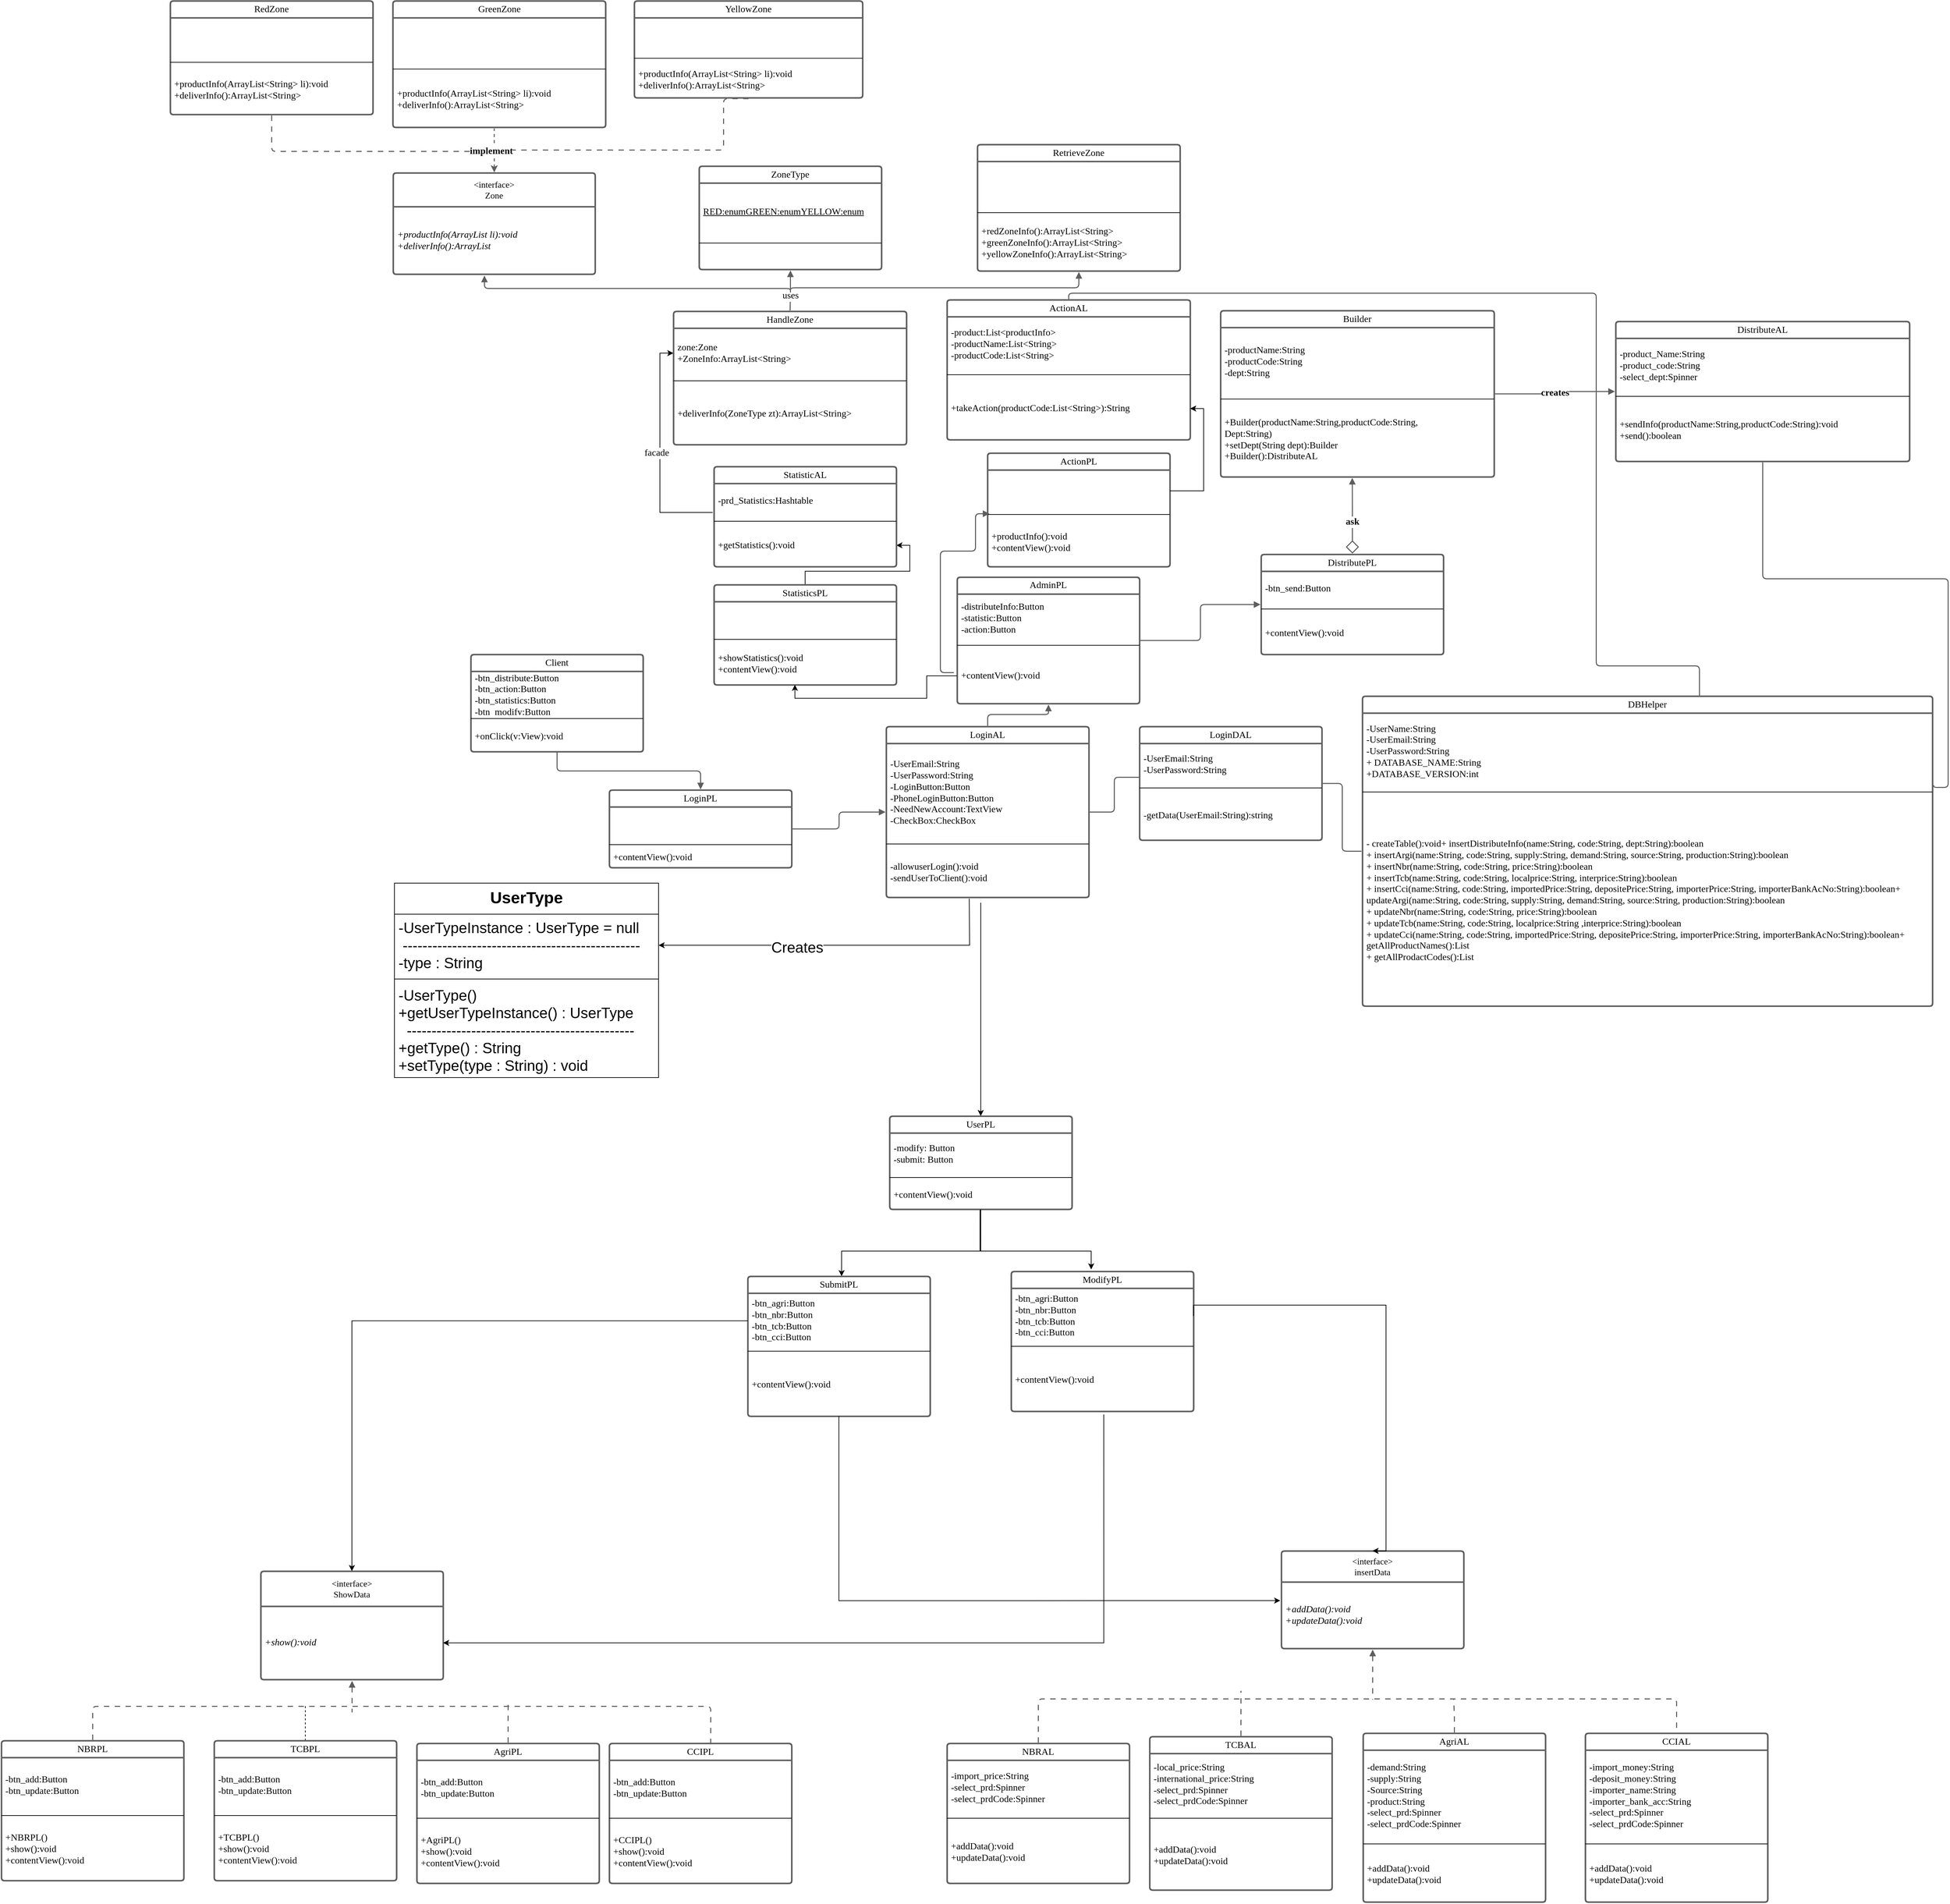 <mxfile version="15.8.9" type="github" pages="4">
  <diagram id="HR9_n5Z5EPv3uz4dXPnF" name="Page-1">
    <mxGraphModel dx="2403" dy="2428" grid="1" gridSize="23" guides="1" tooltips="1" connect="1" arrows="1" fold="1" page="1" pageScale="1" pageWidth="1100" pageHeight="1700" math="0" shadow="0">
      <root>
        <mxCell id="0" />
        <mxCell id="1" parent="0" />
        <mxCell id="EzxEwULjFDBiXr7_w85N-3" value="Client" style="overflow=block;blockSpacing=1;whiteSpace=wrap;swimlane;childLayout=stackLayout;horizontal=1;horizontalStack=0;resizeParent=1;resizeParentMax=0;resizeLast=0;collapsible=0;fontStyle=0;marginBottom=0;swimlaneFillColor=#ffffff;startSize=25;whiteSpace=wrap;fontSize=14;fontColor=#050505;whiteSpace=wrap;align=center;spacing=0;strokeColor=#5e5e5e;strokeOpacity=100;rounded=1;absoluteArcSize=1;arcSize=9;strokeWidth=2.3;fontFamily=Times New Roman;labelBorderColor=none;html=1;" parent="1" vertex="1">
          <mxGeometry x="-255" y="-706.75" width="255" height="144" as="geometry" />
        </mxCell>
        <mxCell id="EzxEwULjFDBiXr7_w85N-4" value="-btn_distribute:Button&lt;br style=&quot;font-size: 14px;&quot;&gt;-btn_action:Button&lt;br style=&quot;font-size: 14px;&quot;&gt;-btn_statistics:Button&lt;br style=&quot;font-size: 14px;&quot;&gt;-btn_modify:Button" style="part=1;whiteSpace=wrap;resizeHeight=0;strokeColor=none;fillColor=none;align=left;verticalAlign=middle;spacingLeft=4;spacingRight=4;overflow=hidden;rotatable=0;points=[[0,0.5],[1,0.5]];portConstraint=eastwest;swimlaneFillColor=#ffffff;strokeOpacity=100;whiteSpace=wrap;fontSize=14;fontColor=#050505;fontFamily=Times New Roman;labelBorderColor=none;html=1;" parent="EzxEwULjFDBiXr7_w85N-3" vertex="1">
          <mxGeometry y="25" width="255" height="66" as="geometry" />
        </mxCell>
        <mxCell id="EzxEwULjFDBiXr7_w85N-5" value="" style="line;strokeWidth=1;fillColor=none;align=left;verticalAlign=middle;spacingTop=-1;spacingLeft=3;spacingRight=3;rotatable=0;labelPosition=right;points=[];portConstraint=eastwest;fontSize=14;fontFamily=Times New Roman;fontColor=#050505;labelBorderColor=none;html=1;" parent="EzxEwULjFDBiXr7_w85N-3" vertex="1">
          <mxGeometry y="91" width="255" height="8" as="geometry" />
        </mxCell>
        <mxCell id="EzxEwULjFDBiXr7_w85N-6" value="+onClick(v:View):void" style="part=1;whiteSpace=wrap;resizeHeight=0;strokeColor=none;fillColor=none;align=left;verticalAlign=middle;spacingLeft=4;spacingRight=4;overflow=hidden;rotatable=0;points=[[0,0.5],[1,0.5]];portConstraint=eastwest;swimlaneFillColor=#ffffff;strokeOpacity=100;whiteSpace=wrap;fontSize=14;fontColor=#050505;fontFamily=Times New Roman;labelBorderColor=none;html=1;" parent="EzxEwULjFDBiXr7_w85N-3" vertex="1">
          <mxGeometry y="99" width="255" height="45" as="geometry" />
        </mxCell>
        <mxCell id="EzxEwULjFDBiXr7_w85N-7" value="LoginPL" style="overflow=block;blockSpacing=1;whiteSpace=wrap;swimlane;childLayout=stackLayout;horizontal=1;horizontalStack=0;resizeParent=1;resizeParentMax=0;resizeLast=0;collapsible=0;fontStyle=0;marginBottom=0;swimlaneFillColor=#ffffff;startSize=25;whiteSpace=wrap;fontSize=14;fontColor=#050505;whiteSpace=wrap;align=center;spacing=0;strokeColor=#5e5e5e;strokeOpacity=100;rounded=1;absoluteArcSize=1;arcSize=9;strokeWidth=2.3;fontFamily=Times New Roman;labelBorderColor=none;html=1;" parent="1" vertex="1">
          <mxGeometry x="-50" y="-506" width="270" height="115" as="geometry" />
        </mxCell>
        <mxCell id="EzxEwULjFDBiXr7_w85N-8" value="" style="part=1;whiteSpace=wrap;resizeHeight=0;strokeColor=none;fillColor=none;align=left;verticalAlign=middle;spacingLeft=4;spacingRight=4;overflow=hidden;rotatable=0;points=[[0,0.5],[1,0.5]];portConstraint=eastwest;swimlaneFillColor=#ffffff;strokeOpacity=100;whiteSpace=wrap;fontSize=14;fontFamily=Times New Roman;fontColor=#050505;labelBorderColor=none;html=1;" parent="EzxEwULjFDBiXr7_w85N-7" vertex="1">
          <mxGeometry y="25" width="270" height="52" as="geometry" />
        </mxCell>
        <mxCell id="EzxEwULjFDBiXr7_w85N-9" value="" style="line;strokeWidth=1;fillColor=none;align=left;verticalAlign=middle;spacingTop=-1;spacingLeft=3;spacingRight=3;rotatable=0;labelPosition=right;points=[];portConstraint=eastwest;fontSize=14;fontFamily=Times New Roman;fontColor=#050505;labelBorderColor=none;html=1;" parent="EzxEwULjFDBiXr7_w85N-7" vertex="1">
          <mxGeometry y="77" width="270" height="8" as="geometry" />
        </mxCell>
        <mxCell id="EzxEwULjFDBiXr7_w85N-10" value="+contentView():void" style="part=1;whiteSpace=wrap;resizeHeight=0;strokeColor=none;fillColor=none;align=left;verticalAlign=middle;spacingLeft=4;spacingRight=4;overflow=hidden;rotatable=0;points=[[0,0.5],[1,0.5]];portConstraint=eastwest;swimlaneFillColor=#ffffff;strokeOpacity=100;whiteSpace=wrap;fontSize=14;fontColor=#050505;fontFamily=Times New Roman;labelBorderColor=none;html=1;" parent="EzxEwULjFDBiXr7_w85N-7" vertex="1">
          <mxGeometry y="85" width="270" height="30" as="geometry" />
        </mxCell>
        <mxCell id="EzxEwULjFDBiXr7_w85N-11" value="LoginAL" style="overflow=block;blockSpacing=1;whiteSpace=wrap;swimlane;childLayout=stackLayout;horizontal=1;horizontalStack=0;resizeParent=1;resizeParentMax=0;resizeLast=0;collapsible=0;fontStyle=0;marginBottom=0;swimlaneFillColor=#ffffff;startSize=25;whiteSpace=wrap;fontSize=14;fontColor=#050505;whiteSpace=wrap;align=center;spacing=0;strokeColor=#5e5e5e;strokeOpacity=100;rounded=1;absoluteArcSize=1;arcSize=9;strokeWidth=2.3;fontFamily=Times New Roman;labelBorderColor=none;html=1;" parent="1" vertex="1">
          <mxGeometry x="360" y="-600" width="300" height="253" as="geometry" />
        </mxCell>
        <mxCell id="EzxEwULjFDBiXr7_w85N-12" value="-UserEmail:String&lt;br style=&quot;font-size: 14px;&quot;&gt;-UserPassword:String&lt;br style=&quot;font-size: 14px;&quot;&gt;-LoginButton:Button&lt;br style=&quot;font-size: 14px;&quot;&gt;-PhoneLoginButton:Button&lt;br style=&quot;font-size: 14px;&quot;&gt;-NeedNewAccount:TextView&lt;br style=&quot;font-size: 14px;&quot;&gt;-CheckBox:CheckBox" style="part=1;whiteSpace=wrap;resizeHeight=0;strokeColor=none;fillColor=none;align=left;verticalAlign=middle;spacingLeft=4;spacingRight=4;overflow=hidden;rotatable=0;points=[[0,0.5],[1,0.5]];portConstraint=eastwest;swimlaneFillColor=#ffffff;strokeOpacity=100;whiteSpace=wrap;fontSize=14;fontColor=#050505;fontFamily=Times New Roman;labelBorderColor=none;html=1;" parent="EzxEwULjFDBiXr7_w85N-11" vertex="1">
          <mxGeometry y="25" width="300" height="145" as="geometry" />
        </mxCell>
        <mxCell id="EzxEwULjFDBiXr7_w85N-13" value="" style="line;strokeWidth=1;fillColor=none;align=left;verticalAlign=middle;spacingTop=-1;spacingLeft=3;spacingRight=3;rotatable=0;labelPosition=right;points=[];portConstraint=eastwest;fontSize=14;fontFamily=Times New Roman;fontColor=#050505;labelBorderColor=none;html=1;" parent="EzxEwULjFDBiXr7_w85N-11" vertex="1">
          <mxGeometry y="170" width="300" height="8" as="geometry" />
        </mxCell>
        <mxCell id="EzxEwULjFDBiXr7_w85N-14" value="-allowuserLogin():void&lt;br style=&quot;font-size: 14px;&quot;&gt;-sendUserToClient():void" style="part=1;whiteSpace=wrap;resizeHeight=0;strokeColor=none;fillColor=none;align=left;verticalAlign=middle;spacingLeft=4;spacingRight=4;overflow=hidden;rotatable=0;points=[[0,0.5],[1,0.5]];portConstraint=eastwest;swimlaneFillColor=#ffffff;strokeOpacity=100;whiteSpace=wrap;fontSize=14;fontColor=#050505;fontFamily=Times New Roman;labelBorderColor=none;html=1;" parent="EzxEwULjFDBiXr7_w85N-11" vertex="1">
          <mxGeometry y="178" width="300" height="75" as="geometry" />
        </mxCell>
        <mxCell id="EzxEwULjFDBiXr7_w85N-15" value="LoginDAL" style="overflow=block;blockSpacing=1;whiteSpace=wrap;swimlane;childLayout=stackLayout;horizontal=1;horizontalStack=0;resizeParent=1;resizeParentMax=0;resizeLast=0;collapsible=0;fontStyle=0;marginBottom=0;swimlaneFillColor=#ffffff;startSize=25;whiteSpace=wrap;fontSize=14;fontColor=#050505;whiteSpace=wrap;align=center;spacing=0;strokeColor=#5e5e5e;strokeOpacity=100;rounded=1;absoluteArcSize=1;arcSize=9;strokeWidth=2.3;fontFamily=Times New Roman;labelBorderColor=none;html=1;" parent="1" vertex="1">
          <mxGeometry x="735" y="-600" width="270" height="168.25" as="geometry" />
        </mxCell>
        <mxCell id="EzxEwULjFDBiXr7_w85N-16" value="-UserEmail:String&lt;br style=&quot;font-size: 14px;&quot;&gt;-UserPassword:String" style="part=1;whiteSpace=wrap;resizeHeight=0;strokeColor=none;fillColor=none;align=left;verticalAlign=middle;spacingLeft=4;spacingRight=4;overflow=hidden;rotatable=0;points=[[0,0.5],[1,0.5]];portConstraint=eastwest;swimlaneFillColor=#ffffff;strokeOpacity=100;whiteSpace=wrap;fontSize=14;fontColor=#050505;fontFamily=Times New Roman;labelBorderColor=none;html=1;" parent="EzxEwULjFDBiXr7_w85N-15" vertex="1">
          <mxGeometry y="25" width="270" height="62" as="geometry" />
        </mxCell>
        <mxCell id="EzxEwULjFDBiXr7_w85N-17" value="" style="line;strokeWidth=1;fillColor=none;align=left;verticalAlign=middle;spacingTop=-1;spacingLeft=3;spacingRight=3;rotatable=0;labelPosition=right;points=[];portConstraint=eastwest;fontSize=14;fontFamily=Times New Roman;fontColor=#050505;labelBorderColor=none;html=1;" parent="EzxEwULjFDBiXr7_w85N-15" vertex="1">
          <mxGeometry y="87" width="270" height="8" as="geometry" />
        </mxCell>
        <mxCell id="EzxEwULjFDBiXr7_w85N-18" value="-getData(UserEmail:String):string" style="part=1;whiteSpace=wrap;resizeHeight=0;strokeColor=none;fillColor=none;align=left;verticalAlign=middle;spacingLeft=4;spacingRight=4;overflow=hidden;rotatable=0;points=[[0,0.5],[1,0.5]];portConstraint=eastwest;swimlaneFillColor=#ffffff;strokeOpacity=100;whiteSpace=wrap;fontSize=14;fontColor=#050505;fontFamily=Times New Roman;labelBorderColor=none;html=1;" parent="EzxEwULjFDBiXr7_w85N-15" vertex="1">
          <mxGeometry y="95" width="270" height="73.25" as="geometry" />
        </mxCell>
        <mxCell id="EzxEwULjFDBiXr7_w85N-19" value="UserPL" style="overflow=block;blockSpacing=1;whiteSpace=wrap;swimlane;childLayout=stackLayout;horizontal=1;horizontalStack=0;resizeParent=1;resizeParentMax=0;resizeLast=0;collapsible=0;fontStyle=0;marginBottom=0;swimlaneFillColor=#ffffff;startSize=25;whiteSpace=wrap;fontSize=14;fontColor=#050505;whiteSpace=wrap;align=center;spacing=0;strokeColor=#5e5e5e;strokeOpacity=100;rounded=1;absoluteArcSize=1;arcSize=9;strokeWidth=2.3;fontFamily=Times New Roman;labelBorderColor=none;html=1;" parent="1" vertex="1">
          <mxGeometry x="365" y="-23" width="270" height="138" as="geometry" />
        </mxCell>
        <mxCell id="EzxEwULjFDBiXr7_w85N-20" value="-modify: Button&lt;br style=&quot;font-size: 14px;&quot;&gt;-submit: Button" style="part=1;whiteSpace=wrap;resizeHeight=0;strokeColor=none;fillColor=none;align=left;verticalAlign=middle;spacingLeft=4;spacingRight=4;overflow=hidden;rotatable=0;points=[[0,0.5],[1,0.5]];portConstraint=eastwest;swimlaneFillColor=#ffffff;strokeOpacity=100;whiteSpace=wrap;fontSize=14;fontColor=#050505;fontFamily=Times New Roman;labelBorderColor=none;html=1;" parent="EzxEwULjFDBiXr7_w85N-19" vertex="1">
          <mxGeometry y="25" width="270" height="62" as="geometry" />
        </mxCell>
        <mxCell id="EzxEwULjFDBiXr7_w85N-21" value="" style="line;strokeWidth=1;fillColor=none;align=left;verticalAlign=middle;spacingTop=-1;spacingLeft=3;spacingRight=3;rotatable=0;labelPosition=right;points=[];portConstraint=eastwest;fontSize=14;fontFamily=Times New Roman;fontColor=#050505;labelBorderColor=none;html=1;" parent="EzxEwULjFDBiXr7_w85N-19" vertex="1">
          <mxGeometry y="87" width="270" height="8" as="geometry" />
        </mxCell>
        <mxCell id="EzxEwULjFDBiXr7_w85N-22" value="+contentView():void" style="part=1;whiteSpace=wrap;resizeHeight=0;strokeColor=none;fillColor=none;align=left;verticalAlign=middle;spacingLeft=4;spacingRight=4;overflow=hidden;rotatable=0;points=[[0,0.5],[1,0.5]];portConstraint=eastwest;swimlaneFillColor=#ffffff;strokeOpacity=100;whiteSpace=wrap;fontSize=14;fontColor=#050505;fontFamily=Times New Roman;labelBorderColor=none;html=1;" parent="EzxEwULjFDBiXr7_w85N-19" vertex="1">
          <mxGeometry y="95" width="270" height="43" as="geometry" />
        </mxCell>
        <mxCell id="EzxEwULjFDBiXr7_w85N-23" value="DBHelper" style="overflow=block;blockSpacing=1;whiteSpace=wrap;swimlane;childLayout=stackLayout;horizontal=1;horizontalStack=0;resizeParent=1;resizeParentMax=0;resizeLast=0;collapsible=0;fontStyle=0;marginBottom=0;swimlaneFillColor=#ffffff;startSize=25;whiteSpace=wrap;fontSize=14;fontColor=#050505;whiteSpace=wrap;align=center;spacing=0;strokeColor=#5e5e5e;strokeOpacity=100;rounded=1;absoluteArcSize=1;arcSize=9;strokeWidth=2.3;fontFamily=Times New Roman;labelBorderColor=none;html=1;" parent="1" vertex="1">
          <mxGeometry x="1065" y="-645" width="844" height="459" as="geometry" />
        </mxCell>
        <mxCell id="EzxEwULjFDBiXr7_w85N-24" value="-UserName:String&lt;br style=&quot;font-size: 14px;&quot;&gt;-UserEmail:String&lt;br style=&quot;font-size: 14px;&quot;&gt;-UserPassword:String&lt;br style=&quot;font-size: 14px;&quot;&gt;+ DATABASE_NAME:String&lt;br style=&quot;font-size: 14px;&quot;&gt;+DATABASE_VERSION:int" style="part=1;whiteSpace=wrap;resizeHeight=0;strokeColor=none;fillColor=none;align=left;verticalAlign=middle;spacingLeft=4;spacingRight=4;overflow=hidden;rotatable=0;points=[[0,0.5],[1,0.5]];portConstraint=eastwest;swimlaneFillColor=#ffffff;strokeOpacity=100;whiteSpace=wrap;fontSize=14;fontColor=#050505;fontFamily=Times New Roman;labelBorderColor=none;html=1;" parent="EzxEwULjFDBiXr7_w85N-23" vertex="1">
          <mxGeometry y="25" width="844" height="113" as="geometry" />
        </mxCell>
        <mxCell id="EzxEwULjFDBiXr7_w85N-25" value="" style="line;strokeWidth=1;fillColor=none;align=left;verticalAlign=middle;spacingTop=-1;spacingLeft=3;spacingRight=3;rotatable=0;labelPosition=right;points=[];portConstraint=eastwest;fontSize=14;fontFamily=Times New Roman;fontColor=#050505;labelBorderColor=none;html=1;" parent="EzxEwULjFDBiXr7_w85N-23" vertex="1">
          <mxGeometry y="138" width="844" height="8" as="geometry" />
        </mxCell>
        <mxCell id="EzxEwULjFDBiXr7_w85N-26" value="- createTable():void+ insertDistributeInfo(name:String, code:String, dept:String):boolean&#xa;+ insertArgi(name:String, code:String, supply:String, demand:String, source:String, production:String):boolean&#xa;+ insertNbr(name:String, code:String, price:String):boolean&#xa;+ insertTcb(name:String, code:String, localprice:String, interprice:String):boolean&#xa;+ insertCci(name:String, code:String, importedPrice:String, depositePrice:String, importerPrice:String, importerBankAcNo:String):boolean+ updateArgi(name:String, code:String, supply:String, demand:String, source:String, production:String):boolean&#xa;+ updateNbr(name:String, code:String, price:String):boolean&#xa;+ updateTcb(name:String, code:String, localprice:String ,interprice:String):boolean&#xa;+ updateCci(name:String, code:String, importedPrice:String, depositePrice:String, importerPrice:String, importerBankAcNo:String):boolean+ getAllProductNames():List&lt;string style=&quot;font-size: 14px;&quot;&gt;&#xa;+ getAllProdactCodes():List&lt;string style=&quot;font-size: 14px;&quot;&gt;&lt;/string&gt;&lt;/string&gt;" style="part=1;whiteSpace=wrap;resizeHeight=0;strokeColor=none;fillColor=none;align=left;verticalAlign=middle;spacingLeft=4;spacingRight=4;overflow=hidden;rotatable=0;points=[[0,0.5],[1,0.5]];portConstraint=eastwest;swimlaneFillColor=#ffffff;strokeOpacity=100;whiteSpace=wrap;overflow=block;blockSpacing=1;html=1;fontSize=14;fontFamily=Times New Roman;fontColor=#050505;labelBorderColor=none;" parent="EzxEwULjFDBiXr7_w85N-23" vertex="1">
          <mxGeometry y="146" width="844" height="313" as="geometry" />
        </mxCell>
        <mxCell id="EzxEwULjFDBiXr7_w85N-27" value="AdminPL" style="overflow=block;blockSpacing=1;whiteSpace=wrap;swimlane;childLayout=stackLayout;horizontal=1;horizontalStack=0;resizeParent=1;resizeParentMax=0;resizeLast=0;collapsible=0;fontStyle=0;marginBottom=0;swimlaneFillColor=#ffffff;startSize=25;whiteSpace=wrap;fontSize=14;fontColor=#050505;whiteSpace=wrap;align=center;spacing=0;strokeColor=#5e5e5e;strokeOpacity=100;rounded=1;absoluteArcSize=1;arcSize=9;strokeWidth=2.3;fontFamily=Times New Roman;labelBorderColor=none;html=1;" parent="1" vertex="1">
          <mxGeometry x="465" y="-821.25" width="270" height="187.25" as="geometry" />
        </mxCell>
        <mxCell id="EzxEwULjFDBiXr7_w85N-28" value="-distributeInfo:Button&lt;br style=&quot;font-size: 14px;&quot;&gt;-statistic:Button&lt;br style=&quot;font-size: 14px;&quot;&gt; -action:Button" style="part=1;whiteSpace=wrap;resizeHeight=0;strokeColor=none;fillColor=none;align=left;verticalAlign=middle;spacingLeft=4;spacingRight=4;overflow=hidden;rotatable=0;points=[[0,0.5],[1,0.5]];portConstraint=eastwest;swimlaneFillColor=#ffffff;strokeOpacity=100;whiteSpace=wrap;fontSize=14;fontColor=#050505;fontFamily=Times New Roman;labelBorderColor=none;html=1;" parent="EzxEwULjFDBiXr7_w85N-27" vertex="1">
          <mxGeometry y="25" width="270" height="72" as="geometry" />
        </mxCell>
        <mxCell id="EzxEwULjFDBiXr7_w85N-29" value="" style="line;strokeWidth=1;fillColor=none;align=left;verticalAlign=middle;spacingTop=-1;spacingLeft=3;spacingRight=3;rotatable=0;labelPosition=right;points=[];portConstraint=eastwest;fontSize=14;fontFamily=Times New Roman;fontColor=#050505;labelBorderColor=none;html=1;" parent="EzxEwULjFDBiXr7_w85N-27" vertex="1">
          <mxGeometry y="97" width="270" height="8" as="geometry" />
        </mxCell>
        <mxCell id="EzxEwULjFDBiXr7_w85N-30" value="+contentView():void" style="part=1;whiteSpace=wrap;resizeHeight=0;strokeColor=none;fillColor=none;align=left;verticalAlign=middle;spacingLeft=4;spacingRight=4;overflow=hidden;rotatable=0;points=[[0,0.5],[1,0.5]];portConstraint=eastwest;swimlaneFillColor=#ffffff;strokeOpacity=100;whiteSpace=wrap;fontSize=14;fontColor=#050505;fontFamily=Times New Roman;labelBorderColor=none;html=1;" parent="EzxEwULjFDBiXr7_w85N-27" vertex="1">
          <mxGeometry y="105" width="270" height="82.25" as="geometry" />
        </mxCell>
        <mxCell id="EzxEwULjFDBiXr7_w85N-31" value="AgriAL" style="overflow=block;blockSpacing=1;whiteSpace=wrap;swimlane;childLayout=stackLayout;horizontal=1;horizontalStack=0;resizeParent=1;resizeParentMax=0;resizeLast=0;collapsible=0;fontStyle=0;marginBottom=0;swimlaneFillColor=#ffffff;startSize=25;whiteSpace=wrap;fontSize=14;fontColor=#050505;whiteSpace=wrap;align=center;spacing=0;strokeColor=#5e5e5e;strokeOpacity=100;rounded=1;absoluteArcSize=1;arcSize=9;strokeWidth=2.3;fontFamily=Times New Roman;labelBorderColor=none;html=1;" parent="1" vertex="1">
          <mxGeometry x="1066" y="891" width="270" height="250" as="geometry" />
        </mxCell>
        <mxCell id="EzxEwULjFDBiXr7_w85N-32" value="-demand:String&lt;br style=&quot;font-size: 14px;&quot;&gt;-supply:String&lt;br style=&quot;font-size: 14px;&quot;&gt;-Source:String&lt;br style=&quot;font-size: 14px;&quot;&gt;-product:String&lt;br style=&quot;font-size: 14px;&quot;&gt;-select_prd:Spinner&lt;br style=&quot;font-size: 14px;&quot;&gt;-select_prdCode:Spinner" style="part=1;whiteSpace=wrap;resizeHeight=0;strokeColor=none;fillColor=none;align=left;verticalAlign=middle;spacingLeft=4;spacingRight=4;overflow=hidden;rotatable=0;points=[[0,0.5],[1,0.5]];portConstraint=eastwest;swimlaneFillColor=#ffffff;strokeOpacity=100;whiteSpace=wrap;fontSize=14;fontColor=#050505;fontFamily=Times New Roman;labelBorderColor=none;html=1;" parent="EzxEwULjFDBiXr7_w85N-31" vertex="1">
          <mxGeometry y="25" width="270" height="135" as="geometry" />
        </mxCell>
        <mxCell id="EzxEwULjFDBiXr7_w85N-33" value="" style="line;strokeWidth=1;fillColor=none;align=left;verticalAlign=middle;spacingTop=-1;spacingLeft=3;spacingRight=3;rotatable=0;labelPosition=right;points=[];portConstraint=eastwest;fontSize=14;fontFamily=Times New Roman;fontColor=#050505;labelBorderColor=none;html=1;" parent="EzxEwULjFDBiXr7_w85N-31" vertex="1">
          <mxGeometry y="160" width="270" height="8" as="geometry" />
        </mxCell>
        <mxCell id="EzxEwULjFDBiXr7_w85N-34" value="+addData():void&lt;br style=&quot;font-size: 14px;&quot;&gt;+updateData():void" style="part=1;whiteSpace=wrap;resizeHeight=0;strokeColor=none;fillColor=none;align=left;verticalAlign=middle;spacingLeft=4;spacingRight=4;overflow=hidden;rotatable=0;points=[[0,0.5],[1,0.5]];portConstraint=eastwest;swimlaneFillColor=#ffffff;strokeOpacity=100;whiteSpace=wrap;fontSize=14;fontColor=#050505;fontFamily=Times New Roman;labelBorderColor=none;html=1;" parent="EzxEwULjFDBiXr7_w85N-31" vertex="1">
          <mxGeometry y="168" width="270" height="82" as="geometry" />
        </mxCell>
        <mxCell id="EzxEwULjFDBiXr7_w85N-35" value="AgriPL" style="overflow=block;blockSpacing=1;whiteSpace=wrap;swimlane;childLayout=stackLayout;horizontal=1;horizontalStack=0;resizeParent=1;resizeParentMax=0;resizeLast=0;collapsible=0;fontStyle=0;marginBottom=0;swimlaneFillColor=#ffffff;startSize=25;whiteSpace=wrap;fontSize=14;fontColor=#050505;whiteSpace=wrap;align=center;spacing=0;strokeColor=#5e5e5e;strokeOpacity=100;rounded=1;absoluteArcSize=1;arcSize=9;strokeWidth=2.3;fontFamily=Times New Roman;labelBorderColor=none;html=1;" parent="1" vertex="1">
          <mxGeometry x="-335" y="906" width="270" height="207.25" as="geometry" />
        </mxCell>
        <mxCell id="EzxEwULjFDBiXr7_w85N-36" value="-btn_add:Button&lt;br style=&quot;font-size: 14px;&quot;&gt;-btn_update:Button" style="part=1;whiteSpace=wrap;resizeHeight=0;strokeColor=none;fillColor=none;align=left;verticalAlign=middle;spacingLeft=4;spacingRight=4;overflow=hidden;rotatable=0;points=[[0,0.5],[1,0.5]];portConstraint=eastwest;swimlaneFillColor=#ffffff;strokeOpacity=100;whiteSpace=wrap;fontSize=14;fontColor=#050505;fontFamily=Times New Roman;labelBorderColor=none;html=1;" parent="EzxEwULjFDBiXr7_w85N-35" vertex="1">
          <mxGeometry y="25" width="270" height="82" as="geometry" />
        </mxCell>
        <mxCell id="EzxEwULjFDBiXr7_w85N-37" value="" style="line;strokeWidth=1;fillColor=none;align=left;verticalAlign=middle;spacingTop=-1;spacingLeft=3;spacingRight=3;rotatable=0;labelPosition=right;points=[];portConstraint=eastwest;fontSize=14;fontFamily=Times New Roman;fontColor=#050505;labelBorderColor=none;html=1;" parent="EzxEwULjFDBiXr7_w85N-35" vertex="1">
          <mxGeometry y="107" width="270" height="8" as="geometry" />
        </mxCell>
        <mxCell id="EzxEwULjFDBiXr7_w85N-38" value="+AgriPL()&lt;br style=&quot;font-size: 14px;&quot;&gt;+show():void&lt;br style=&quot;font-size: 14px;&quot;&gt;+contentView():void" style="part=1;whiteSpace=wrap;resizeHeight=0;strokeColor=none;fillColor=none;align=left;verticalAlign=middle;spacingLeft=4;spacingRight=4;overflow=hidden;rotatable=0;points=[[0,0.5],[1,0.5]];portConstraint=eastwest;swimlaneFillColor=#ffffff;strokeOpacity=100;whiteSpace=wrap;fontSize=14;fontColor=#050505;fontFamily=Times New Roman;labelBorderColor=none;html=1;" parent="EzxEwULjFDBiXr7_w85N-35" vertex="1">
          <mxGeometry y="115" width="270" height="92.25" as="geometry" />
        </mxCell>
        <mxCell id="EzxEwULjFDBiXr7_w85N-163" value="" style="rounded=0;orthogonalLoop=1;jettySize=auto;exitX=0.5;exitY=0;exitDx=0;exitDy=0;dashed=1;startArrow=none;startFill=0;endArrow=none;endFill=0;fontSize=14;fontFamily=Times New Roman;fontColor=#050505;labelBorderColor=none;html=1;" parent="1" source="EzxEwULjFDBiXr7_w85N-39" edge="1">
          <mxGeometry relative="1" as="geometry">
            <mxPoint x="-500" y="851" as="targetPoint" />
          </mxGeometry>
        </mxCell>
        <mxCell id="EzxEwULjFDBiXr7_w85N-39" value="TCBPL" style="overflow=block;blockSpacing=1;whiteSpace=wrap;swimlane;childLayout=stackLayout;horizontal=1;horizontalStack=0;resizeParent=1;resizeParentMax=0;resizeLast=0;collapsible=0;fontStyle=0;marginBottom=0;swimlaneFillColor=#ffffff;startSize=25;whiteSpace=wrap;fontSize=14;fontColor=#050505;whiteSpace=wrap;align=center;spacing=0;strokeColor=#5e5e5e;strokeOpacity=100;rounded=1;absoluteArcSize=1;arcSize=9;strokeWidth=2.3;fontFamily=Times New Roman;labelBorderColor=none;html=1;" parent="1" vertex="1">
          <mxGeometry x="-635" y="902" width="270" height="207.25" as="geometry" />
        </mxCell>
        <mxCell id="EzxEwULjFDBiXr7_w85N-40" value="-btn_add:Button&lt;br style=&quot;font-size: 14px;&quot;&gt;-btn_update:Button" style="part=1;whiteSpace=wrap;resizeHeight=0;strokeColor=none;fillColor=none;align=left;verticalAlign=middle;spacingLeft=4;spacingRight=4;overflow=hidden;rotatable=0;points=[[0,0.5],[1,0.5]];portConstraint=eastwest;swimlaneFillColor=#ffffff;strokeOpacity=100;whiteSpace=wrap;fontSize=14;fontColor=#050505;fontFamily=Times New Roman;labelBorderColor=none;html=1;" parent="EzxEwULjFDBiXr7_w85N-39" vertex="1">
          <mxGeometry y="25" width="270" height="82" as="geometry" />
        </mxCell>
        <mxCell id="EzxEwULjFDBiXr7_w85N-41" value="" style="line;strokeWidth=1;fillColor=none;align=left;verticalAlign=middle;spacingTop=-1;spacingLeft=3;spacingRight=3;rotatable=0;labelPosition=right;points=[];portConstraint=eastwest;fontSize=14;fontFamily=Times New Roman;fontColor=#050505;labelBorderColor=none;html=1;" parent="EzxEwULjFDBiXr7_w85N-39" vertex="1">
          <mxGeometry y="107" width="270" height="8" as="geometry" />
        </mxCell>
        <mxCell id="EzxEwULjFDBiXr7_w85N-42" value="+TCBPL()&lt;br style=&quot;font-size: 14px;&quot;&gt;+show():void&lt;br style=&quot;font-size: 14px;&quot;&gt;+contentView():void" style="part=1;whiteSpace=wrap;resizeHeight=0;strokeColor=none;fillColor=none;align=left;verticalAlign=middle;spacingLeft=4;spacingRight=4;overflow=hidden;rotatable=0;points=[[0,0.5],[1,0.5]];portConstraint=eastwest;swimlaneFillColor=#ffffff;strokeOpacity=100;whiteSpace=wrap;fontSize=14;fontColor=#050505;fontFamily=Times New Roman;labelBorderColor=none;html=1;" parent="EzxEwULjFDBiXr7_w85N-39" vertex="1">
          <mxGeometry y="115" width="270" height="92.25" as="geometry" />
        </mxCell>
        <mxCell id="EzxEwULjFDBiXr7_w85N-43" value="CCIPL" style="overflow=block;blockSpacing=1;whiteSpace=wrap;swimlane;childLayout=stackLayout;horizontal=1;horizontalStack=0;resizeParent=1;resizeParentMax=0;resizeLast=0;collapsible=0;fontStyle=0;marginBottom=0;swimlaneFillColor=#ffffff;startSize=25;whiteSpace=wrap;fontSize=14;fontColor=#050505;whiteSpace=wrap;align=center;spacing=0;strokeColor=#5e5e5e;strokeOpacity=100;rounded=1;absoluteArcSize=1;arcSize=9;strokeWidth=2.3;fontFamily=Times New Roman;labelBorderColor=none;html=1;" parent="1" vertex="1">
          <mxGeometry x="-50" y="906" width="270" height="207.25" as="geometry" />
        </mxCell>
        <mxCell id="EzxEwULjFDBiXr7_w85N-44" value="-btn_add:Button&lt;br style=&quot;font-size: 14px;&quot;&gt;-btn_update:Button" style="part=1;whiteSpace=wrap;resizeHeight=0;strokeColor=none;fillColor=none;align=left;verticalAlign=middle;spacingLeft=4;spacingRight=4;overflow=hidden;rotatable=0;points=[[0,0.5],[1,0.5]];portConstraint=eastwest;swimlaneFillColor=#ffffff;strokeOpacity=100;whiteSpace=wrap;fontSize=14;fontColor=#050505;fontFamily=Times New Roman;labelBorderColor=none;html=1;" parent="EzxEwULjFDBiXr7_w85N-43" vertex="1">
          <mxGeometry y="25" width="270" height="82" as="geometry" />
        </mxCell>
        <mxCell id="EzxEwULjFDBiXr7_w85N-45" value="" style="line;strokeWidth=1;fillColor=none;align=left;verticalAlign=middle;spacingTop=-1;spacingLeft=3;spacingRight=3;rotatable=0;labelPosition=right;points=[];portConstraint=eastwest;fontSize=14;fontFamily=Times New Roman;fontColor=#050505;labelBorderColor=none;html=1;" parent="EzxEwULjFDBiXr7_w85N-43" vertex="1">
          <mxGeometry y="107" width="270" height="8" as="geometry" />
        </mxCell>
        <mxCell id="EzxEwULjFDBiXr7_w85N-46" value="+CCIPL()&lt;br style=&quot;font-size: 14px;&quot;&gt;+show():void&lt;br style=&quot;font-size: 14px;&quot;&gt;+contentView():void" style="part=1;whiteSpace=wrap;resizeHeight=0;strokeColor=none;fillColor=none;align=left;verticalAlign=middle;spacingLeft=4;spacingRight=4;overflow=hidden;rotatable=0;points=[[0,0.5],[1,0.5]];portConstraint=eastwest;swimlaneFillColor=#ffffff;strokeOpacity=100;whiteSpace=wrap;fontSize=14;fontColor=#050505;fontFamily=Times New Roman;labelBorderColor=none;html=1;" parent="EzxEwULjFDBiXr7_w85N-43" vertex="1">
          <mxGeometry y="115" width="270" height="92.25" as="geometry" />
        </mxCell>
        <mxCell id="EzxEwULjFDBiXr7_w85N-47" value="TCBAL" style="overflow=block;blockSpacing=1;whiteSpace=wrap;swimlane;childLayout=stackLayout;horizontal=1;horizontalStack=0;resizeParent=1;resizeParentMax=0;resizeLast=0;collapsible=0;fontStyle=0;marginBottom=0;swimlaneFillColor=#ffffff;startSize=25;whiteSpace=wrap;fontSize=14;fontColor=#050505;whiteSpace=wrap;align=center;spacing=0;strokeColor=#5e5e5e;strokeOpacity=100;rounded=1;absoluteArcSize=1;arcSize=9;strokeWidth=2.3;fontFamily=Times New Roman;labelBorderColor=none;html=1;" parent="1" vertex="1">
          <mxGeometry x="750" y="896" width="270" height="227.25" as="geometry" />
        </mxCell>
        <mxCell id="EzxEwULjFDBiXr7_w85N-48" value="-local_price:String&lt;br style=&quot;font-size: 14px;&quot;&gt;-international_price:String&lt;br style=&quot;font-size: 14px;&quot;&gt;-select_prd:Spinner&lt;br style=&quot;font-size: 14px;&quot;&gt;-select_prdCode:Spinner" style="part=1;whiteSpace=wrap;resizeHeight=0;strokeColor=none;fillColor=none;align=left;verticalAlign=middle;spacingLeft=4;spacingRight=4;overflow=hidden;rotatable=0;points=[[0,0.5],[1,0.5]];portConstraint=eastwest;swimlaneFillColor=#ffffff;strokeOpacity=100;whiteSpace=wrap;fontSize=14;fontColor=#050505;fontFamily=Times New Roman;labelBorderColor=none;html=1;" parent="EzxEwULjFDBiXr7_w85N-47" vertex="1">
          <mxGeometry y="25" width="270" height="92" as="geometry" />
        </mxCell>
        <mxCell id="EzxEwULjFDBiXr7_w85N-49" value="" style="line;strokeWidth=1;fillColor=none;align=left;verticalAlign=middle;spacingTop=-1;spacingLeft=3;spacingRight=3;rotatable=0;labelPosition=right;points=[];portConstraint=eastwest;fontSize=14;fontFamily=Times New Roman;fontColor=#050505;labelBorderColor=none;html=1;" parent="EzxEwULjFDBiXr7_w85N-47" vertex="1">
          <mxGeometry y="117" width="270" height="8" as="geometry" />
        </mxCell>
        <mxCell id="EzxEwULjFDBiXr7_w85N-50" value="+addData():void&lt;br style=&quot;font-size: 14px;&quot;&gt;+updateData():void" style="part=1;whiteSpace=wrap;resizeHeight=0;strokeColor=none;fillColor=none;align=left;verticalAlign=middle;spacingLeft=4;spacingRight=4;overflow=hidden;rotatable=0;points=[[0,0.5],[1,0.5]];portConstraint=eastwest;swimlaneFillColor=#ffffff;strokeOpacity=100;whiteSpace=wrap;fontSize=14;fontColor=#050505;fontFamily=Times New Roman;labelBorderColor=none;html=1;" parent="EzxEwULjFDBiXr7_w85N-47" vertex="1">
          <mxGeometry y="125" width="270" height="102.25" as="geometry" />
        </mxCell>
        <mxCell id="EzxEwULjFDBiXr7_w85N-51" value="NBRPL" style="overflow=block;blockSpacing=1;whiteSpace=wrap;swimlane;childLayout=stackLayout;horizontal=1;horizontalStack=0;resizeParent=1;resizeParentMax=0;resizeLast=0;collapsible=0;fontStyle=0;marginBottom=0;swimlaneFillColor=#ffffff;startSize=25;whiteSpace=wrap;fontSize=14;fontColor=#050505;whiteSpace=wrap;align=center;spacing=0;strokeColor=#5e5e5e;strokeOpacity=100;rounded=1;absoluteArcSize=1;arcSize=9;strokeWidth=2.3;fontFamily=Times New Roman;labelBorderColor=none;html=1;" parent="1" vertex="1">
          <mxGeometry x="-950" y="902" width="270" height="207.25" as="geometry" />
        </mxCell>
        <mxCell id="EzxEwULjFDBiXr7_w85N-52" value="-btn_add:Button&lt;br style=&quot;font-size: 14px;&quot;&gt;-btn_update:Button" style="part=1;whiteSpace=wrap;resizeHeight=0;strokeColor=none;fillColor=none;align=left;verticalAlign=middle;spacingLeft=4;spacingRight=4;overflow=hidden;rotatable=0;points=[[0,0.5],[1,0.5]];portConstraint=eastwest;swimlaneFillColor=#ffffff;strokeOpacity=100;whiteSpace=wrap;fontSize=14;fontColor=#050505;fontFamily=Times New Roman;labelBorderColor=none;html=1;" parent="EzxEwULjFDBiXr7_w85N-51" vertex="1">
          <mxGeometry y="25" width="270" height="82" as="geometry" />
        </mxCell>
        <mxCell id="EzxEwULjFDBiXr7_w85N-53" value="" style="line;strokeWidth=1;fillColor=none;align=left;verticalAlign=middle;spacingTop=-1;spacingLeft=3;spacingRight=3;rotatable=0;labelPosition=right;points=[];portConstraint=eastwest;fontSize=14;fontFamily=Times New Roman;fontColor=#050505;labelBorderColor=none;html=1;" parent="EzxEwULjFDBiXr7_w85N-51" vertex="1">
          <mxGeometry y="107" width="270" height="8" as="geometry" />
        </mxCell>
        <mxCell id="EzxEwULjFDBiXr7_w85N-54" value="+NBRPL()&lt;br style=&quot;font-size: 14px;&quot;&gt;+show():void&lt;br style=&quot;font-size: 14px;&quot;&gt;+contentView():void" style="part=1;whiteSpace=wrap;resizeHeight=0;strokeColor=none;fillColor=none;align=left;verticalAlign=middle;spacingLeft=4;spacingRight=4;overflow=hidden;rotatable=0;points=[[0,0.5],[1,0.5]];portConstraint=eastwest;swimlaneFillColor=#ffffff;strokeOpacity=100;whiteSpace=wrap;fontSize=14;fontColor=#050505;fontFamily=Times New Roman;labelBorderColor=none;html=1;" parent="EzxEwULjFDBiXr7_w85N-51" vertex="1">
          <mxGeometry y="115" width="270" height="92.25" as="geometry" />
        </mxCell>
        <mxCell id="EzxEwULjFDBiXr7_w85N-55" value="NBRAL" style="overflow=block;blockSpacing=1;whiteSpace=wrap;swimlane;childLayout=stackLayout;horizontal=1;horizontalStack=0;resizeParent=1;resizeParentMax=0;resizeLast=0;collapsible=0;fontStyle=0;marginBottom=0;swimlaneFillColor=#ffffff;startSize=25;whiteSpace=wrap;fontSize=14;fontColor=#050505;whiteSpace=wrap;align=center;spacing=0;strokeColor=#5e5e5e;strokeOpacity=100;rounded=1;absoluteArcSize=1;arcSize=9;strokeWidth=2.3;fontFamily=Times New Roman;labelBorderColor=none;html=1;" parent="1" vertex="1">
          <mxGeometry x="450" y="906" width="270" height="207.25" as="geometry" />
        </mxCell>
        <mxCell id="EzxEwULjFDBiXr7_w85N-56" value="-import_price:String&lt;br style=&quot;font-size: 14px;&quot;&gt;-select_prd:Spinner&lt;br style=&quot;font-size: 14px;&quot;&gt;-select_prdCode:Spinner" style="part=1;whiteSpace=wrap;resizeHeight=0;strokeColor=none;fillColor=none;align=left;verticalAlign=middle;spacingLeft=4;spacingRight=4;overflow=hidden;rotatable=0;points=[[0,0.5],[1,0.5]];portConstraint=eastwest;swimlaneFillColor=#ffffff;strokeOpacity=100;whiteSpace=wrap;fontSize=14;fontColor=#050505;fontFamily=Times New Roman;labelBorderColor=none;html=1;" parent="EzxEwULjFDBiXr7_w85N-55" vertex="1">
          <mxGeometry y="25" width="270" height="82" as="geometry" />
        </mxCell>
        <mxCell id="EzxEwULjFDBiXr7_w85N-57" value="" style="line;strokeWidth=1;fillColor=none;align=left;verticalAlign=middle;spacingTop=-1;spacingLeft=3;spacingRight=3;rotatable=0;labelPosition=right;points=[];portConstraint=eastwest;fontSize=14;fontFamily=Times New Roman;fontColor=#050505;labelBorderColor=none;html=1;" parent="EzxEwULjFDBiXr7_w85N-55" vertex="1">
          <mxGeometry y="107" width="270" height="8" as="geometry" />
        </mxCell>
        <mxCell id="EzxEwULjFDBiXr7_w85N-58" value="+addData():void&lt;br style=&quot;font-size: 14px;&quot;&gt;+updateData():void" style="part=1;whiteSpace=wrap;resizeHeight=0;strokeColor=none;fillColor=none;align=left;verticalAlign=middle;spacingLeft=4;spacingRight=4;overflow=hidden;rotatable=0;points=[[0,0.5],[1,0.5]];portConstraint=eastwest;swimlaneFillColor=#ffffff;strokeOpacity=100;whiteSpace=wrap;fontSize=14;fontColor=#050505;fontFamily=Times New Roman;labelBorderColor=none;html=1;" parent="EzxEwULjFDBiXr7_w85N-55" vertex="1">
          <mxGeometry y="115" width="270" height="92.25" as="geometry" />
        </mxCell>
        <mxCell id="EzxEwULjFDBiXr7_w85N-59" value="CCIAL" style="overflow=block;blockSpacing=1;whiteSpace=wrap;swimlane;childLayout=stackLayout;horizontal=1;horizontalStack=0;resizeParent=1;resizeParentMax=0;resizeLast=0;collapsible=0;fontStyle=0;marginBottom=0;swimlaneFillColor=#ffffff;startSize=25;whiteSpace=wrap;fontSize=14;fontColor=#050505;whiteSpace=wrap;align=center;spacing=0;strokeColor=#5e5e5e;strokeOpacity=100;rounded=1;absoluteArcSize=1;arcSize=9;strokeWidth=2.3;fontFamily=Times New Roman;labelBorderColor=none;html=1;" parent="1" vertex="1">
          <mxGeometry x="1395" y="891" width="270" height="250" as="geometry" />
        </mxCell>
        <mxCell id="EzxEwULjFDBiXr7_w85N-60" value="-import_money:String&lt;br style=&quot;font-size: 14px;&quot;&gt;-deposit_money:String&lt;br style=&quot;font-size: 14px;&quot;&gt;-importer_name:String&lt;br style=&quot;font-size: 14px;&quot;&gt;-importer_bank_acc:String&lt;br style=&quot;font-size: 14px;&quot;&gt;-select_prd:Spinner&lt;br style=&quot;font-size: 14px;&quot;&gt;-select_prdCode:Spinner" style="part=1;whiteSpace=wrap;resizeHeight=0;strokeColor=none;fillColor=none;align=left;verticalAlign=middle;spacingLeft=4;spacingRight=4;overflow=hidden;rotatable=0;points=[[0,0.5],[1,0.5]];portConstraint=eastwest;swimlaneFillColor=#ffffff;strokeOpacity=100;whiteSpace=wrap;fontSize=14;fontColor=#050505;fontFamily=Times New Roman;labelBorderColor=none;html=1;" parent="EzxEwULjFDBiXr7_w85N-59" vertex="1">
          <mxGeometry y="25" width="270" height="135" as="geometry" />
        </mxCell>
        <mxCell id="EzxEwULjFDBiXr7_w85N-61" value="" style="line;strokeWidth=1;fillColor=none;align=left;verticalAlign=middle;spacingTop=-1;spacingLeft=3;spacingRight=3;rotatable=0;labelPosition=right;points=[];portConstraint=eastwest;fontSize=14;fontFamily=Times New Roman;fontColor=#050505;labelBorderColor=none;html=1;" parent="EzxEwULjFDBiXr7_w85N-59" vertex="1">
          <mxGeometry y="160" width="270" height="8" as="geometry" />
        </mxCell>
        <mxCell id="EzxEwULjFDBiXr7_w85N-62" value="+addData():void&lt;br style=&quot;font-size: 14px;&quot;&gt;+updateData():void" style="part=1;whiteSpace=wrap;resizeHeight=0;strokeColor=none;fillColor=none;align=left;verticalAlign=middle;spacingLeft=4;spacingRight=4;overflow=hidden;rotatable=0;points=[[0,0.5],[1,0.5]];portConstraint=eastwest;swimlaneFillColor=#ffffff;strokeOpacity=100;whiteSpace=wrap;fontSize=14;fontColor=#050505;fontFamily=Times New Roman;labelBorderColor=none;html=1;" parent="EzxEwULjFDBiXr7_w85N-59" vertex="1">
          <mxGeometry y="168" width="270" height="82" as="geometry" />
        </mxCell>
        <mxCell id="EzxEwULjFDBiXr7_w85N-184" value="" style="edgeStyle=orthogonalEdgeStyle;rounded=0;orthogonalLoop=1;jettySize=auto;labelBorderColor=none;fontFamily=Times New Roman;fontSize=14;startArrow=none;startFill=0;endArrow=classic;endFill=1;fontColor=#050505;html=1;" parent="1" source="EzxEwULjFDBiXr7_w85N-63" target="EzxEwULjFDBiXr7_w85N-70" edge="1">
          <mxGeometry relative="1" as="geometry" />
        </mxCell>
        <mxCell id="EzxEwULjFDBiXr7_w85N-63" value="StatisticsPL" style="overflow=block;blockSpacing=1;whiteSpace=wrap;swimlane;childLayout=stackLayout;horizontal=1;horizontalStack=0;resizeParent=1;resizeParentMax=0;resizeLast=0;collapsible=0;fontStyle=0;marginBottom=0;swimlaneFillColor=#ffffff;startSize=25;whiteSpace=wrap;fontSize=14;fontColor=#050505;whiteSpace=wrap;align=center;spacing=0;strokeColor=#5e5e5e;strokeOpacity=100;rounded=1;absoluteArcSize=1;arcSize=9;strokeWidth=2.3;fontFamily=Times New Roman;labelBorderColor=none;html=1;" parent="1" vertex="1">
          <mxGeometry x="105" y="-810" width="270" height="148.25" as="geometry" />
        </mxCell>
        <mxCell id="EzxEwULjFDBiXr7_w85N-64" value="" style="part=1;whiteSpace=wrap;resizeHeight=0;strokeColor=none;fillColor=none;align=left;verticalAlign=middle;spacingLeft=4;spacingRight=4;overflow=hidden;rotatable=0;points=[[0,0.5],[1,0.5]];portConstraint=eastwest;swimlaneFillColor=#ffffff;strokeOpacity=100;whiteSpace=wrap;fontSize=14;fontFamily=Times New Roman;fontColor=#050505;labelBorderColor=none;html=1;" parent="EzxEwULjFDBiXr7_w85N-63" vertex="1">
          <mxGeometry y="25" width="270" height="52" as="geometry" />
        </mxCell>
        <mxCell id="EzxEwULjFDBiXr7_w85N-65" value="" style="line;strokeWidth=1;fillColor=none;align=left;verticalAlign=middle;spacingTop=-1;spacingLeft=3;spacingRight=3;rotatable=0;labelPosition=right;points=[];portConstraint=eastwest;fontSize=14;fontFamily=Times New Roman;fontColor=#050505;labelBorderColor=none;html=1;" parent="EzxEwULjFDBiXr7_w85N-63" vertex="1">
          <mxGeometry y="77" width="270" height="8" as="geometry" />
        </mxCell>
        <mxCell id="EzxEwULjFDBiXr7_w85N-66" value="+showStatistics():void&lt;br style=&quot;font-size: 14px;&quot;&gt;+contentView():void" style="part=1;whiteSpace=wrap;resizeHeight=0;strokeColor=none;fillColor=none;align=left;verticalAlign=middle;spacingLeft=4;spacingRight=4;overflow=hidden;rotatable=0;points=[[0,0.5],[1,0.5]];portConstraint=eastwest;swimlaneFillColor=#ffffff;strokeOpacity=100;whiteSpace=wrap;fontSize=14;fontColor=#050505;fontFamily=Times New Roman;labelBorderColor=none;html=1;" parent="EzxEwULjFDBiXr7_w85N-63" vertex="1">
          <mxGeometry y="85" width="270" height="63.25" as="geometry" />
        </mxCell>
        <mxCell id="EzxEwULjFDBiXr7_w85N-67" value="StatisticAL" style="overflow=block;blockSpacing=1;whiteSpace=wrap;swimlane;childLayout=stackLayout;horizontal=1;horizontalStack=0;resizeParent=1;resizeParentMax=0;resizeLast=0;collapsible=0;fontStyle=0;marginBottom=0;swimlaneFillColor=#ffffff;startSize=25;whiteSpace=wrap;fontSize=14;fontColor=#050505;whiteSpace=wrap;align=center;spacing=0;strokeColor=#5e5e5e;strokeOpacity=100;rounded=1;absoluteArcSize=1;arcSize=9;strokeWidth=2.3;fontFamily=Times New Roman;labelBorderColor=none;html=1;" parent="1" vertex="1">
          <mxGeometry x="105" y="-985" width="270" height="148.25" as="geometry" />
        </mxCell>
        <mxCell id="EzxEwULjFDBiXr7_w85N-68" value="-prd_Statistics:Hashtable" style="part=1;whiteSpace=wrap;resizeHeight=0;strokeColor=none;fillColor=none;align=left;verticalAlign=middle;spacingLeft=4;spacingRight=4;overflow=hidden;rotatable=0;points=[[0,0.5],[1,0.5]];portConstraint=eastwest;swimlaneFillColor=#ffffff;strokeOpacity=100;whiteSpace=wrap;fontSize=14;fontColor=#050505;fontFamily=Times New Roman;labelBorderColor=none;html=1;" parent="EzxEwULjFDBiXr7_w85N-67" vertex="1">
          <mxGeometry y="25" width="270" height="52" as="geometry" />
        </mxCell>
        <mxCell id="EzxEwULjFDBiXr7_w85N-69" value="" style="line;strokeWidth=1;fillColor=none;align=left;verticalAlign=middle;spacingTop=-1;spacingLeft=3;spacingRight=3;rotatable=0;labelPosition=right;points=[];portConstraint=eastwest;fontSize=14;fontFamily=Times New Roman;fontColor=#050505;labelBorderColor=none;html=1;" parent="EzxEwULjFDBiXr7_w85N-67" vertex="1">
          <mxGeometry y="77" width="270" height="8" as="geometry" />
        </mxCell>
        <mxCell id="EzxEwULjFDBiXr7_w85N-70" value="+getStatistics():void" style="part=1;whiteSpace=wrap;resizeHeight=0;strokeColor=none;fillColor=none;align=left;verticalAlign=middle;spacingLeft=4;spacingRight=4;overflow=hidden;rotatable=0;points=[[0,0.5],[1,0.5]];portConstraint=eastwest;swimlaneFillColor=#ffffff;strokeOpacity=100;whiteSpace=wrap;fontSize=14;fontColor=#050505;fontFamily=Times New Roman;labelBorderColor=none;html=1;" parent="EzxEwULjFDBiXr7_w85N-67" vertex="1">
          <mxGeometry y="85" width="270" height="63.25" as="geometry" />
        </mxCell>
        <mxCell id="EzxEwULjFDBiXr7_w85N-71" value="DistributePL" style="overflow=block;blockSpacing=1;whiteSpace=wrap;swimlane;childLayout=stackLayout;horizontal=1;horizontalStack=0;resizeParent=1;resizeParentMax=0;resizeLast=0;collapsible=0;fontStyle=0;marginBottom=0;swimlaneFillColor=#ffffff;startSize=25;whiteSpace=wrap;fontSize=14;fontColor=#050505;whiteSpace=wrap;align=center;spacing=0;strokeColor=#5e5e5e;strokeOpacity=100;rounded=1;absoluteArcSize=1;arcSize=9;strokeWidth=2.3;fontFamily=Times New Roman;labelBorderColor=none;html=1;" parent="1" vertex="1">
          <mxGeometry x="915" y="-855" width="270" height="148.25" as="geometry" />
        </mxCell>
        <mxCell id="EzxEwULjFDBiXr7_w85N-72" value="-btn_send:Button" style="part=1;whiteSpace=wrap;resizeHeight=0;strokeColor=none;fillColor=none;align=left;verticalAlign=middle;spacingLeft=4;spacingRight=4;overflow=hidden;rotatable=0;points=[[0,0.5],[1,0.5]];portConstraint=eastwest;swimlaneFillColor=#ffffff;strokeOpacity=100;whiteSpace=wrap;fontSize=14;fontColor=#050505;fontFamily=Times New Roman;labelBorderColor=none;html=1;" parent="EzxEwULjFDBiXr7_w85N-71" vertex="1">
          <mxGeometry y="25" width="270" height="52" as="geometry" />
        </mxCell>
        <mxCell id="EzxEwULjFDBiXr7_w85N-73" value="" style="line;strokeWidth=1;fillColor=none;align=left;verticalAlign=middle;spacingTop=-1;spacingLeft=3;spacingRight=3;rotatable=0;labelPosition=right;points=[];portConstraint=eastwest;fontSize=14;fontFamily=Times New Roman;fontColor=#050505;labelBorderColor=none;html=1;" parent="EzxEwULjFDBiXr7_w85N-71" vertex="1">
          <mxGeometry y="77" width="270" height="8" as="geometry" />
        </mxCell>
        <mxCell id="EzxEwULjFDBiXr7_w85N-74" value="+contentView():void" style="part=1;whiteSpace=wrap;resizeHeight=0;strokeColor=none;fillColor=none;align=left;verticalAlign=middle;spacingLeft=4;spacingRight=4;overflow=hidden;rotatable=0;points=[[0,0.5],[1,0.5]];portConstraint=eastwest;swimlaneFillColor=#ffffff;strokeOpacity=100;whiteSpace=wrap;fontSize=14;fontColor=#050505;fontFamily=Times New Roman;labelBorderColor=none;html=1;" parent="EzxEwULjFDBiXr7_w85N-71" vertex="1">
          <mxGeometry y="85" width="270" height="63.25" as="geometry" />
        </mxCell>
        <mxCell id="EzxEwULjFDBiXr7_w85N-75" value="DistributeAL" style="overflow=block;blockSpacing=1;whiteSpace=wrap;swimlane;childLayout=stackLayout;horizontal=1;horizontalStack=0;resizeParent=1;resizeParentMax=0;resizeLast=0;collapsible=0;fontStyle=0;marginBottom=0;swimlaneFillColor=#ffffff;startSize=25;whiteSpace=wrap;fontSize=14;fontColor=#050505;whiteSpace=wrap;align=center;spacing=0;strokeColor=#5e5e5e;strokeOpacity=100;rounded=1;absoluteArcSize=1;arcSize=9;strokeWidth=2.3;fontFamily=Times New Roman;labelBorderColor=none;html=1;" parent="1" vertex="1">
          <mxGeometry x="1440" y="-1200" width="435" height="207.25" as="geometry" />
        </mxCell>
        <mxCell id="EzxEwULjFDBiXr7_w85N-76" value="-product_Name:String&lt;br style=&quot;font-size: 14px;&quot;&gt;-product_code:String&lt;br style=&quot;font-size: 14px;&quot;&gt;-select_dept:Spinner" style="part=1;whiteSpace=wrap;resizeHeight=0;strokeColor=none;fillColor=none;align=left;verticalAlign=middle;spacingLeft=4;spacingRight=4;overflow=hidden;rotatable=0;points=[[0,0.5],[1,0.5]];portConstraint=eastwest;swimlaneFillColor=#ffffff;strokeOpacity=100;whiteSpace=wrap;fontSize=14;fontColor=#050505;fontFamily=Times New Roman;labelBorderColor=none;html=1;" parent="EzxEwULjFDBiXr7_w85N-75" vertex="1">
          <mxGeometry y="25" width="435" height="82" as="geometry" />
        </mxCell>
        <mxCell id="EzxEwULjFDBiXr7_w85N-77" value="" style="line;strokeWidth=1;fillColor=none;align=left;verticalAlign=middle;spacingTop=-1;spacingLeft=3;spacingRight=3;rotatable=0;labelPosition=right;points=[];portConstraint=eastwest;fontSize=14;fontFamily=Times New Roman;fontColor=#050505;labelBorderColor=none;html=1;" parent="EzxEwULjFDBiXr7_w85N-75" vertex="1">
          <mxGeometry y="107" width="435" height="8" as="geometry" />
        </mxCell>
        <mxCell id="EzxEwULjFDBiXr7_w85N-78" value="+sendInfo(productName:String,productCode:String):void&lt;br style=&quot;font-size: 14px;&quot;&gt;+send():boolean" style="part=1;whiteSpace=wrap;resizeHeight=0;strokeColor=none;fillColor=none;align=left;verticalAlign=middle;spacingLeft=4;spacingRight=4;overflow=hidden;rotatable=0;points=[[0,0.5],[1,0.5]];portConstraint=eastwest;swimlaneFillColor=#ffffff;strokeOpacity=100;whiteSpace=wrap;fontSize=14;fontColor=#050505;fontFamily=Times New Roman;labelBorderColor=none;html=1;" parent="EzxEwULjFDBiXr7_w85N-75" vertex="1">
          <mxGeometry y="115" width="435" height="92.25" as="geometry" />
        </mxCell>
        <mxCell id="EzxEwULjFDBiXr7_w85N-79" value="ActionPL" style="overflow=block;blockSpacing=1;whiteSpace=wrap;swimlane;childLayout=stackLayout;horizontal=1;horizontalStack=0;resizeParent=1;resizeParentMax=0;resizeLast=0;collapsible=0;fontStyle=0;marginBottom=0;swimlaneFillColor=#ffffff;startSize=25;whiteSpace=wrap;fontSize=14;fontColor=#050505;whiteSpace=wrap;align=center;spacing=0;strokeColor=#5e5e5e;strokeOpacity=100;rounded=1;absoluteArcSize=1;arcSize=9;strokeWidth=2.3;fontFamily=Times New Roman;labelBorderColor=none;html=1;" parent="1" vertex="1">
          <mxGeometry x="510" y="-1005" width="270" height="168.25" as="geometry" />
        </mxCell>
        <mxCell id="EzxEwULjFDBiXr7_w85N-80" value="" style="part=1;whiteSpace=wrap;resizeHeight=0;strokeColor=none;fillColor=none;align=left;verticalAlign=middle;spacingLeft=4;spacingRight=4;overflow=hidden;rotatable=0;points=[[0,0.5],[1,0.5]];portConstraint=eastwest;swimlaneFillColor=#ffffff;strokeOpacity=100;whiteSpace=wrap;fontSize=14;fontFamily=Times New Roman;fontColor=#050505;labelBorderColor=none;html=1;" parent="EzxEwULjFDBiXr7_w85N-79" vertex="1">
          <mxGeometry y="25" width="270" height="62" as="geometry" />
        </mxCell>
        <mxCell id="EzxEwULjFDBiXr7_w85N-81" value="" style="line;strokeWidth=1;fillColor=none;align=left;verticalAlign=middle;spacingTop=-1;spacingLeft=3;spacingRight=3;rotatable=0;labelPosition=right;points=[];portConstraint=eastwest;fontSize=14;fontFamily=Times New Roman;fontColor=#050505;labelBorderColor=none;html=1;" parent="EzxEwULjFDBiXr7_w85N-79" vertex="1">
          <mxGeometry y="87" width="270" height="8" as="geometry" />
        </mxCell>
        <mxCell id="EzxEwULjFDBiXr7_w85N-82" value="+productInfo():void&lt;br style=&quot;font-size: 14px;&quot;&gt;+contentView():void" style="part=1;whiteSpace=wrap;resizeHeight=0;strokeColor=none;fillColor=none;align=left;verticalAlign=middle;spacingLeft=4;spacingRight=4;overflow=hidden;rotatable=0;points=[[0,0.5],[1,0.5]];portConstraint=eastwest;swimlaneFillColor=#ffffff;strokeOpacity=100;whiteSpace=wrap;fontSize=14;fontColor=#050505;fontFamily=Times New Roman;labelBorderColor=none;html=1;" parent="EzxEwULjFDBiXr7_w85N-79" vertex="1">
          <mxGeometry y="95" width="270" height="73.25" as="geometry" />
        </mxCell>
        <mxCell id="EzxEwULjFDBiXr7_w85N-83" value="ActionAL" style="overflow=block;blockSpacing=1;whiteSpace=wrap;swimlane;childLayout=stackLayout;horizontal=1;horizontalStack=0;resizeParent=1;resizeParentMax=0;resizeLast=0;collapsible=0;fontStyle=0;marginBottom=0;swimlaneFillColor=#ffffff;startSize=25;whiteSpace=wrap;fontSize=14;fontColor=#050505;whiteSpace=wrap;align=center;spacing=0;strokeColor=#5e5e5e;strokeOpacity=100;rounded=1;absoluteArcSize=1;arcSize=9;strokeWidth=2.3;fontFamily=Times New Roman;labelBorderColor=none;html=1;" parent="1" vertex="1">
          <mxGeometry x="450" y="-1232" width="360" height="207.25" as="geometry" />
        </mxCell>
        <mxCell id="EzxEwULjFDBiXr7_w85N-84" value="-product:List&amp;lt;productInfo&amp;gt;&lt;br style=&quot;font-size: 14px;&quot;&gt;-productName:List&amp;lt;String&amp;gt;&lt;br style=&quot;font-size: 14px;&quot;&gt;-productCode:List&amp;lt;String&amp;gt;" style="part=1;whiteSpace=wrap;resizeHeight=0;strokeColor=none;fillColor=none;align=left;verticalAlign=middle;spacingLeft=4;spacingRight=4;overflow=hidden;rotatable=0;points=[[0,0.5],[1,0.5]];portConstraint=eastwest;swimlaneFillColor=#ffffff;strokeOpacity=100;whiteSpace=wrap;fontSize=14;fontColor=#050505;fontFamily=Times New Roman;labelBorderColor=none;html=1;" parent="EzxEwULjFDBiXr7_w85N-83" vertex="1">
          <mxGeometry y="25" width="360" height="82" as="geometry" />
        </mxCell>
        <mxCell id="EzxEwULjFDBiXr7_w85N-85" value="" style="line;strokeWidth=1;fillColor=none;align=left;verticalAlign=middle;spacingTop=-1;spacingLeft=3;spacingRight=3;rotatable=0;labelPosition=right;points=[];portConstraint=eastwest;fontSize=14;fontFamily=Times New Roman;fontColor=#050505;labelBorderColor=none;html=1;" parent="EzxEwULjFDBiXr7_w85N-83" vertex="1">
          <mxGeometry y="107" width="360" height="8" as="geometry" />
        </mxCell>
        <mxCell id="EzxEwULjFDBiXr7_w85N-86" value="+takeAction(productCode:List&amp;lt;String&amp;gt;):String" style="part=1;whiteSpace=wrap;resizeHeight=0;strokeColor=none;fillColor=none;align=left;verticalAlign=middle;spacingLeft=4;spacingRight=4;overflow=hidden;rotatable=0;points=[[0,0.5],[1,0.5]];portConstraint=eastwest;swimlaneFillColor=#ffffff;strokeOpacity=100;whiteSpace=wrap;fontSize=14;fontColor=#050505;fontFamily=Times New Roman;labelBorderColor=none;html=1;" parent="EzxEwULjFDBiXr7_w85N-83" vertex="1">
          <mxGeometry y="115" width="360" height="92.25" as="geometry" />
        </mxCell>
        <mxCell id="EzxEwULjFDBiXr7_w85N-87" value="HandleZone" style="overflow=block;blockSpacing=1;whiteSpace=wrap;swimlane;childLayout=stackLayout;horizontal=1;horizontalStack=0;resizeParent=1;resizeParentMax=0;resizeLast=0;collapsible=0;fontStyle=0;marginBottom=0;swimlaneFillColor=#ffffff;startSize=25;whiteSpace=wrap;fontSize=14;fontColor=#050505;whiteSpace=wrap;align=center;spacing=0;strokeColor=#5e5e5e;strokeOpacity=100;rounded=1;absoluteArcSize=1;arcSize=9;strokeWidth=2.3;fontFamily=Times New Roman;labelBorderColor=none;html=1;" parent="1" vertex="1">
          <mxGeometry x="45" y="-1215" width="345" height="197.5" as="geometry" />
        </mxCell>
        <mxCell id="EzxEwULjFDBiXr7_w85N-88" value="zone:Zone&lt;br style=&quot;font-size: 14px;&quot;&gt;+ZoneInfo:ArrayList&amp;lt;String&amp;gt;" style="part=1;whiteSpace=wrap;resizeHeight=0;strokeColor=none;fillColor=none;align=left;verticalAlign=middle;spacingLeft=4;spacingRight=4;overflow=hidden;rotatable=0;points=[[0,0.5],[1,0.5]];portConstraint=eastwest;swimlaneFillColor=#ffffff;strokeOpacity=100;whiteSpace=wrap;fontSize=14;fontColor=#050505;fontFamily=Times New Roman;labelBorderColor=none;html=1;" parent="EzxEwULjFDBiXr7_w85N-87" vertex="1">
          <mxGeometry y="25" width="345" height="74" as="geometry" />
        </mxCell>
        <mxCell id="EzxEwULjFDBiXr7_w85N-89" value="" style="line;strokeWidth=1;fillColor=none;align=left;verticalAlign=middle;spacingTop=-1;spacingLeft=3;spacingRight=3;rotatable=0;labelPosition=right;points=[];portConstraint=eastwest;fontSize=14;fontFamily=Times New Roman;fontColor=#050505;labelBorderColor=none;html=1;" parent="EzxEwULjFDBiXr7_w85N-87" vertex="1">
          <mxGeometry y="99" width="345" height="8" as="geometry" />
        </mxCell>
        <mxCell id="EzxEwULjFDBiXr7_w85N-90" value="+deliverInfo(ZoneType zt):ArrayList&amp;lt;String&amp;gt;" style="part=1;whiteSpace=wrap;resizeHeight=0;strokeColor=none;fillColor=none;align=left;verticalAlign=middle;spacingLeft=4;spacingRight=4;overflow=hidden;rotatable=0;points=[[0,0.5],[1,0.5]];portConstraint=eastwest;swimlaneFillColor=#ffffff;strokeOpacity=100;whiteSpace=wrap;fontSize=14;fontColor=#050505;fontFamily=Times New Roman;labelBorderColor=none;html=1;" parent="EzxEwULjFDBiXr7_w85N-87" vertex="1">
          <mxGeometry y="107" width="345" height="90.5" as="geometry" />
        </mxCell>
        <mxCell id="EzxEwULjFDBiXr7_w85N-91" value="ZoneType" style="overflow=block;blockSpacing=1;whiteSpace=wrap;swimlane;childLayout=stackLayout;horizontal=1;horizontalStack=0;resizeParent=1;resizeParentMax=0;resizeLast=0;collapsible=0;fontStyle=0;marginBottom=0;swimlaneFillColor=#ffffff;startSize=25;whiteSpace=wrap;fontSize=14;fontColor=#050505;whiteSpace=wrap;align=center;spacing=0;strokeColor=#5e5e5e;strokeOpacity=100;rounded=1;absoluteArcSize=1;arcSize=9;strokeWidth=2.3;fontFamily=Times New Roman;labelBorderColor=none;html=1;" parent="1" vertex="1">
          <mxGeometry x="83" y="-1430" width="270" height="153" as="geometry" />
        </mxCell>
        <mxCell id="EzxEwULjFDBiXr7_w85N-92" value="RED:enumGREEN:enumYELLOW:enum" style="part=1;whiteSpace=wrap;resizeHeight=0;strokeColor=none;fillColor=none;align=left;verticalAlign=middle;spacingLeft=4;spacingRight=4;overflow=hidden;rotatable=0;points=[[0,0.5],[1,0.5]];portConstraint=eastwest;swimlaneFillColor=#ffffff;strokeOpacity=100;whiteSpace=wrap;fontSize=14;fontColor=#050505;fontStyle=4;fontFamily=Times New Roman;labelBorderColor=none;html=1;" parent="EzxEwULjFDBiXr7_w85N-91" vertex="1">
          <mxGeometry y="25" width="270" height="85" as="geometry" />
        </mxCell>
        <mxCell id="EzxEwULjFDBiXr7_w85N-93" value="" style="line;strokeWidth=1;fillColor=none;align=left;verticalAlign=middle;spacingTop=-1;spacingLeft=3;spacingRight=3;rotatable=0;labelPosition=right;points=[];portConstraint=eastwest;fontSize=14;fontFamily=Times New Roman;fontColor=#050505;labelBorderColor=none;html=1;" parent="EzxEwULjFDBiXr7_w85N-91" vertex="1">
          <mxGeometry y="110" width="270" height="8" as="geometry" />
        </mxCell>
        <mxCell id="EzxEwULjFDBiXr7_w85N-94" value="" style="part=1;whiteSpace=wrap;resizeHeight=0;strokeColor=none;fillColor=none;align=left;verticalAlign=middle;spacingLeft=4;spacingRight=4;overflow=hidden;rotatable=0;points=[[0,0.5],[1,0.5]];portConstraint=eastwest;swimlaneFillColor=#ffffff;strokeOpacity=100;whiteSpace=wrap;overflow=block;blockSpacing=1;html=1;fontSize=14;fontFamily=Times New Roman;fontColor=#050505;labelBorderColor=none;" parent="EzxEwULjFDBiXr7_w85N-91" vertex="1">
          <mxGeometry y="118" width="270" height="35" as="geometry" />
        </mxCell>
        <mxCell id="EzxEwULjFDBiXr7_w85N-95" value="RetrieveZone" style="overflow=block;blockSpacing=1;whiteSpace=wrap;swimlane;childLayout=stackLayout;horizontal=1;horizontalStack=0;resizeParent=1;resizeParentMax=0;resizeLast=0;collapsible=0;fontStyle=0;marginBottom=0;swimlaneFillColor=#ffffff;startSize=25;whiteSpace=wrap;fontSize=14;fontColor=#050505;whiteSpace=wrap;align=center;spacing=0;strokeColor=#5e5e5e;strokeOpacity=100;rounded=1;absoluteArcSize=1;arcSize=9;strokeWidth=2.3;fontFamily=Times New Roman;labelBorderColor=none;html=1;" parent="1" vertex="1">
          <mxGeometry x="495" y="-1462" width="300" height="187.25" as="geometry" />
        </mxCell>
        <mxCell id="EzxEwULjFDBiXr7_w85N-96" value="" style="part=1;whiteSpace=wrap;resizeHeight=0;strokeColor=none;fillColor=none;align=left;verticalAlign=middle;spacingLeft=4;spacingRight=4;overflow=hidden;rotatable=0;points=[[0,0.5],[1,0.5]];portConstraint=eastwest;swimlaneFillColor=#ffffff;strokeOpacity=100;whiteSpace=wrap;fontSize=14;fontFamily=Times New Roman;fontColor=#050505;labelBorderColor=none;html=1;" parent="EzxEwULjFDBiXr7_w85N-95" vertex="1">
          <mxGeometry y="25" width="300" height="72" as="geometry" />
        </mxCell>
        <mxCell id="EzxEwULjFDBiXr7_w85N-97" value="" style="line;strokeWidth=1;fillColor=none;align=left;verticalAlign=middle;spacingTop=-1;spacingLeft=3;spacingRight=3;rotatable=0;labelPosition=right;points=[];portConstraint=eastwest;fontSize=14;fontFamily=Times New Roman;fontColor=#050505;labelBorderColor=none;html=1;" parent="EzxEwULjFDBiXr7_w85N-95" vertex="1">
          <mxGeometry y="97" width="300" height="8" as="geometry" />
        </mxCell>
        <mxCell id="EzxEwULjFDBiXr7_w85N-98" value="+redZoneInfo():ArrayList&amp;lt;String&amp;gt;&lt;br style=&quot;font-size: 14px;&quot;&gt;+greenZoneInfo():ArrayList&amp;lt;String&amp;gt;&lt;br style=&quot;font-size: 14px;&quot;&gt;+yellowZoneInfo():ArrayList&amp;lt;String&amp;gt;" style="part=1;whiteSpace=wrap;resizeHeight=0;strokeColor=none;fillColor=none;align=left;verticalAlign=middle;spacingLeft=4;spacingRight=4;overflow=hidden;rotatable=0;points=[[0,0.5],[1,0.5]];portConstraint=eastwest;swimlaneFillColor=#ffffff;strokeOpacity=100;whiteSpace=wrap;fontSize=14;fontColor=#050505;fontFamily=Times New Roman;labelBorderColor=none;html=1;" parent="EzxEwULjFDBiXr7_w85N-95" vertex="1">
          <mxGeometry y="105" width="300" height="82.25" as="geometry" />
        </mxCell>
        <mxCell id="EzxEwULjFDBiXr7_w85N-99" value="GreenZone" style="overflow=block;blockSpacing=1;whiteSpace=wrap;swimlane;childLayout=stackLayout;horizontal=1;horizontalStack=0;resizeParent=1;resizeParentMax=0;resizeLast=0;collapsible=0;fontStyle=0;marginBottom=0;swimlaneFillColor=#ffffff;startSize=25;whiteSpace=wrap;fontSize=14;fontColor=#050505;whiteSpace=wrap;align=center;spacing=0;strokeColor=#5e5e5e;strokeOpacity=100;rounded=1;absoluteArcSize=1;arcSize=9;strokeWidth=2.3;fontFamily=Times New Roman;fillColor=none;labelBorderColor=none;html=1;" parent="1" vertex="1">
          <mxGeometry x="-370.5" y="-1674.75" width="315" height="187.25" as="geometry" />
        </mxCell>
        <mxCell id="EzxEwULjFDBiXr7_w85N-100" value="" style="part=1;whiteSpace=wrap;resizeHeight=0;strokeColor=none;fillColor=none;align=left;verticalAlign=middle;spacingLeft=4;spacingRight=4;overflow=hidden;rotatable=0;points=[[0,0.5],[1,0.5]];portConstraint=eastwest;swimlaneFillColor=#ffffff;strokeOpacity=100;whiteSpace=wrap;fontSize=14;fontFamily=Times New Roman;rounded=0;fontColor=#050505;labelBorderColor=none;html=1;" parent="EzxEwULjFDBiXr7_w85N-99" vertex="1">
          <mxGeometry y="25" width="315" height="72" as="geometry" />
        </mxCell>
        <mxCell id="EzxEwULjFDBiXr7_w85N-101" value="" style="line;strokeWidth=1;fillColor=none;align=left;verticalAlign=middle;spacingTop=-1;spacingLeft=3;spacingRight=3;rotatable=0;labelPosition=right;points=[];portConstraint=eastwest;fontSize=14;fontFamily=Times New Roman;fontColor=#050505;labelBorderColor=none;html=1;" parent="EzxEwULjFDBiXr7_w85N-99" vertex="1">
          <mxGeometry y="97" width="315" height="8" as="geometry" />
        </mxCell>
        <mxCell id="EzxEwULjFDBiXr7_w85N-102" value="+productInfo(ArrayList&amp;lt;String&amp;gt; li):void&lt;br style=&quot;font-size: 14px;&quot;&gt;+deliverInfo():ArrayList&amp;lt;String&amp;gt; " style="part=1;whiteSpace=wrap;resizeHeight=0;strokeColor=none;fillColor=none;align=left;verticalAlign=middle;spacingLeft=4;spacingRight=4;overflow=hidden;rotatable=0;points=[[0,0.5],[1,0.5]];portConstraint=eastwest;swimlaneFillColor=#ffffff;strokeOpacity=100;whiteSpace=wrap;fontSize=14;fontColor=#050505;fontFamily=Times New Roman;labelBorderColor=none;html=1;" parent="EzxEwULjFDBiXr7_w85N-99" vertex="1">
          <mxGeometry y="105" width="315" height="82.25" as="geometry" />
        </mxCell>
        <mxCell id="EzxEwULjFDBiXr7_w85N-103" value="RedZone" style="overflow=block;blockSpacing=1;whiteSpace=wrap;swimlane;childLayout=stackLayout;horizontal=1;horizontalStack=0;resizeParent=1;resizeParentMax=0;resizeLast=0;collapsible=0;fontStyle=0;marginBottom=0;swimlaneFillColor=#ffffff;startSize=25;whiteSpace=wrap;fontSize=14;fontColor=#050505;whiteSpace=wrap;align=center;spacing=0;strokeColor=#5e5e5e;strokeOpacity=100;rounded=1;absoluteArcSize=1;arcSize=9;strokeWidth=2.3;fontFamily=Times New Roman;labelBorderColor=none;html=1;" parent="1" vertex="1">
          <mxGeometry x="-700" y="-1674.75" width="300" height="168.25" as="geometry" />
        </mxCell>
        <mxCell id="EzxEwULjFDBiXr7_w85N-104" value="" style="part=1;whiteSpace=wrap;resizeHeight=0;strokeColor=none;fillColor=none;align=left;verticalAlign=middle;spacingLeft=4;spacingRight=4;overflow=hidden;rotatable=0;points=[[0,0.5],[1,0.5]];portConstraint=eastwest;swimlaneFillColor=#ffffff;strokeOpacity=100;whiteSpace=wrap;fontSize=14;fontFamily=Times New Roman;fontColor=#050505;labelBorderColor=none;html=1;" parent="EzxEwULjFDBiXr7_w85N-103" vertex="1">
          <mxGeometry y="25" width="300" height="62" as="geometry" />
        </mxCell>
        <mxCell id="EzxEwULjFDBiXr7_w85N-105" value="" style="line;strokeWidth=1;fillColor=none;align=left;verticalAlign=middle;spacingTop=-1;spacingLeft=3;spacingRight=3;rotatable=0;labelPosition=right;points=[];portConstraint=eastwest;fontSize=14;fontFamily=Times New Roman;fontColor=#050505;labelBorderColor=none;html=1;" parent="EzxEwULjFDBiXr7_w85N-103" vertex="1">
          <mxGeometry y="87" width="300" height="8" as="geometry" />
        </mxCell>
        <mxCell id="EzxEwULjFDBiXr7_w85N-106" value="+productInfo(ArrayList&amp;lt;String&amp;gt; li):void&lt;br style=&quot;font-size: 14px;&quot;&gt;+deliverInfo():ArrayList&amp;lt;String&amp;gt; " style="part=1;whiteSpace=wrap;resizeHeight=0;strokeColor=none;fillColor=none;align=left;verticalAlign=middle;spacingLeft=4;spacingRight=4;overflow=hidden;rotatable=0;points=[[0,0.5],[1,0.5]];portConstraint=eastwest;swimlaneFillColor=#ffffff;strokeOpacity=100;whiteSpace=wrap;fontSize=14;fontColor=#050505;fontFamily=Times New Roman;labelBorderColor=none;html=1;" parent="EzxEwULjFDBiXr7_w85N-103" vertex="1">
          <mxGeometry y="95" width="300" height="73.25" as="geometry" />
        </mxCell>
        <mxCell id="EzxEwULjFDBiXr7_w85N-107" value="YellowZone" style="overflow=block;blockSpacing=1;whiteSpace=wrap;swimlane;childLayout=stackLayout;horizontal=1;horizontalStack=0;resizeParent=1;resizeParentMax=0;resizeLast=0;collapsible=0;fontStyle=0;marginBottom=0;swimlaneFillColor=#ffffff;startSize=25;whiteSpace=wrap;fontSize=14;fontColor=#050505;whiteSpace=wrap;align=center;spacing=0;strokeColor=#5e5e5e;strokeOpacity=100;rounded=1;absoluteArcSize=1;arcSize=9;strokeWidth=2.3;fontFamily=Times New Roman;labelBorderColor=none;html=1;" parent="1" vertex="1">
          <mxGeometry x="-13" y="-1674.75" width="338" height="143.5" as="geometry" />
        </mxCell>
        <mxCell id="EzxEwULjFDBiXr7_w85N-108" value="" style="part=1;whiteSpace=wrap;resizeHeight=0;strokeColor=none;fillColor=none;align=left;verticalAlign=middle;spacingLeft=4;spacingRight=4;overflow=hidden;rotatable=0;points=[[0,0.5],[1,0.5]];portConstraint=eastwest;swimlaneFillColor=#ffffff;strokeOpacity=100;whiteSpace=wrap;fontSize=14;fontFamily=Times New Roman;fontColor=#050505;labelBorderColor=none;html=1;" parent="EzxEwULjFDBiXr7_w85N-107" vertex="1">
          <mxGeometry y="25" width="338" height="56" as="geometry" />
        </mxCell>
        <mxCell id="EzxEwULjFDBiXr7_w85N-109" value="" style="line;strokeWidth=1;fillColor=none;align=left;verticalAlign=middle;spacingTop=-1;spacingLeft=3;spacingRight=3;rotatable=0;labelPosition=right;points=[];portConstraint=eastwest;fontSize=14;fontFamily=Times New Roman;fontColor=#050505;labelBorderColor=none;html=1;" parent="EzxEwULjFDBiXr7_w85N-107" vertex="1">
          <mxGeometry y="81" width="338" height="8" as="geometry" />
        </mxCell>
        <mxCell id="EzxEwULjFDBiXr7_w85N-110" value="+productInfo(ArrayList&amp;lt;String&amp;gt; li):void&lt;br style=&quot;font-size: 14px;&quot;&gt;+deliverInfo():ArrayList&amp;lt;String&amp;gt; " style="part=1;whiteSpace=wrap;resizeHeight=0;strokeColor=none;fillColor=none;align=left;verticalAlign=middle;spacingLeft=4;spacingRight=4;overflow=hidden;rotatable=0;points=[[0,0.5],[1,0.5]];portConstraint=eastwest;swimlaneFillColor=#ffffff;strokeOpacity=100;whiteSpace=wrap;fontSize=14;fontColor=#050505;fontFamily=Times New Roman;labelBorderColor=none;html=1;" parent="EzxEwULjFDBiXr7_w85N-107" vertex="1">
          <mxGeometry y="89" width="338" height="54.5" as="geometry" />
        </mxCell>
        <mxCell id="EzxEwULjFDBiXr7_w85N-111" value="&amp;lt;interface&amp;gt;&lt;br&gt;Zone" style="overflow=block;blockSpacing=1;whiteSpace=wrap;swimlane;childLayout=stackLayout;horizontal=1;horizontalStack=0;resizeParent=1;resizeParentMax=0;resizeLast=0;collapsible=0;fontStyle=0;marginBottom=0;swimlaneFillColor=#ffffff;startSize=50;whiteSpace=wrap;overflow=block;blockSpacing=1;html=1;fontSize=14;whiteSpace=wrap;fontSize=13;align=center;spacing=0;strokeColor=#5e5e5e;strokeOpacity=100;rounded=1;absoluteArcSize=1;arcSize=9;strokeWidth=2.3;fontFamily=Times New Roman;fontColor=#050505;labelBorderColor=none;" parent="1" vertex="1">
          <mxGeometry x="-370" y="-1420" width="299" height="150" as="geometry" />
        </mxCell>
        <mxCell id="EzxEwULjFDBiXr7_w85N-112" value="&lt;i&gt;+productInfo(ArrayList li):void&lt;br&gt;+deliverInfo():ArrayList &lt;/i&gt;" style="part=1;whiteSpace=wrap;resizeHeight=0;strokeColor=none;fillColor=none;align=left;verticalAlign=middle;spacingLeft=4;spacingRight=4;overflow=hidden;rotatable=0;points=[[0,0.5],[1,0.5]];portConstraint=eastwest;swimlaneFillColor=#ffffff;strokeOpacity=100;whiteSpace=wrap;overflow=block;blockSpacing=1;html=1;fontSize=14;fontFamily=Times New Roman;fontColor=#050505;labelBorderColor=none;" parent="EzxEwULjFDBiXr7_w85N-111" vertex="1">
          <mxGeometry y="50" width="299" height="100" as="geometry" />
        </mxCell>
        <mxCell id="EzxEwULjFDBiXr7_w85N-176" value="" style="edgeStyle=orthogonalEdgeStyle;rounded=0;orthogonalLoop=1;jettySize=auto;entryX=0.496;entryY=1.023;entryDx=0;entryDy=0;entryPerimeter=0;fontSize=14;startArrow=classic;startFill=1;endArrow=none;endFill=0;exitX=0.5;exitY=0;exitDx=0;exitDy=0;fontFamily=Times New Roman;fontColor=#050505;labelBorderColor=none;html=1;" parent="1" target="EzxEwULjFDBiXr7_w85N-22" edge="1">
          <mxGeometry relative="1" as="geometry">
            <mxPoint x="294" y="214.25" as="sourcePoint" />
            <mxPoint x="498.87" y="147.008" as="targetPoint" />
            <Array as="points">
              <mxPoint x="294" y="177" />
              <mxPoint x="499" y="177" />
            </Array>
          </mxGeometry>
        </mxCell>
        <mxCell id="EzxEwULjFDBiXr7_w85N-113" value="SubmitPL" style="overflow=block;blockSpacing=1;whiteSpace=wrap;swimlane;childLayout=stackLayout;horizontal=1;horizontalStack=0;resizeParent=1;resizeParentMax=0;resizeLast=0;collapsible=0;fontStyle=0;marginBottom=0;swimlaneFillColor=#ffffff;startSize=25;whiteSpace=wrap;fontSize=14;fontColor=#050505;whiteSpace=wrap;align=center;spacing=0;strokeColor=#5e5e5e;strokeOpacity=100;rounded=1;absoluteArcSize=1;arcSize=9;strokeWidth=2.3;fontFamily=Times New Roman;labelBorderColor=none;html=1;" parent="1" vertex="1">
          <mxGeometry x="155" y="214.25" width="270" height="207.25" as="geometry" />
        </mxCell>
        <mxCell id="EzxEwULjFDBiXr7_w85N-114" value="-btn_agri:Button&lt;br style=&quot;font-size: 14px;&quot;&gt;-btn_nbr:Button&lt;br style=&quot;font-size: 14px;&quot;&gt;-btn_tcb:Button&lt;br style=&quot;font-size: 14px;&quot;&gt;-btn_cci:Button" style="part=1;whiteSpace=wrap;resizeHeight=0;strokeColor=none;fillColor=none;align=left;verticalAlign=middle;spacingLeft=4;spacingRight=4;overflow=hidden;rotatable=0;points=[[0,0.5],[1,0.5]];portConstraint=eastwest;swimlaneFillColor=#ffffff;strokeOpacity=100;whiteSpace=wrap;fontSize=14;fontColor=#050505;fontFamily=Times New Roman;labelBorderColor=none;html=1;" parent="EzxEwULjFDBiXr7_w85N-113" vertex="1">
          <mxGeometry y="25" width="270" height="82" as="geometry" />
        </mxCell>
        <mxCell id="EzxEwULjFDBiXr7_w85N-115" value="" style="line;strokeWidth=1;fillColor=none;align=left;verticalAlign=middle;spacingTop=-1;spacingLeft=3;spacingRight=3;rotatable=0;labelPosition=right;points=[];portConstraint=eastwest;fontSize=14;fontFamily=Times New Roman;fontColor=#050505;labelBorderColor=none;html=1;" parent="EzxEwULjFDBiXr7_w85N-113" vertex="1">
          <mxGeometry y="107" width="270" height="8" as="geometry" />
        </mxCell>
        <mxCell id="EzxEwULjFDBiXr7_w85N-116" value="+contentView():void" style="part=1;whiteSpace=wrap;resizeHeight=0;strokeColor=none;fillColor=none;align=left;verticalAlign=middle;spacingLeft=4;spacingRight=4;overflow=hidden;rotatable=0;points=[[0,0.5],[1,0.5]];portConstraint=eastwest;swimlaneFillColor=#ffffff;strokeOpacity=100;whiteSpace=wrap;fontSize=14;fontColor=#050505;fontFamily=Times New Roman;labelBorderColor=none;html=1;" parent="EzxEwULjFDBiXr7_w85N-113" vertex="1">
          <mxGeometry y="115" width="270" height="92.25" as="geometry" />
        </mxCell>
        <mxCell id="EzxEwULjFDBiXr7_w85N-117" value="&amp;lt;interface&amp;gt;&lt;br&gt;ShowData" style="overflow=block;blockSpacing=1;whiteSpace=wrap;swimlane;childLayout=stackLayout;horizontal=1;horizontalStack=0;resizeParent=1;resizeParentMax=0;resizeLast=0;collapsible=0;fontStyle=0;marginBottom=0;swimlaneFillColor=#ffffff;startSize=52;whiteSpace=wrap;overflow=block;blockSpacing=1;html=1;fontSize=14;whiteSpace=wrap;fontSize=13;align=center;spacing=0;strokeColor=#5e5e5e;strokeOpacity=100;rounded=1;absoluteArcSize=1;arcSize=9;strokeWidth=2.3;fontFamily=Times New Roman;fontColor=#050505;labelBorderColor=none;" parent="1" vertex="1">
          <mxGeometry x="-566" y="651" width="270" height="160.5" as="geometry" />
        </mxCell>
        <mxCell id="EzxEwULjFDBiXr7_w85N-118" value="&lt;i&gt;+show():void&lt;/i&gt;" style="part=1;whiteSpace=wrap;resizeHeight=0;strokeColor=none;fillColor=none;align=left;verticalAlign=middle;spacingLeft=4;spacingRight=4;overflow=hidden;rotatable=0;points=[[0,0.5],[1,0.5]];portConstraint=eastwest;swimlaneFillColor=#ffffff;strokeOpacity=100;whiteSpace=wrap;overflow=block;blockSpacing=1;html=1;fontSize=14;fontFamily=Times New Roman;fontColor=#050505;labelBorderColor=none;" parent="EzxEwULjFDBiXr7_w85N-117" vertex="1">
          <mxGeometry y="52" width="270" height="108.5" as="geometry" />
        </mxCell>
        <mxCell id="EzxEwULjFDBiXr7_w85N-119" value="ModifyPL" style="overflow=block;blockSpacing=1;whiteSpace=wrap;swimlane;childLayout=stackLayout;horizontal=1;horizontalStack=0;resizeParent=1;resizeParentMax=0;resizeLast=0;collapsible=0;fontStyle=0;marginBottom=0;swimlaneFillColor=#ffffff;startSize=25;whiteSpace=wrap;fontSize=14;fontColor=#050505;whiteSpace=wrap;align=center;spacing=0;strokeColor=#5e5e5e;strokeOpacity=100;rounded=1;absoluteArcSize=1;arcSize=9;strokeWidth=2.3;fontFamily=Times New Roman;labelBorderColor=none;html=1;" parent="1" vertex="1">
          <mxGeometry x="545" y="207" width="270" height="207.25" as="geometry" />
        </mxCell>
        <mxCell id="EzxEwULjFDBiXr7_w85N-120" value="-btn_agri:Button&lt;br style=&quot;font-size: 14px;&quot;&gt;-btn_nbr:Button&lt;br style=&quot;font-size: 14px;&quot;&gt;-btn_tcb:Button&lt;br style=&quot;font-size: 14px;&quot;&gt;-btn_cci:Button" style="part=1;whiteSpace=wrap;resizeHeight=0;strokeColor=none;fillColor=none;align=left;verticalAlign=middle;spacingLeft=4;spacingRight=4;overflow=hidden;rotatable=0;points=[[0,0.5],[1,0.5]];portConstraint=eastwest;swimlaneFillColor=#ffffff;strokeOpacity=100;whiteSpace=wrap;fontSize=14;fontColor=#050505;fontFamily=Times New Roman;labelBorderColor=none;html=1;" parent="EzxEwULjFDBiXr7_w85N-119" vertex="1">
          <mxGeometry y="25" width="270" height="82" as="geometry" />
        </mxCell>
        <mxCell id="EzxEwULjFDBiXr7_w85N-121" value="" style="line;strokeWidth=1;fillColor=none;align=left;verticalAlign=middle;spacingTop=-1;spacingLeft=3;spacingRight=3;rotatable=0;labelPosition=right;points=[];portConstraint=eastwest;fontSize=14;fontFamily=Times New Roman;fontColor=#050505;labelBorderColor=none;html=1;" parent="EzxEwULjFDBiXr7_w85N-119" vertex="1">
          <mxGeometry y="107" width="270" height="8" as="geometry" />
        </mxCell>
        <mxCell id="EzxEwULjFDBiXr7_w85N-122" value="+contentView():void" style="part=1;whiteSpace=wrap;resizeHeight=0;strokeColor=none;fillColor=none;align=left;verticalAlign=middle;spacingLeft=4;spacingRight=4;overflow=hidden;rotatable=0;points=[[0,0.5],[1,0.5]];portConstraint=eastwest;swimlaneFillColor=#ffffff;strokeOpacity=100;whiteSpace=wrap;fontSize=14;fontColor=#050505;fontFamily=Times New Roman;labelBorderColor=none;html=1;" parent="EzxEwULjFDBiXr7_w85N-119" vertex="1">
          <mxGeometry y="115" width="270" height="92.25" as="geometry" />
        </mxCell>
        <mxCell id="EzxEwULjFDBiXr7_w85N-123" value="&amp;lt;interface&amp;gt;&lt;br&gt;insertData" style="overflow=block;blockSpacing=1;whiteSpace=wrap;swimlane;childLayout=stackLayout;horizontal=1;horizontalStack=0;resizeParent=1;resizeParentMax=0;resizeLast=0;collapsible=0;fontStyle=0;marginBottom=0;swimlaneFillColor=#ffffff;startSize=46;whiteSpace=wrap;overflow=block;blockSpacing=1;html=1;fontSize=14;whiteSpace=wrap;fontSize=13;align=center;spacing=0;strokeColor=#5e5e5e;strokeOpacity=100;rounded=1;absoluteArcSize=1;arcSize=9;strokeWidth=2.3;fontFamily=Times New Roman;fontColor=#050505;labelBorderColor=none;" parent="1" vertex="1">
          <mxGeometry x="945" y="621" width="270" height="144.5" as="geometry" />
        </mxCell>
        <mxCell id="EzxEwULjFDBiXr7_w85N-124" value="&lt;i&gt;+addData():void&lt;br&gt;+updateData():void&lt;/i&gt;" style="part=1;whiteSpace=wrap;resizeHeight=0;strokeColor=none;fillColor=none;align=left;verticalAlign=middle;spacingLeft=4;spacingRight=4;overflow=hidden;rotatable=0;points=[[0,0.5],[1,0.5]];portConstraint=eastwest;swimlaneFillColor=#ffffff;strokeOpacity=100;whiteSpace=wrap;overflow=block;blockSpacing=1;html=1;fontSize=14;fontFamily=Times New Roman;fontColor=#050505;labelBorderColor=none;" parent="EzxEwULjFDBiXr7_w85N-123" vertex="1">
          <mxGeometry y="46" width="270" height="98.5" as="geometry" />
        </mxCell>
        <mxCell id="EzxEwULjFDBiXr7_w85N-126" value="Builder" style="overflow=block;blockSpacing=1;whiteSpace=wrap;swimlane;childLayout=stackLayout;horizontal=1;horizontalStack=0;resizeParent=1;resizeParentMax=0;resizeLast=0;collapsible=0;fontStyle=0;marginBottom=0;swimlaneFillColor=#ffffff;startSize=25;whiteSpace=wrap;fontSize=14;fontColor=#050505;whiteSpace=wrap;align=center;spacing=0;strokeColor=#5e5e5e;strokeOpacity=100;rounded=1;absoluteArcSize=1;arcSize=9;strokeWidth=2.3;fontFamily=Times New Roman;labelBorderColor=none;html=1;" parent="1" vertex="1">
          <mxGeometry x="855" y="-1216" width="405" height="246.25" as="geometry" />
        </mxCell>
        <mxCell id="EzxEwULjFDBiXr7_w85N-127" value="-productName:String&lt;br style=&quot;font-size: 14px;&quot;&gt;-productCode:String&lt;br style=&quot;font-size: 14px;&quot;&gt;-dept:String" style="part=1;whiteSpace=wrap;resizeHeight=0;strokeColor=none;fillColor=none;align=left;verticalAlign=middle;spacingLeft=4;spacingRight=4;overflow=hidden;rotatable=0;points=[[0,0.5],[1,0.5]];portConstraint=eastwest;swimlaneFillColor=#ffffff;strokeOpacity=100;whiteSpace=wrap;fontSize=14;fontColor=#050505;fontFamily=Times New Roman;labelBorderColor=none;html=1;" parent="EzxEwULjFDBiXr7_w85N-126" vertex="1">
          <mxGeometry y="25" width="405" height="102" as="geometry" />
        </mxCell>
        <mxCell id="EzxEwULjFDBiXr7_w85N-128" value="" style="line;strokeWidth=1;fillColor=none;align=left;verticalAlign=middle;spacingTop=-1;spacingLeft=3;spacingRight=3;rotatable=0;labelPosition=right;points=[];portConstraint=eastwest;fontSize=14;fontFamily=Times New Roman;fontColor=#050505;labelBorderColor=none;html=1;" parent="EzxEwULjFDBiXr7_w85N-126" vertex="1">
          <mxGeometry y="127" width="405" height="8" as="geometry" />
        </mxCell>
        <mxCell id="EzxEwULjFDBiXr7_w85N-129" value="+Builder(productName:String,productCode:String,&lt;br style=&quot;font-size: 14px;&quot;&gt;Dept:String)&lt;br style=&quot;font-size: 14px;&quot;&gt;+setDept(String dept):Builder&lt;br style=&quot;font-size: 14px;&quot;&gt;+Builder():DistributeAL" style="part=1;whiteSpace=wrap;resizeHeight=0;strokeColor=none;fillColor=none;align=left;verticalAlign=middle;spacingLeft=4;spacingRight=4;overflow=hidden;rotatable=0;points=[[0,0.5],[1,0.5]];portConstraint=eastwest;swimlaneFillColor=#ffffff;strokeOpacity=100;whiteSpace=wrap;fontSize=14;fontColor=#050505;fontFamily=Times New Roman;labelBorderColor=none;html=1;" parent="EzxEwULjFDBiXr7_w85N-126" vertex="1">
          <mxGeometry y="135" width="405" height="111.25" as="geometry" />
        </mxCell>
        <UserObject label="" lucidchartObjectId="IPNv42uPBxQa" id="EzxEwULjFDBiXr7_w85N-130">
          <mxCell style="jettySize=18;whiteSpace=wrap;fontSize=14;strokeColor=#5E5E5E;strokeWidth=1.5;rounded=1;arcSize=12;edgeStyle=orthogonalEdgeStyle;startArrow=block;startFill=1;;endArrow=none;;exitX=0.5;exitY=1.008;exitPerimeter=0;entryX=0.5;entryY=-0.007;entryPerimeter=0;fontFamily=Times New Roman;fontColor=#050505;labelBorderColor=none;html=1;" parent="1" source="EzxEwULjFDBiXr7_w85N-91" target="EzxEwULjFDBiXr7_w85N-87" edge="1">
            <mxGeometry width="100" height="100" relative="1" as="geometry">
              <Array as="points" />
            </mxGeometry>
          </mxCell>
        </UserObject>
        <mxCell id="EzxEwULjFDBiXr7_w85N-131" value="uses" style="text;resizable=0;labelBackgroundColor=#ffffff;align=center;verticalAlign=middle;fontColor=#050505;;fontSize=14;fontFamily=Times New Roman;labelBorderColor=none;html=1;" parent="EzxEwULjFDBiXr7_w85N-130" vertex="1">
          <mxGeometry x="0.586" relative="1" as="geometry">
            <mxPoint y="-9" as="offset" />
          </mxGeometry>
        </mxCell>
        <UserObject label="" lucidchartObjectId="QPNvVGD~2zOC" id="EzxEwULjFDBiXr7_w85N-132">
          <mxCell style="jettySize=18;whiteSpace=wrap;fontSize=14;strokeColor=#5E5E5E;strokeWidth=1.5;rounded=1;arcSize=12;edgeStyle=orthogonalEdgeStyle;startArrow=block;startFill=1;;endArrow=none;;exitX=0.5;exitY=1.007;exitPerimeter=0;fontFamily=Times New Roman;fontColor=#050505;labelBorderColor=none;html=1;" parent="1" source="EzxEwULjFDBiXr7_w85N-95" edge="1">
            <mxGeometry width="100" height="100" relative="1" as="geometry">
              <Array as="points">
                <mxPoint x="645" y="-1250" />
                <mxPoint x="218" y="-1250" />
              </Array>
              <mxPoint x="218" y="-1244" as="targetPoint" />
            </mxGeometry>
          </mxCell>
        </UserObject>
        <UserObject label="" lucidchartObjectId="fQNvMUOi9PLk" id="EzxEwULjFDBiXr7_w85N-133">
          <mxCell style="jettySize=18;whiteSpace=wrap;fontSize=14;strokeColor=#5E5E5E;strokeWidth=1.5;rounded=1;arcSize=12;edgeStyle=orthogonalEdgeStyle;startArrow=block;startFill=1;;endArrow=none;;exitX=0.5;exitY=1.006;exitPerimeter=0;fontFamily=Times New Roman;fontColor=#050505;labelBorderColor=none;html=1;" parent="1" edge="1">
            <mxGeometry width="100" height="100" relative="1" as="geometry">
              <Array as="points">
                <mxPoint x="-235" y="-1249" />
                <mxPoint x="218" y="-1249" />
              </Array>
              <mxPoint x="218" y="-1243" as="targetPoint" />
              <mxPoint x="-235" y="-1268.1" as="sourcePoint" />
            </mxGeometry>
          </mxCell>
        </UserObject>
        <UserObject label="" lucidchartObjectId="UTNvCFdGKtO0" id="EzxEwULjFDBiXr7_w85N-134">
          <mxCell style="jettySize=18;whiteSpace=wrap;fontSize=14;strokeColor=#5E5E5E;strokeWidth=1.5;rounded=1;arcSize=12;edgeStyle=orthogonalEdgeStyle;startArrow=classic;;endArrow=none;endFill=0;;exitX=0.5;exitY=-0.006;exitPerimeter=0;entryX=0.476;entryY=1.008;entryPerimeter=0;startFill=1;dashed=1;fontFamily=Times New Roman;fontColor=#050505;labelBorderColor=none;html=1;" parent="1" source="EzxEwULjFDBiXr7_w85N-111" target="EzxEwULjFDBiXr7_w85N-99" edge="1">
            <mxGeometry width="100" height="100" relative="1" as="geometry">
              <Array as="points" />
            </mxGeometry>
          </mxCell>
        </UserObject>
        <UserObject label="" lucidchartObjectId="cUNv~HOB6wMC" id="EzxEwULjFDBiXr7_w85N-135">
          <mxCell style="jettySize=18;whiteSpace=wrap;fontSize=14;strokeColor=#5E5E5E;dashed=1;fixDash=1;dashPattern=8 8;strokeWidth=1.5;rounded=1;arcSize=12;edgeStyle=orthogonalEdgeStyle;startArrow=none;startFill=0;;endArrow=none;;exitX=0.5;exitY=1.008;exitPerimeter=0;fontFamily=Times New Roman;fontColor=#050505;labelBorderColor=none;html=1;" parent="1" source="EzxEwULjFDBiXr7_w85N-107" edge="1">
            <mxGeometry width="100" height="100" relative="1" as="geometry">
              <Array as="points">
                <mxPoint x="119" y="-1454" />
              </Array>
              <mxPoint x="-225" y="-1454" as="targetPoint" />
            </mxGeometry>
          </mxCell>
        </UserObject>
        <UserObject label="" lucidchartObjectId="FUNvMGhxQw5p" id="EzxEwULjFDBiXr7_w85N-136">
          <mxCell style="jettySize=18;whiteSpace=wrap;fontSize=14;strokeColor=#5E5E5E;dashed=1;fixDash=1;dashPattern=8 8;strokeWidth=1.5;rounded=1;arcSize=12;edgeStyle=orthogonalEdgeStyle;startArrow=none;startFill=0;;endArrow=none;;exitX=0.5;exitY=1.008;exitPerimeter=0;fontFamily=Times New Roman;fontColor=#050505;labelBorderColor=none;html=1;" parent="1" source="EzxEwULjFDBiXr7_w85N-103" edge="1">
            <mxGeometry width="100" height="100" relative="1" as="geometry">
              <Array as="points">
                <mxPoint x="-550" y="-1452" />
              </Array>
              <mxPoint x="-225" y="-1452" as="targetPoint" />
            </mxGeometry>
          </mxCell>
        </UserObject>
        <mxCell id="EzxEwULjFDBiXr7_w85N-137" value="implement" style="text;resizable=0;labelBackgroundColor=#ffffff;align=center;verticalAlign=middle;fontStyle=1;fontColor=#050505;;fontSize=14;fontFamily=Times New Roman;labelBorderColor=none;html=1;" parent="EzxEwULjFDBiXr7_w85N-136" vertex="1">
          <mxGeometry x="0.997" relative="1" as="geometry" />
        </mxCell>
        <UserObject label="" lucidchartObjectId="TYNv7UG_S78f" id="EzxEwULjFDBiXr7_w85N-138">
          <mxCell style="jettySize=18;whiteSpace=wrap;fontSize=14;strokeColor=#5E5E5E;strokeWidth=1.5;rounded=1;arcSize=12;edgeStyle=orthogonalEdgeStyle;startArrow=diamond;startFill=0;startSize=16;;endArrow=block;endFill=1;;exitX=0.5;exitY=-0.009;exitPerimeter=0;entryX=0.481;entryY=1.005;entryPerimeter=0;fontFamily=Times New Roman;fontColor=#050505;labelBorderColor=none;html=1;" parent="1" source="EzxEwULjFDBiXr7_w85N-71" target="EzxEwULjFDBiXr7_w85N-126" edge="1">
            <mxGeometry width="100" height="100" relative="1" as="geometry">
              <Array as="points" />
            </mxGeometry>
          </mxCell>
        </UserObject>
        <mxCell id="EzxEwULjFDBiXr7_w85N-139" value="ask" style="text;resizable=0;labelBackgroundColor=#ffffff;align=center;verticalAlign=middle;fontStyle=1;fontColor=#050505;;fontSize=14;fontFamily=Times New Roman;labelBorderColor=none;html=1;" parent="EzxEwULjFDBiXr7_w85N-138" vertex="1">
          <mxGeometry x="-0.169" relative="1" as="geometry" />
        </mxCell>
        <UserObject label="" lucidchartObjectId="lZNvMyG50jND" id="EzxEwULjFDBiXr7_w85N-140">
          <mxCell style="jettySize=18;whiteSpace=wrap;fontSize=14;strokeColor=#5E5E5E;strokeWidth=1.5;rounded=1;arcSize=12;edgeStyle=orthogonalEdgeStyle;startArrow=none;;endArrow=block;endFill=1;;exitX=1.003;exitY=0.5;exitPerimeter=0;entryX=-0.003;entryY=0.5;entryPerimeter=0;fontFamily=Times New Roman;fontColor=#050505;labelBorderColor=none;html=1;" parent="1" source="EzxEwULjFDBiXr7_w85N-126" target="EzxEwULjFDBiXr7_w85N-75" edge="1">
            <mxGeometry width="100" height="100" relative="1" as="geometry">
              <Array as="points" />
            </mxGeometry>
          </mxCell>
        </UserObject>
        <mxCell id="EzxEwULjFDBiXr7_w85N-141" value="creates" style="text;resizable=0;labelBackgroundColor=#ffffff;align=center;verticalAlign=middle;fontStyle=1;fontColor=#050505;;fontSize=14;fontFamily=Times New Roman;labelBorderColor=none;html=1;" parent="EzxEwULjFDBiXr7_w85N-140" vertex="1">
          <mxGeometry relative="1" as="geometry" />
        </mxCell>
        <UserObject label="" lucidchartObjectId="k0NvGFgzFVxa" id="EzxEwULjFDBiXr7_w85N-142">
          <mxCell style="jettySize=18;whiteSpace=wrap;fontSize=14;strokeColor=#5E5E5E;dashed=1;fixDash=1;dashPattern=8 8;strokeWidth=1.5;rounded=1;arcSize=12;edgeStyle=orthogonalEdgeStyle;startArrow=block;startFill=1;;endArrow=none;;exitX=0.5;exitY=1.01;exitPerimeter=0;fontFamily=Times New Roman;fontColor=#050505;labelBorderColor=none;html=1;" parent="1" source="EzxEwULjFDBiXr7_w85N-123" edge="1">
            <mxGeometry width="100" height="100" relative="1" as="geometry">
              <Array as="points" />
              <mxPoint x="1080" y="841" as="targetPoint" />
            </mxGeometry>
          </mxCell>
        </UserObject>
        <UserObject label="" lucidchartObjectId="I0NvY-XQyr4V" id="EzxEwULjFDBiXr7_w85N-143">
          <mxCell style="jettySize=18;whiteSpace=wrap;fontSize=14;strokeColor=#5E5E5E;dashed=1;fixDash=1;dashPattern=8 8;strokeWidth=1.5;rounded=1;arcSize=12;edgeStyle=orthogonalEdgeStyle;startArrow=none;;endArrow=none;;exitX=0.5;exitY=-0.006;exitPerimeter=0;entryX=0.5;entryY=-0.005;entryPerimeter=0;fontFamily=Times New Roman;fontColor=#050505;labelBorderColor=none;html=1;" parent="1" source="EzxEwULjFDBiXr7_w85N-55" target="EzxEwULjFDBiXr7_w85N-59" edge="1">
            <mxGeometry width="100" height="100" relative="1" as="geometry">
              <Array as="points">
                <mxPoint x="585" y="840" />
                <mxPoint x="1530" y="840" />
              </Array>
            </mxGeometry>
          </mxCell>
        </UserObject>
        <UserObject label="" lucidchartObjectId="U0Nvq4Gspudk" id="EzxEwULjFDBiXr7_w85N-144">
          <mxCell style="jettySize=18;whiteSpace=wrap;fontSize=14;strokeColor=#5E5E5E;dashed=1;fixDash=1;dashPattern=8 8;strokeWidth=1.5;rounded=1;arcSize=12;edgeStyle=orthogonalEdgeStyle;startArrow=none;;endArrow=none;;exitX=0.5;exitY=-0.005;exitPerimeter=0;fontFamily=Times New Roman;fontColor=#050505;labelBorderColor=none;html=1;" parent="1" source="EzxEwULjFDBiXr7_w85N-47" edge="1">
            <mxGeometry width="100" height="100" relative="1" as="geometry">
              <Array as="points" />
              <mxPoint x="885" y="828" as="targetPoint" />
            </mxGeometry>
          </mxCell>
        </UserObject>
        <UserObject label="" lucidchartObjectId="X0NvfSbqWCYR" id="EzxEwULjFDBiXr7_w85N-145">
          <mxCell style="jettySize=18;whiteSpace=wrap;fontSize=14;strokeColor=#5E5E5E;dashed=1;fixDash=1;dashPattern=8 8;strokeWidth=1.5;rounded=1;arcSize=12;edgeStyle=orthogonalEdgeStyle;startArrow=none;;endArrow=none;;exitX=0.5;exitY=-0.005;exitPerimeter=0;fontFamily=Times New Roman;fontColor=#050505;labelBorderColor=none;html=1;" parent="1" source="EzxEwULjFDBiXr7_w85N-31" edge="1">
            <mxGeometry width="100" height="100" relative="1" as="geometry">
              <Array as="points" />
              <mxPoint x="1200" y="841" as="targetPoint" />
            </mxGeometry>
          </mxCell>
        </UserObject>
        <UserObject label="" lucidchartObjectId="52NvboYq94v3" id="EzxEwULjFDBiXr7_w85N-146">
          <mxCell style="jettySize=18;whiteSpace=wrap;fontSize=14;strokeColor=#5E5E5E;dashed=1;fixDash=1;dashPattern=8 8;strokeWidth=1.5;rounded=1;arcSize=12;edgeStyle=orthogonalEdgeStyle;startArrow=none;;endArrow=none;;exitX=0.5;exitY=-0.006;exitPerimeter=0;entryX=0.55;entryY=0.005;entryDx=0;entryDy=0;entryPerimeter=0;fontFamily=Times New Roman;fontColor=#050505;labelBorderColor=none;html=1;" parent="1" source="EzxEwULjFDBiXr7_w85N-51" target="EzxEwULjFDBiXr7_w85N-43" edge="1">
            <mxGeometry width="100" height="100" relative="1" as="geometry">
              <Array as="points">
                <mxPoint x="-815" y="851" />
                <mxPoint x="100" y="851" />
                <mxPoint x="100" y="907" />
              </Array>
              <mxPoint x="90" y="901" as="targetPoint" />
            </mxGeometry>
          </mxCell>
        </UserObject>
        <UserObject label="" lucidchartObjectId="c3NvsL8P~QbP" id="EzxEwULjFDBiXr7_w85N-148">
          <mxCell style="jettySize=18;whiteSpace=wrap;fontSize=14;strokeColor=#5E5E5E;dashed=1;fixDash=1;dashPattern=8 8;strokeWidth=1.5;rounded=1;arcSize=12;edgeStyle=orthogonalEdgeStyle;startArrow=none;;endArrow=none;;exitX=0.5;exitY=-0.006;exitPerimeter=0;fontFamily=Times New Roman;fontColor=#050505;labelBorderColor=none;html=1;" parent="1" source="EzxEwULjFDBiXr7_w85N-35" edge="1">
            <mxGeometry width="100" height="100" relative="1" as="geometry">
              <Array as="points" />
              <mxPoint x="-200" y="841" as="targetPoint" />
            </mxGeometry>
          </mxCell>
        </UserObject>
        <UserObject label="" lucidchartObjectId="v3NvJUxderQ6" id="EzxEwULjFDBiXr7_w85N-149">
          <mxCell style="jettySize=18;whiteSpace=wrap;fontSize=14;strokeColor=#5E5E5E;dashed=1;fixDash=1;dashPattern=8 8;strokeWidth=1.5;rounded=1;arcSize=12;edgeStyle=orthogonalEdgeStyle;startArrow=block;startFill=1;;endArrow=none;;exitX=0.5;exitY=1.011;exitPerimeter=0;fontFamily=Times New Roman;fontColor=#050505;labelBorderColor=none;html=1;" parent="1" source="EzxEwULjFDBiXr7_w85N-117" edge="1">
            <mxGeometry width="100" height="100" relative="1" as="geometry">
              <Array as="points" />
              <mxPoint x="-431" y="860" as="targetPoint" />
            </mxGeometry>
          </mxCell>
        </UserObject>
        <UserObject label="" lucidchartObjectId="k-NvQlnSs9N-" id="EzxEwULjFDBiXr7_w85N-150">
          <mxCell style="jettySize=18;whiteSpace=wrap;fontSize=14;strokeColor=#5E5E5E;strokeWidth=1.5;rounded=1;arcSize=12;edgeStyle=orthogonalEdgeStyle;startArrow=none;;endArrow=block;endFill=1;;exitX=0.5;exitY=1.007;exitPerimeter=0;entryX=0.5;entryY=-0.009;entryPerimeter=0;fontFamily=Times New Roman;fontColor=#050505;labelBorderColor=none;html=1;" parent="1" source="EzxEwULjFDBiXr7_w85N-3" target="EzxEwULjFDBiXr7_w85N-7" edge="1">
            <mxGeometry width="100" height="100" relative="1" as="geometry">
              <Array as="points" />
            </mxGeometry>
          </mxCell>
        </UserObject>
        <UserObject label="" lucidchartObjectId="R-NvyRQNSCsr" id="EzxEwULjFDBiXr7_w85N-151">
          <mxCell style="jettySize=18;whiteSpace=wrap;fontSize=14;strokeColor=#5E5E5E;strokeWidth=1.5;rounded=1;arcSize=12;edgeStyle=orthogonalEdgeStyle;startArrow=none;;endArrow=block;endFill=1;;exitX=1.004;exitY=0.5;exitPerimeter=0;entryX=-0.004;entryY=0.5;entryPerimeter=0;fontFamily=Times New Roman;fontColor=#050505;labelBorderColor=none;html=1;" parent="1" source="EzxEwULjFDBiXr7_w85N-7" target="EzxEwULjFDBiXr7_w85N-11" edge="1">
            <mxGeometry width="100" height="100" relative="1" as="geometry">
              <Array as="points" />
            </mxGeometry>
          </mxCell>
        </UserObject>
        <UserObject label="" lucidchartObjectId="d_NvTGhKTWLd" id="EzxEwULjFDBiXr7_w85N-152">
          <mxCell style="jettySize=18;whiteSpace=wrap;fontSize=14;strokeColor=#5E5E5E;strokeWidth=1.5;rounded=1;arcSize=12;edgeStyle=orthogonalEdgeStyle;startArrow=none;;endArrow=none;;exitX=1.004;exitY=0.5;exitPerimeter=0;entryX=0;entryY=0.806;entryPerimeter=0;entryDx=0;entryDy=0;fontFamily=Times New Roman;fontColor=#050505;labelBorderColor=none;html=1;" parent="1" source="EzxEwULjFDBiXr7_w85N-11" target="EzxEwULjFDBiXr7_w85N-16" edge="1">
            <mxGeometry width="100" height="100" relative="1" as="geometry">
              <Array as="points" />
            </mxGeometry>
          </mxCell>
        </UserObject>
        <UserObject label="" lucidchartObjectId="z_Nvz7.wM401" id="EzxEwULjFDBiXr7_w85N-153">
          <mxCell style="jettySize=18;whiteSpace=wrap;fontSize=14;strokeColor=#5E5E5E;strokeWidth=1.5;rounded=1;arcSize=12;edgeStyle=orthogonalEdgeStyle;startArrow=none;;endArrow=none;;exitX=1.004;exitY=0.5;exitPerimeter=0;entryX=-0.002;entryY=0.5;entryPerimeter=0;fontFamily=Times New Roman;fontColor=#050505;labelBorderColor=none;html=1;" parent="1" source="EzxEwULjFDBiXr7_w85N-15" target="EzxEwULjFDBiXr7_w85N-23" edge="1">
            <mxGeometry width="100" height="100" relative="1" as="geometry">
              <Array as="points" />
            </mxGeometry>
          </mxCell>
        </UserObject>
        <UserObject label="" lucidchartObjectId="5_NvWX7jh~L4" id="EzxEwULjFDBiXr7_w85N-154">
          <mxCell style="jettySize=18;whiteSpace=wrap;fontSize=14;strokeColor=#5E5E5E;strokeWidth=1.5;rounded=1;arcSize=12;edgeStyle=orthogonalEdgeStyle;startArrow=none;;endArrow=block;endFill=1;;exitX=0.5;exitY=-0.005;exitPerimeter=0;entryX=0.5;entryY=1.007;entryPerimeter=0;fontFamily=Times New Roman;fontColor=#050505;labelBorderColor=none;html=1;" parent="1" source="EzxEwULjFDBiXr7_w85N-11" target="EzxEwULjFDBiXr7_w85N-27" edge="1">
            <mxGeometry width="100" height="100" relative="1" as="geometry">
              <Array as="points" />
            </mxGeometry>
          </mxCell>
        </UserObject>
        <UserObject label="" lucidchartObjectId="w.NvlFtaEDWw" id="EzxEwULjFDBiXr7_w85N-155">
          <mxCell style="jettySize=18;whiteSpace=wrap;fontSize=14;strokeColor=#5E5E5E;strokeWidth=1.5;rounded=1;arcSize=12;edgeStyle=orthogonalEdgeStyle;startArrow=none;;endArrow=block;endFill=1;;exitX=1.004;exitY=0.5;exitPerimeter=0;entryX=-0.004;entryY=0.5;entryPerimeter=0;fontFamily=Times New Roman;fontColor=#050505;labelBorderColor=none;html=1;" parent="1" source="EzxEwULjFDBiXr7_w85N-27" target="EzxEwULjFDBiXr7_w85N-71" edge="1">
            <mxGeometry width="100" height="100" relative="1" as="geometry">
              <Array as="points" />
            </mxGeometry>
          </mxCell>
        </UserObject>
        <UserObject label="" lucidchartObjectId="-.NvLZ5EXA91" id="EzxEwULjFDBiXr7_w85N-156">
          <mxCell style="jettySize=18;whiteSpace=wrap;fontSize=14;strokeColor=#5E5E5E;strokeWidth=1.5;rounded=1;arcSize=12;edgeStyle=orthogonalEdgeStyle;startArrow=none;;endArrow=none;;exitX=0.5;exitY=1.006;exitPerimeter=0;entryX=1.002;entryY=0.287;entryPerimeter=0;fontFamily=Times New Roman;fontColor=#050505;labelBorderColor=none;html=1;" parent="1" source="EzxEwULjFDBiXr7_w85N-75" target="EzxEwULjFDBiXr7_w85N-23" edge="1">
            <mxGeometry width="100" height="100" relative="1" as="geometry">
              <Array as="points">
                <mxPoint x="1657" y="-819" />
                <mxPoint x="1932" y="-819" />
                <mxPoint x="1932" y="-510" />
                <mxPoint x="1911" y="-510" />
              </Array>
            </mxGeometry>
          </mxCell>
        </UserObject>
        <UserObject label="" lucidchartObjectId="x~NviTrcW.mC" id="EzxEwULjFDBiXr7_w85N-157">
          <mxCell style="jettySize=18;whiteSpace=wrap;fontSize=14;strokeColor=#5E5E5E;strokeWidth=1.5;rounded=1;arcSize=12;edgeStyle=orthogonalEdgeStyle;startArrow=none;;endArrow=block;endFill=1;;entryX=0.01;entryY=1.042;entryPerimeter=0;entryDx=0;entryDy=0;fontFamily=Times New Roman;fontColor=#050505;labelBorderColor=none;html=1;" parent="1" target="EzxEwULjFDBiXr7_w85N-80" edge="1">
            <mxGeometry width="100" height="100" relative="1" as="geometry">
              <Array as="points">
                <mxPoint x="440" y="-680" />
                <mxPoint x="440" y="-860" />
                <mxPoint x="492" y="-860" />
                <mxPoint x="492" y="-915" />
              </Array>
              <mxPoint x="460" y="-680" as="sourcePoint" />
            </mxGeometry>
          </mxCell>
        </UserObject>
        <UserObject label="" lucidchartObjectId="PbOvTs6K_WYb" id="EzxEwULjFDBiXr7_w85N-159">
          <mxCell style="jettySize=18;whiteSpace=wrap;fontSize=14;strokeColor=#5E5E5E;strokeWidth=1.5;rounded=1;arcSize=12;edgeStyle=orthogonalEdgeStyle;startArrow=none;;endArrow=none;;exitX=0.5;exitY=-0.006;exitPerimeter=0;entryX=0.591;entryY=-0.002;entryPerimeter=0;fontFamily=Times New Roman;fontColor=#050505;labelBorderColor=none;html=1;" parent="1" source="EzxEwULjFDBiXr7_w85N-83" target="EzxEwULjFDBiXr7_w85N-23" edge="1">
            <mxGeometry width="100" height="100" relative="1" as="geometry">
              <Array as="points">
                <mxPoint x="630" y="-1242" />
                <mxPoint x="1411" y="-1242" />
                <mxPoint x="1411" y="-690" />
                <mxPoint x="1564" y="-690" />
              </Array>
            </mxGeometry>
          </mxCell>
        </UserObject>
        <mxCell id="EzxEwULjFDBiXr7_w85N-170" value="" style="edgeStyle=orthogonalEdgeStyle;rounded=0;orthogonalLoop=1;jettySize=auto;exitX=0;exitY=0.5;exitDx=0;exitDy=0;startArrow=classic;startFill=1;endArrow=none;endFill=0;entryX=-0.007;entryY=0.827;entryDx=0;entryDy=0;entryPerimeter=0;fontSize=14;fontFamily=Times New Roman;fontColor=#050505;labelBorderColor=none;html=1;" parent="1" source="EzxEwULjFDBiXr7_w85N-88" target="EzxEwULjFDBiXr7_w85N-68" edge="1">
          <mxGeometry relative="1" as="geometry">
            <mxPoint x="90" y="-920" as="targetPoint" />
          </mxGeometry>
        </mxCell>
        <mxCell id="EzxEwULjFDBiXr7_w85N-171" value="facade" style="edgeLabel;align=center;verticalAlign=middle;resizable=0;points=[];fontSize=14;fontFamily=Times New Roman;fontColor=#050505;labelBorderColor=none;html=1;" parent="EzxEwULjFDBiXr7_w85N-170" vertex="1" connectable="0">
          <mxGeometry x="-0.047" y="-3" relative="1" as="geometry">
            <mxPoint x="-2" y="9" as="offset" />
          </mxGeometry>
        </mxCell>
        <mxCell id="EzxEwULjFDBiXr7_w85N-174" value="" style="edgeStyle=orthogonalEdgeStyle;rounded=0;orthogonalLoop=1;jettySize=auto;exitX=1;exitY=0.5;exitDx=0;exitDy=0;entryX=1;entryY=0.5;entryDx=0;entryDy=0;fontSize=14;startArrow=none;startFill=0;endArrow=classic;endFill=1;fontFamily=Times New Roman;fontColor=#050505;labelBorderColor=none;html=1;" parent="1" source="EzxEwULjFDBiXr7_w85N-80" target="EzxEwULjFDBiXr7_w85N-86" edge="1">
          <mxGeometry relative="1" as="geometry">
            <Array as="points">
              <mxPoint x="830" y="-949" />
              <mxPoint x="830" y="-1071" />
            </Array>
          </mxGeometry>
        </mxCell>
        <mxCell id="EzxEwULjFDBiXr7_w85N-175" value="" style="edgeStyle=orthogonalEdgeStyle;rounded=0;orthogonalLoop=1;jettySize=auto;entryX=0.439;entryY=-0.014;entryDx=0;entryDy=0;entryPerimeter=0;fontSize=14;startArrow=none;startFill=0;endArrow=classic;endFill=1;fontFamily=Times New Roman;fontColor=#050505;labelBorderColor=none;html=1;" parent="1" source="EzxEwULjFDBiXr7_w85N-22" target="EzxEwULjFDBiXr7_w85N-119" edge="1">
          <mxGeometry relative="1" as="geometry">
            <Array as="points">
              <mxPoint x="500" y="177" />
              <mxPoint x="664" y="177" />
            </Array>
          </mxGeometry>
        </mxCell>
        <mxCell id="EzxEwULjFDBiXr7_w85N-177" value="" style="edgeStyle=orthogonalEdgeStyle;rounded=0;orthogonalLoop=1;jettySize=auto;exitX=0;exitY=0.5;exitDx=0;exitDy=0;entryX=0.5;entryY=0;entryDx=0;entryDy=0;fontSize=14;startArrow=none;startFill=0;endArrow=classic;endFill=1;fontFamily=Times New Roman;fontColor=#050505;labelBorderColor=none;html=1;" parent="1" source="EzxEwULjFDBiXr7_w85N-114" target="EzxEwULjFDBiXr7_w85N-117" edge="1">
          <mxGeometry relative="1" as="geometry" />
        </mxCell>
        <mxCell id="EzxEwULjFDBiXr7_w85N-178" value="" style="edgeStyle=orthogonalEdgeStyle;rounded=0;orthogonalLoop=1;jettySize=auto;exitX=0.508;exitY=1.051;exitDx=0;exitDy=0;entryX=1;entryY=0.5;entryDx=0;entryDy=0;fontSize=14;startArrow=none;startFill=0;endArrow=classic;endFill=1;fontFamily=Times New Roman;exitPerimeter=0;fontColor=#050505;labelBorderColor=none;html=1;" parent="1" source="EzxEwULjFDBiXr7_w85N-122" target="EzxEwULjFDBiXr7_w85N-118" edge="1">
          <mxGeometry relative="1" as="geometry">
            <Array as="points">
              <mxPoint x="682" y="757" />
            </Array>
          </mxGeometry>
        </mxCell>
        <mxCell id="EzxEwULjFDBiXr7_w85N-180" value="" style="edgeStyle=orthogonalEdgeStyle;rounded=0;orthogonalLoop=1;jettySize=auto;fontSize=14;startArrow=none;startFill=0;endArrow=classic;endFill=1;fontFamily=Times New Roman;entryX=0.5;entryY=0;entryDx=0;entryDy=0;fontColor=#050505;labelBorderColor=none;html=1;" parent="1" target="EzxEwULjFDBiXr7_w85N-19" edge="1">
          <mxGeometry relative="1" as="geometry">
            <mxPoint x="500" y="-339" as="sourcePoint" />
            <Array as="points">
              <mxPoint x="500" y="-339" />
            </Array>
          </mxGeometry>
        </mxCell>
        <mxCell id="EzxEwULjFDBiXr7_w85N-181" value="" style="edgeStyle=orthogonalEdgeStyle;rounded=0;orthogonalLoop=1;jettySize=auto;fontSize=14;startArrow=none;startFill=0;endArrow=classic;endFill=1;entryX=-0.006;entryY=0.281;entryDx=0;entryDy=0;entryPerimeter=0;fontFamily=Times New Roman;fontColor=#050505;labelBorderColor=none;html=1;" parent="1" source="EzxEwULjFDBiXr7_w85N-116" target="EzxEwULjFDBiXr7_w85N-124" edge="1">
          <mxGeometry relative="1" as="geometry">
            <mxPoint x="290" y="437" as="sourcePoint" />
            <Array as="points">
              <mxPoint x="290" y="695" />
            </Array>
          </mxGeometry>
        </mxCell>
        <mxCell id="EzxEwULjFDBiXr7_w85N-182" value="" style="edgeStyle=orthogonalEdgeStyle;rounded=0;orthogonalLoop=1;jettySize=auto;exitX=1;exitY=0.5;exitDx=0;exitDy=0;entryX=0.5;entryY=0;entryDx=0;entryDy=0;fontSize=14;startArrow=none;startFill=0;endArrow=classic;endFill=1;fontFamily=Times New Roman;fontColor=#050505;labelBorderColor=none;html=1;" parent="1" source="EzxEwULjFDBiXr7_w85N-120" target="EzxEwULjFDBiXr7_w85N-123" edge="1">
          <mxGeometry relative="1" as="geometry">
            <Array as="points">
              <mxPoint x="815" y="257" />
              <mxPoint x="1100" y="257" />
            </Array>
          </mxGeometry>
        </mxCell>
        <mxCell id="EzxEwULjFDBiXr7_w85N-183" value="" style="edgeStyle=orthogonalEdgeStyle;rounded=0;orthogonalLoop=1;jettySize=auto;entryX=0.444;entryY=0.999;entryDx=0;entryDy=0;entryPerimeter=0;labelBorderColor=none;fontFamily=Times New Roman;fontSize=14;startArrow=none;startFill=0;endArrow=classic;endFill=1;fontColor=#050505;html=1;" parent="1" source="EzxEwULjFDBiXr7_w85N-30" target="EzxEwULjFDBiXr7_w85N-66" edge="1">
          <mxGeometry relative="1" as="geometry" />
        </mxCell>
        <mxCell id="QqqrNeEvVlgYM1iCWicY-9" value="UserType" style="swimlane;fontStyle=1;align=center;verticalAlign=top;childLayout=stackLayout;horizontal=1;startSize=46;horizontalStack=0;resizeParent=1;resizeParentMax=0;resizeLast=0;collapsible=1;marginBottom=0;fontFamily=Arial;fontSource=https%3A%2F%2Ffonts.googleapis.com%2Fcss%3Ffamily%3DArial;fontSize=24;" vertex="1" parent="1">
          <mxGeometry x="-368" y="-368" width="391" height="288" as="geometry" />
        </mxCell>
        <mxCell id="QqqrNeEvVlgYM1iCWicY-10" value="-UserTypeInstance : UserType = null&#xa; ------------------------------------------------&#xa;-type : String&#xa;" style="text;strokeColor=none;fillColor=none;align=left;verticalAlign=top;spacingLeft=4;spacingRight=4;overflow=hidden;rotatable=0;points=[[0,0.5],[1,0.5]];portConstraint=eastwest;fontFamily=Arial;fontSource=https%3A%2F%2Ffonts.googleapis.com%2Fcss%3Ffamily%3DArial;fontSize=22;" vertex="1" parent="QqqrNeEvVlgYM1iCWicY-9">
          <mxGeometry y="46" width="391" height="92" as="geometry" />
        </mxCell>
        <mxCell id="QqqrNeEvVlgYM1iCWicY-11" value="" style="line;strokeWidth=1;fillColor=none;align=left;verticalAlign=middle;spacingTop=-1;spacingLeft=3;spacingRight=3;rotatable=0;labelPosition=right;points=[];portConstraint=eastwest;fontFamily=Arial;fontSource=https%3A%2F%2Ffonts.googleapis.com%2Fcss%3Ffamily%3DArial;fontSize=10;" vertex="1" parent="QqqrNeEvVlgYM1iCWicY-9">
          <mxGeometry y="138" width="391" height="8" as="geometry" />
        </mxCell>
        <mxCell id="QqqrNeEvVlgYM1iCWicY-12" value="-UserType()&#xa;+getUserTypeInstance() : UserType&#xa;  ----------------------------------------------&#xa;+getType() : String&#xa;+setType(type : String) : void&#xa;" style="text;strokeColor=none;fillColor=none;align=left;verticalAlign=top;spacingLeft=4;spacingRight=4;overflow=hidden;rotatable=0;points=[[0,0.5],[1,0.5]];portConstraint=eastwest;fontFamily=Arial;fontSource=https%3A%2F%2Ffonts.googleapis.com%2Fcss%3Ffamily%3DArial;fontSize=22;fontStyle=0" vertex="1" parent="QqqrNeEvVlgYM1iCWicY-9">
          <mxGeometry y="146" width="391" height="142" as="geometry" />
        </mxCell>
        <mxCell id="QqqrNeEvVlgYM1iCWicY-13" style="edgeStyle=orthogonalEdgeStyle;rounded=0;orthogonalLoop=1;jettySize=auto;html=1;fontFamily=Arial;fontSource=https%3A%2F%2Ffonts.googleapis.com%2Fcss%3Ffamily%3DArial;fontSize=22;endArrow=none;endFill=0;startArrow=classic;startFill=1;" edge="1" parent="1" source="QqqrNeEvVlgYM1iCWicY-10">
          <mxGeometry relative="1" as="geometry">
            <mxPoint x="483" y="-345" as="targetPoint" />
          </mxGeometry>
        </mxCell>
        <mxCell id="QqqrNeEvVlgYM1iCWicY-14" value="Creates" style="edgeLabel;html=1;align=center;verticalAlign=middle;resizable=0;points=[];fontSize=22;fontFamily=Arial;" vertex="1" connectable="0" parent="QqqrNeEvVlgYM1iCWicY-13">
          <mxGeometry x="-0.221" y="-4" relative="1" as="geometry">
            <mxPoint x="-1" as="offset" />
          </mxGeometry>
        </mxCell>
      </root>
    </mxGraphModel>
  </diagram>
  <diagram id="6pe1S3_2aSBeJZAtujzz" name="Page-2">
    <mxGraphModel dx="3955" dy="4086" grid="1" gridSize="23" guides="1" tooltips="1" connect="1" arrows="1" fold="1" page="1" pageScale="1" pageWidth="827" pageHeight="1169" math="0" shadow="0">
      <root>
        <mxCell id="TJ3QKVWApRimSM3qP-27-0" />
        <mxCell id="TJ3QKVWApRimSM3qP-27-1" parent="TJ3QKVWApRimSM3qP-27-0" />
        <mxCell id="TJ3QKVWApRimSM3qP-27-2" value="&lt;font style=&quot;font-size: 24px&quot;&gt;&lt;b&gt;UserPL&lt;/b&gt;&lt;/font&gt;" style="html=1;overflow=block;blockSpacing=1;whiteSpace=wrap;swimlane;childLayout=stackLayout;horizontal=1;horizontalStack=0;resizeParent=1;resizeParentMax=0;resizeLast=0;collapsible=0;fontStyle=0;marginBottom=0;swimlaneFillColor=#ffffff;startSize=34;whiteSpace=wrap;fontSize=14;fontColor=#000000;whiteSpace=wrap;align=center;spacing=0;strokeColor=#5e5e5e;strokeOpacity=100;rounded=1;absoluteArcSize=1;arcSize=9;strokeWidth=2.3;fontFamily=Arial;fontSource=https%3A%2F%2Ffonts.googleapis.com%2Fcss%3Ffamily%3DArial;" parent="TJ3QKVWApRimSM3qP-27-1" vertex="1">
          <mxGeometry x="365" y="-2169" width="270" height="147" as="geometry" />
        </mxCell>
        <mxCell id="TJ3QKVWApRimSM3qP-27-3" value="&lt;font style=&quot;font-size: 22px&quot;&gt;-modify: Button&lt;br&gt;-submit: Button&lt;/font&gt;" style="part=1;html=1;whiteSpace=wrap;resizeHeight=0;strokeColor=none;fillColor=none;align=left;verticalAlign=middle;spacingLeft=4;spacingRight=4;overflow=hidden;rotatable=0;points=[[0,0.5],[1,0.5]];portConstraint=eastwest;swimlaneFillColor=#ffffff;strokeOpacity=100;whiteSpace=wrap;fontSize=14;fontColor=#000000;fontFamily=Arial;fontSource=https%3A%2F%2Ffonts.googleapis.com%2Fcss%3Ffamily%3DArial;" parent="TJ3QKVWApRimSM3qP-27-2" vertex="1">
          <mxGeometry y="34" width="270" height="62" as="geometry" />
        </mxCell>
        <mxCell id="TJ3QKVWApRimSM3qP-27-4" value="" style="line;strokeWidth=1;fillColor=none;align=left;verticalAlign=middle;spacingTop=-1;spacingLeft=3;spacingRight=3;rotatable=0;labelPosition=right;points=[];portConstraint=eastwest;fontSize=14;fontFamily=Arial;fontSource=https%3A%2F%2Ffonts.googleapis.com%2Fcss%3Ffamily%3DArial;fontColor=#000000;" parent="TJ3QKVWApRimSM3qP-27-2" vertex="1">
          <mxGeometry y="96" width="270" height="8" as="geometry" />
        </mxCell>
        <mxCell id="TJ3QKVWApRimSM3qP-27-5" value="&lt;font style=&quot;font-size: 22px&quot;&gt;+contentView():void&lt;/font&gt;" style="part=1;html=1;whiteSpace=wrap;resizeHeight=0;strokeColor=none;fillColor=none;align=left;verticalAlign=middle;spacingLeft=4;spacingRight=4;overflow=hidden;rotatable=0;points=[[0,0.5],[1,0.5]];portConstraint=eastwest;swimlaneFillColor=#ffffff;strokeOpacity=100;whiteSpace=wrap;fontSize=14;fontColor=#000000;fontFamily=Arial;fontSource=https%3A%2F%2Ffonts.googleapis.com%2Fcss%3Ffamily%3DArial;" parent="TJ3QKVWApRimSM3qP-27-2" vertex="1">
          <mxGeometry y="104" width="270" height="43" as="geometry" />
        </mxCell>
        <mxCell id="WOuS5nkTU_cHeK-3-sRa-8" style="edgeStyle=orthogonalEdgeStyle;rounded=0;orthogonalLoop=1;jettySize=auto;html=1;labelBorderColor=none;fontFamily=Arial;fontSource=https%3A%2F%2Ffonts.googleapis.com%2Fcss%3Ffamily%3DArial;fontSize=50;fontColor=#000000;startArrow=none;startFill=0;endArrow=none;endFill=0;strokeColor=#000000;strokeWidth=2;" parent="TJ3QKVWApRimSM3qP-27-1" source="TJ3QKVWApRimSM3qP-27-6" edge="1">
          <mxGeometry relative="1" as="geometry">
            <mxPoint x="646.5" y="-377" as="targetPoint" />
          </mxGeometry>
        </mxCell>
        <mxCell id="TJ3QKVWApRimSM3qP-27-6" value="&lt;font style=&quot;font-size: 24px&quot;&gt;&lt;b&gt;AgriAL&lt;/b&gt;&lt;/font&gt;" style="html=1;overflow=block;blockSpacing=1;whiteSpace=wrap;swimlane;childLayout=stackLayout;horizontal=1;horizontalStack=0;resizeParent=1;resizeParentMax=0;resizeLast=0;collapsible=0;fontStyle=0;marginBottom=0;swimlaneFillColor=#ffffff;startSize=47;whiteSpace=wrap;fontSize=14;fontColor=#000000;whiteSpace=wrap;align=center;spacing=0;strokeColor=#5e5e5e;strokeOpacity=100;rounded=1;absoluteArcSize=1;arcSize=9;strokeWidth=2.3;fontFamily=Arial;fontSource=https%3A%2F%2Ffonts.googleapis.com%2Fcss%3Ffamily%3DArial;" parent="TJ3QKVWApRimSM3qP-27-1" vertex="1">
          <mxGeometry x="511.5" y="-732" width="270" height="297" as="geometry" />
        </mxCell>
        <mxCell id="TJ3QKVWApRimSM3qP-27-7" value="&lt;font style=&quot;font-size: 22px&quot;&gt;-demand:String&lt;br&gt;-supply:String&lt;br&gt;-Source:String&lt;br&gt;-product:String&lt;br&gt;-select_prd:Spinner&lt;br&gt;-select_prdCode:Spinner&lt;/font&gt;" style="part=1;html=1;whiteSpace=wrap;resizeHeight=0;strokeColor=none;fillColor=none;align=left;verticalAlign=middle;spacingLeft=4;spacingRight=4;overflow=hidden;rotatable=0;points=[[0,0.5],[1,0.5]];portConstraint=eastwest;swimlaneFillColor=#ffffff;strokeOpacity=100;whiteSpace=wrap;fontSize=14;fontColor=#000000;fontFamily=Arial;fontSource=https%3A%2F%2Ffonts.googleapis.com%2Fcss%3Ffamily%3DArial;" parent="TJ3QKVWApRimSM3qP-27-6" vertex="1">
          <mxGeometry y="47" width="270" height="160" as="geometry" />
        </mxCell>
        <mxCell id="TJ3QKVWApRimSM3qP-27-8" value="" style="line;strokeWidth=1;fillColor=none;align=left;verticalAlign=middle;spacingTop=-1;spacingLeft=3;spacingRight=3;rotatable=0;labelPosition=right;points=[];portConstraint=eastwest;fontSize=14;fontFamily=Arial;fontSource=https%3A%2F%2Ffonts.googleapis.com%2Fcss%3Ffamily%3DArial;fontColor=#000000;" parent="TJ3QKVWApRimSM3qP-27-6" vertex="1">
          <mxGeometry y="207" width="270" height="8" as="geometry" />
        </mxCell>
        <mxCell id="TJ3QKVWApRimSM3qP-27-9" value="&lt;font style=&quot;font-size: 21px&quot;&gt;+addData():void&lt;br&gt;+updateData():void&lt;/font&gt;" style="part=1;html=1;whiteSpace=wrap;resizeHeight=0;strokeColor=none;fillColor=none;align=left;verticalAlign=middle;spacingLeft=4;spacingRight=4;overflow=hidden;rotatable=0;points=[[0,0.5],[1,0.5]];portConstraint=eastwest;swimlaneFillColor=#ffffff;strokeOpacity=100;whiteSpace=wrap;fontSize=14;fontColor=#000000;fontFamily=Arial;fontSource=https%3A%2F%2Ffonts.googleapis.com%2Fcss%3Ffamily%3DArial;" parent="TJ3QKVWApRimSM3qP-27-6" vertex="1">
          <mxGeometry y="215" width="270" height="82" as="geometry" />
        </mxCell>
        <mxCell id="TJ3QKVWApRimSM3qP-27-10" value="&lt;font style=&quot;font-size: 24px&quot;&gt;&lt;b&gt;AgriPL&lt;/b&gt;&lt;/font&gt;" style="html=1;overflow=block;blockSpacing=1;whiteSpace=wrap;swimlane;childLayout=stackLayout;horizontal=1;horizontalStack=0;resizeParent=1;resizeParentMax=0;resizeLast=0;collapsible=0;fontStyle=0;marginBottom=0;swimlaneFillColor=#ffffff;startSize=51;whiteSpace=wrap;fontSize=14;fontColor=#000000;whiteSpace=wrap;align=center;spacing=0;strokeColor=#5e5e5e;strokeOpacity=100;rounded=1;absoluteArcSize=1;arcSize=9;strokeWidth=2.3;fontFamily=Arial;fontSource=https%3A%2F%2Ffonts.googleapis.com%2Fcss%3Ffamily%3DArial;" parent="TJ3QKVWApRimSM3qP-27-1" vertex="1">
          <mxGeometry x="511" y="-1292" width="270" height="233.25" as="geometry" />
        </mxCell>
        <mxCell id="TJ3QKVWApRimSM3qP-27-11" value="&lt;font style=&quot;font-size: 22px&quot;&gt;-btn_add:Button&lt;br&gt;-btn_update:Button&lt;/font&gt;" style="part=1;html=1;whiteSpace=wrap;resizeHeight=0;strokeColor=none;fillColor=none;align=left;verticalAlign=middle;spacingLeft=4;spacingRight=4;overflow=hidden;rotatable=0;points=[[0,0.5],[1,0.5]];portConstraint=eastwest;swimlaneFillColor=#ffffff;strokeOpacity=100;whiteSpace=wrap;fontSize=14;fontColor=#000000;fontFamily=Arial;fontSource=https%3A%2F%2Ffonts.googleapis.com%2Fcss%3Ffamily%3DArial;" parent="TJ3QKVWApRimSM3qP-27-10" vertex="1">
          <mxGeometry y="51" width="270" height="82" as="geometry" />
        </mxCell>
        <mxCell id="TJ3QKVWApRimSM3qP-27-12" value="" style="line;strokeWidth=1;fillColor=none;align=left;verticalAlign=middle;spacingTop=-1;spacingLeft=3;spacingRight=3;rotatable=0;labelPosition=right;points=[];portConstraint=eastwest;fontSize=14;fontFamily=Arial;fontSource=https%3A%2F%2Ffonts.googleapis.com%2Fcss%3Ffamily%3DArial;fontColor=#000000;" parent="TJ3QKVWApRimSM3qP-27-10" vertex="1">
          <mxGeometry y="133" width="270" height="8" as="geometry" />
        </mxCell>
        <mxCell id="TJ3QKVWApRimSM3qP-27-13" value="&lt;font style=&quot;font-size: 22px&quot;&gt;+AgriPL()&lt;br&gt;+contentView():void&lt;/font&gt;" style="part=1;html=1;whiteSpace=wrap;resizeHeight=0;strokeColor=none;fillColor=none;align=left;verticalAlign=middle;spacingLeft=4;spacingRight=4;overflow=hidden;rotatable=0;points=[[0,0.5],[1,0.5]];portConstraint=eastwest;swimlaneFillColor=#ffffff;strokeOpacity=100;whiteSpace=wrap;fontSize=14;fontColor=#000000;fontFamily=Arial;fontSource=https%3A%2F%2Ffonts.googleapis.com%2Fcss%3Ffamily%3DArial;" parent="TJ3QKVWApRimSM3qP-27-10" vertex="1">
          <mxGeometry y="141" width="270" height="92.25" as="geometry" />
        </mxCell>
        <mxCell id="TJ3QKVWApRimSM3qP-27-15" value="&lt;font style=&quot;font-size: 24px&quot;&gt;&lt;b&gt;TCBPL&lt;/b&gt;&lt;/font&gt;" style="html=1;overflow=block;blockSpacing=1;whiteSpace=wrap;swimlane;childLayout=stackLayout;horizontal=1;horizontalStack=0;resizeParent=1;resizeParentMax=0;resizeLast=0;collapsible=0;fontStyle=0;marginBottom=0;swimlaneFillColor=#ffffff;startSize=55;whiteSpace=wrap;fontSize=14;fontColor=#000000;whiteSpace=wrap;align=center;spacing=0;strokeColor=#5e5e5e;strokeOpacity=100;rounded=1;absoluteArcSize=1;arcSize=9;strokeWidth=2.3;fontFamily=Arial;fontSource=https%3A%2F%2Ffonts.googleapis.com%2Fcss%3Ffamily%3DArial;" parent="TJ3QKVWApRimSM3qP-27-1" vertex="1">
          <mxGeometry x="211" y="-1296" width="270" height="237.25" as="geometry" />
        </mxCell>
        <mxCell id="TJ3QKVWApRimSM3qP-27-16" value="&lt;font style=&quot;font-size: 22px&quot;&gt;-btn_add:Button&lt;br&gt;-btn_update:Button&lt;/font&gt;" style="part=1;html=1;whiteSpace=wrap;resizeHeight=0;strokeColor=none;fillColor=none;align=left;verticalAlign=middle;spacingLeft=4;spacingRight=4;overflow=hidden;rotatable=0;points=[[0,0.5],[1,0.5]];portConstraint=eastwest;swimlaneFillColor=#ffffff;strokeOpacity=100;whiteSpace=wrap;fontSize=14;fontColor=#000000;fontFamily=Arial;fontSource=https%3A%2F%2Ffonts.googleapis.com%2Fcss%3Ffamily%3DArial;" parent="TJ3QKVWApRimSM3qP-27-15" vertex="1">
          <mxGeometry y="55" width="270" height="82" as="geometry" />
        </mxCell>
        <mxCell id="TJ3QKVWApRimSM3qP-27-17" value="" style="line;strokeWidth=1;fillColor=none;align=left;verticalAlign=middle;spacingTop=-1;spacingLeft=3;spacingRight=3;rotatable=0;labelPosition=right;points=[];portConstraint=eastwest;fontSize=14;fontFamily=Arial;fontSource=https%3A%2F%2Ffonts.googleapis.com%2Fcss%3Ffamily%3DArial;fontColor=#000000;" parent="TJ3QKVWApRimSM3qP-27-15" vertex="1">
          <mxGeometry y="137" width="270" height="8" as="geometry" />
        </mxCell>
        <mxCell id="TJ3QKVWApRimSM3qP-27-18" value="&lt;font style=&quot;font-size: 22px&quot;&gt;+TCBPL()&lt;br&gt;+contentView():void&lt;/font&gt;" style="part=1;html=1;whiteSpace=wrap;resizeHeight=0;strokeColor=none;fillColor=none;align=left;verticalAlign=middle;spacingLeft=4;spacingRight=4;overflow=hidden;rotatable=0;points=[[0,0.5],[1,0.5]];portConstraint=eastwest;swimlaneFillColor=#ffffff;strokeOpacity=100;whiteSpace=wrap;fontSize=14;fontColor=#000000;fontFamily=Arial;fontSource=https%3A%2F%2Ffonts.googleapis.com%2Fcss%3Ffamily%3DArial;" parent="TJ3QKVWApRimSM3qP-27-15" vertex="1">
          <mxGeometry y="145" width="270" height="92.25" as="geometry" />
        </mxCell>
        <mxCell id="TJ3QKVWApRimSM3qP-27-19" value="&lt;font style=&quot;font-size: 24px&quot;&gt;&lt;b&gt;CCIPL&lt;/b&gt;&lt;/font&gt;" style="html=1;overflow=block;blockSpacing=1;whiteSpace=wrap;swimlane;childLayout=stackLayout;horizontal=1;horizontalStack=0;resizeParent=1;resizeParentMax=0;resizeLast=0;collapsible=0;fontStyle=0;marginBottom=0;swimlaneFillColor=#ffffff;startSize=51;whiteSpace=wrap;fontSize=14;fontColor=#000000;whiteSpace=wrap;align=center;spacing=0;strokeColor=#5e5e5e;strokeOpacity=100;rounded=1;absoluteArcSize=1;arcSize=9;strokeWidth=2.3;fontFamily=Arial;fontSource=https%3A%2F%2Ffonts.googleapis.com%2Fcss%3Ffamily%3DArial;" parent="TJ3QKVWApRimSM3qP-27-1" vertex="1">
          <mxGeometry x="796" y="-1292" width="270" height="233.25" as="geometry" />
        </mxCell>
        <mxCell id="TJ3QKVWApRimSM3qP-27-20" value="&lt;font style=&quot;font-size: 22px&quot;&gt;-btn_add:Button&lt;br&gt;-btn_update:Button&lt;/font&gt;" style="part=1;html=1;whiteSpace=wrap;resizeHeight=0;strokeColor=none;fillColor=none;align=left;verticalAlign=middle;spacingLeft=4;spacingRight=4;overflow=hidden;rotatable=0;points=[[0,0.5],[1,0.5]];portConstraint=eastwest;swimlaneFillColor=#ffffff;strokeOpacity=100;whiteSpace=wrap;fontSize=14;fontColor=#000000;fontFamily=Arial;fontSource=https%3A%2F%2Ffonts.googleapis.com%2Fcss%3Ffamily%3DArial;" parent="TJ3QKVWApRimSM3qP-27-19" vertex="1">
          <mxGeometry y="51" width="270" height="82" as="geometry" />
        </mxCell>
        <mxCell id="TJ3QKVWApRimSM3qP-27-21" value="" style="line;strokeWidth=1;fillColor=none;align=left;verticalAlign=middle;spacingTop=-1;spacingLeft=3;spacingRight=3;rotatable=0;labelPosition=right;points=[];portConstraint=eastwest;fontSize=14;fontFamily=Arial;fontSource=https%3A%2F%2Ffonts.googleapis.com%2Fcss%3Ffamily%3DArial;fontColor=#000000;" parent="TJ3QKVWApRimSM3qP-27-19" vertex="1">
          <mxGeometry y="133" width="270" height="8" as="geometry" />
        </mxCell>
        <mxCell id="TJ3QKVWApRimSM3qP-27-22" value="&lt;font style=&quot;font-size: 22px&quot;&gt;+CCIPL()&lt;br&gt;+show():void&lt;br&gt;+contentView():void&lt;/font&gt;" style="part=1;html=1;whiteSpace=wrap;resizeHeight=0;strokeColor=none;fillColor=none;align=left;verticalAlign=middle;spacingLeft=4;spacingRight=4;overflow=hidden;rotatable=0;points=[[0,0.5],[1,0.5]];portConstraint=eastwest;swimlaneFillColor=#ffffff;strokeOpacity=100;whiteSpace=wrap;fontSize=14;fontColor=#000000;fontFamily=Arial;fontSource=https%3A%2F%2Ffonts.googleapis.com%2Fcss%3Ffamily%3DArial;" parent="TJ3QKVWApRimSM3qP-27-19" vertex="1">
          <mxGeometry y="141" width="270" height="92.25" as="geometry" />
        </mxCell>
        <mxCell id="WOuS5nkTU_cHeK-3-sRa-7" style="edgeStyle=orthogonalEdgeStyle;rounded=0;orthogonalLoop=1;jettySize=auto;html=1;labelBorderColor=none;fontFamily=Arial;fontSource=https%3A%2F%2Ffonts.googleapis.com%2Fcss%3Ffamily%3DArial;fontSize=50;fontColor=#000000;startArrow=none;startFill=0;endArrow=none;endFill=0;strokeColor=#000000;strokeWidth=2;" parent="TJ3QKVWApRimSM3qP-27-1" source="TJ3QKVWApRimSM3qP-27-23" edge="1">
          <mxGeometry relative="1" as="geometry">
            <mxPoint x="331" y="-377" as="targetPoint" />
          </mxGeometry>
        </mxCell>
        <mxCell id="TJ3QKVWApRimSM3qP-27-23" value="&lt;font style=&quot;font-size: 24px&quot;&gt;&lt;b&gt;TCBAL&lt;/b&gt;&lt;/font&gt;" style="html=1;overflow=block;blockSpacing=1;whiteSpace=wrap;swimlane;childLayout=stackLayout;horizontal=1;horizontalStack=0;resizeParent=1;resizeParentMax=0;resizeLast=0;collapsible=0;fontStyle=0;marginBottom=0;swimlaneFillColor=#ffffff;startSize=42;whiteSpace=wrap;fontSize=14;fontColor=#000000;whiteSpace=wrap;align=center;spacing=0;strokeColor=#5e5e5e;strokeOpacity=100;rounded=1;absoluteArcSize=1;arcSize=9;strokeWidth=2.3;fontFamily=Arial;fontSource=https%3A%2F%2Ffonts.googleapis.com%2Fcss%3Ffamily%3DArial;" parent="TJ3QKVWApRimSM3qP-27-1" vertex="1">
          <mxGeometry x="188.5" y="-730" width="285" height="294.25" as="geometry" />
        </mxCell>
        <mxCell id="TJ3QKVWApRimSM3qP-27-24" value="&lt;font style=&quot;font-size: 22px&quot;&gt;-local_price:String&lt;br&gt;-international_price:String&lt;br&gt;-select_prd:Spinner&lt;br&gt;-select_prdCode:Spinner&lt;/font&gt;" style="part=1;html=1;whiteSpace=wrap;resizeHeight=0;strokeColor=none;fillColor=none;align=left;verticalAlign=middle;spacingLeft=4;spacingRight=4;overflow=hidden;rotatable=0;points=[[0,0.5],[1,0.5]];portConstraint=eastwest;swimlaneFillColor=#ffffff;strokeOpacity=100;whiteSpace=wrap;fontSize=14;fontColor=#000000;fontFamily=Arial;fontSource=https%3A%2F%2Ffonts.googleapis.com%2Fcss%3Ffamily%3DArial;" parent="TJ3QKVWApRimSM3qP-27-23" vertex="1">
          <mxGeometry y="42" width="285" height="142" as="geometry" />
        </mxCell>
        <mxCell id="TJ3QKVWApRimSM3qP-27-25" value="" style="line;strokeWidth=1;fillColor=none;align=left;verticalAlign=middle;spacingTop=-1;spacingLeft=3;spacingRight=3;rotatable=0;labelPosition=right;points=[];portConstraint=eastwest;fontSize=14;fontFamily=Arial;fontSource=https%3A%2F%2Ffonts.googleapis.com%2Fcss%3Ffamily%3DArial;fontColor=#000000;" parent="TJ3QKVWApRimSM3qP-27-23" vertex="1">
          <mxGeometry y="184" width="285" height="8" as="geometry" />
        </mxCell>
        <mxCell id="TJ3QKVWApRimSM3qP-27-26" value="&lt;font style=&quot;font-size: 21px&quot;&gt;+addData():void&lt;br&gt;+updateData():void&lt;/font&gt;" style="part=1;html=1;whiteSpace=wrap;resizeHeight=0;strokeColor=none;fillColor=none;align=left;verticalAlign=middle;spacingLeft=4;spacingRight=4;overflow=hidden;rotatable=0;points=[[0,0.5],[1,0.5]];portConstraint=eastwest;swimlaneFillColor=#ffffff;strokeOpacity=100;whiteSpace=wrap;fontSize=14;fontColor=#000000;fontFamily=Arial;fontSource=https%3A%2F%2Ffonts.googleapis.com%2Fcss%3Ffamily%3DArial;" parent="TJ3QKVWApRimSM3qP-27-23" vertex="1">
          <mxGeometry y="192" width="285" height="102.25" as="geometry" />
        </mxCell>
        <mxCell id="TJ3QKVWApRimSM3qP-27-27" value="&lt;font style=&quot;font-size: 24px&quot;&gt;&lt;b&gt;NBRPL&lt;/b&gt;&lt;/font&gt;" style="html=1;overflow=block;blockSpacing=1;whiteSpace=wrap;swimlane;childLayout=stackLayout;horizontal=1;horizontalStack=0;resizeParent=1;resizeParentMax=0;resizeLast=0;collapsible=0;fontStyle=0;marginBottom=0;swimlaneFillColor=#ffffff;startSize=55;whiteSpace=wrap;fontSize=14;fontColor=#000000;whiteSpace=wrap;align=center;spacing=0;strokeColor=#5e5e5e;strokeOpacity=100;rounded=1;absoluteArcSize=1;arcSize=9;strokeWidth=2.3;fontFamily=Arial;fontSource=https%3A%2F%2Ffonts.googleapis.com%2Fcss%3Ffamily%3DArial;" parent="TJ3QKVWApRimSM3qP-27-1" vertex="1">
          <mxGeometry x="-104" y="-1296" width="270" height="237.25" as="geometry" />
        </mxCell>
        <mxCell id="TJ3QKVWApRimSM3qP-27-28" value="&lt;font style=&quot;font-size: 22px&quot;&gt;-btn_add:Button&lt;br&gt;-btn_update:Button&lt;/font&gt;" style="part=1;html=1;whiteSpace=wrap;resizeHeight=0;strokeColor=none;fillColor=none;align=left;verticalAlign=middle;spacingLeft=4;spacingRight=4;overflow=hidden;rotatable=0;points=[[0,0.5],[1,0.5]];portConstraint=eastwest;swimlaneFillColor=#ffffff;strokeOpacity=100;whiteSpace=wrap;fontSize=14;fontColor=#000000;fontFamily=Arial;fontSource=https%3A%2F%2Ffonts.googleapis.com%2Fcss%3Ffamily%3DArial;" parent="TJ3QKVWApRimSM3qP-27-27" vertex="1">
          <mxGeometry y="55" width="270" height="82" as="geometry" />
        </mxCell>
        <mxCell id="TJ3QKVWApRimSM3qP-27-29" value="" style="line;strokeWidth=1;fillColor=none;align=left;verticalAlign=middle;spacingTop=-1;spacingLeft=3;spacingRight=3;rotatable=0;labelPosition=right;points=[];portConstraint=eastwest;fontSize=14;fontFamily=Arial;fontSource=https%3A%2F%2Ffonts.googleapis.com%2Fcss%3Ffamily%3DArial;fontColor=#000000;" parent="TJ3QKVWApRimSM3qP-27-27" vertex="1">
          <mxGeometry y="137" width="270" height="8" as="geometry" />
        </mxCell>
        <mxCell id="TJ3QKVWApRimSM3qP-27-30" value="&lt;font style=&quot;font-size: 22px&quot;&gt;+NBRPL()&lt;br&gt;+show():void&lt;br&gt;+contentView():void&lt;/font&gt;" style="part=1;html=1;whiteSpace=wrap;resizeHeight=0;strokeColor=none;fillColor=none;align=left;verticalAlign=middle;spacingLeft=4;spacingRight=4;overflow=hidden;rotatable=0;points=[[0,0.5],[1,0.5]];portConstraint=eastwest;swimlaneFillColor=#ffffff;strokeOpacity=100;whiteSpace=wrap;fontSize=14;fontColor=#000000;fontFamily=Arial;fontSource=https%3A%2F%2Ffonts.googleapis.com%2Fcss%3Ffamily%3DArial;" parent="TJ3QKVWApRimSM3qP-27-27" vertex="1">
          <mxGeometry y="145" width="270" height="92.25" as="geometry" />
        </mxCell>
        <mxCell id="WOuS5nkTU_cHeK-3-sRa-6" style="edgeStyle=orthogonalEdgeStyle;rounded=0;orthogonalLoop=1;jettySize=auto;html=1;labelBorderColor=none;fontFamily=Arial;fontSource=https%3A%2F%2Ffonts.googleapis.com%2Fcss%3Ffamily%3DArial;fontSize=50;fontColor=#000000;startArrow=none;startFill=0;endArrow=none;endFill=0;strokeColor=#000000;strokeWidth=2;entryX=0.567;entryY=1;entryDx=0;entryDy=0;entryPerimeter=0;" parent="TJ3QKVWApRimSM3qP-27-1" target="TJ3QKVWApRimSM3qP-27-38" edge="1">
          <mxGeometry relative="1" as="geometry">
            <mxPoint x="30.5" y="-513.75" as="sourcePoint" />
            <mxPoint x="981" y="-423" as="targetPoint" />
            <Array as="points">
              <mxPoint x="31" y="-377" />
              <mxPoint x="981" y="-377" />
              <mxPoint x="981" y="-412" />
            </Array>
          </mxGeometry>
        </mxCell>
        <mxCell id="TJ3QKVWApRimSM3qP-27-31" value="&lt;font style=&quot;font-size: 24px&quot;&gt;&lt;b&gt;NBRAL&lt;/b&gt;&lt;/font&gt;" style="html=1;overflow=block;blockSpacing=1;whiteSpace=wrap;swimlane;childLayout=stackLayout;horizontal=1;horizontalStack=0;resizeParent=1;resizeParentMax=0;resizeLast=0;collapsible=0;fontStyle=0;marginBottom=0;swimlaneFillColor=#ffffff;startSize=32;whiteSpace=wrap;fontSize=14;fontColor=#000000;whiteSpace=wrap;align=center;spacing=0;strokeColor=#5e5e5e;strokeOpacity=100;rounded=1;absoluteArcSize=1;arcSize=9;strokeWidth=2.3;fontFamily=Arial;fontSource=https%3A%2F%2Ffonts.googleapis.com%2Fcss%3Ffamily%3DArial;" parent="TJ3QKVWApRimSM3qP-27-1" vertex="1">
          <mxGeometry x="-104.5" y="-727" width="270" height="214.25" as="geometry" />
        </mxCell>
        <mxCell id="TJ3QKVWApRimSM3qP-27-32" value="&lt;font style=&quot;font-size: 22px&quot;&gt;-import_price:String&lt;br&gt;-select_prd:Spinner&lt;br&gt;-select_prdCode:Spinner&lt;/font&gt;" style="part=1;html=1;whiteSpace=wrap;resizeHeight=0;strokeColor=none;fillColor=none;align=left;verticalAlign=middle;spacingLeft=4;spacingRight=4;overflow=hidden;rotatable=0;points=[[0,0.5],[1,0.5]];portConstraint=eastwest;swimlaneFillColor=#ffffff;strokeOpacity=100;whiteSpace=wrap;fontSize=14;fontColor=#000000;fontFamily=Arial;fontSource=https%3A%2F%2Ffonts.googleapis.com%2Fcss%3Ffamily%3DArial;" parent="TJ3QKVWApRimSM3qP-27-31" vertex="1">
          <mxGeometry y="32" width="270" height="82" as="geometry" />
        </mxCell>
        <mxCell id="TJ3QKVWApRimSM3qP-27-33" value="" style="line;strokeWidth=1;fillColor=none;align=left;verticalAlign=middle;spacingTop=-1;spacingLeft=3;spacingRight=3;rotatable=0;labelPosition=right;points=[];portConstraint=eastwest;fontSize=14;fontFamily=Arial;fontSource=https%3A%2F%2Ffonts.googleapis.com%2Fcss%3Ffamily%3DArial;fontColor=#000000;" parent="TJ3QKVWApRimSM3qP-27-31" vertex="1">
          <mxGeometry y="114" width="270" height="8" as="geometry" />
        </mxCell>
        <mxCell id="TJ3QKVWApRimSM3qP-27-34" value="&lt;font style=&quot;font-size: 21px&quot;&gt;+addData():void&lt;br&gt;+updateData():void&lt;/font&gt;" style="part=1;html=1;whiteSpace=wrap;resizeHeight=0;strokeColor=none;fillColor=none;align=left;verticalAlign=middle;spacingLeft=4;spacingRight=4;overflow=hidden;rotatable=0;points=[[0,0.5],[1,0.5]];portConstraint=eastwest;swimlaneFillColor=#ffffff;strokeOpacity=100;whiteSpace=wrap;fontSize=14;fontColor=#000000;fontFamily=Arial;fontSource=https%3A%2F%2Ffonts.googleapis.com%2Fcss%3Ffamily%3DArial;" parent="TJ3QKVWApRimSM3qP-27-31" vertex="1">
          <mxGeometry y="122" width="270" height="92.25" as="geometry" />
        </mxCell>
        <mxCell id="TJ3QKVWApRimSM3qP-27-35" value="&lt;font style=&quot;font-size: 24px&quot;&gt;&lt;b&gt;CCIAL&lt;/b&gt;&lt;/font&gt;" style="html=1;overflow=block;blockSpacing=1;whiteSpace=wrap;swimlane;childLayout=stackLayout;horizontal=1;horizontalStack=0;resizeParent=1;resizeParentMax=0;resizeLast=0;collapsible=0;fontStyle=0;marginBottom=0;swimlaneFillColor=#ffffff;startSize=47;whiteSpace=wrap;fontSize=14;fontColor=#000000;whiteSpace=wrap;align=center;spacing=0;strokeColor=#5e5e5e;strokeOpacity=100;rounded=1;absoluteArcSize=1;arcSize=9;strokeWidth=2.3;fontFamily=Arial;fontSource=https%3A%2F%2Ffonts.googleapis.com%2Fcss%3Ffamily%3DArial;" parent="TJ3QKVWApRimSM3qP-27-1" vertex="1">
          <mxGeometry x="826.5" y="-732" width="270" height="320" as="geometry" />
        </mxCell>
        <mxCell id="TJ3QKVWApRimSM3qP-27-36" value="&lt;font style=&quot;font-size: 22px&quot;&gt;-import_money:String&lt;br&gt;-deposit_money:String&lt;br&gt;-importer_name:String&lt;br&gt;-importer_bank_acc:String&lt;br&gt;-select_prd:Spinner&lt;br&gt;-select_prdCode:Spinner&lt;/font&gt;" style="part=1;html=1;whiteSpace=wrap;resizeHeight=0;strokeColor=none;fillColor=none;align=left;verticalAlign=middle;spacingLeft=4;spacingRight=4;overflow=hidden;rotatable=0;points=[[0,0.5],[1,0.5]];portConstraint=eastwest;swimlaneFillColor=#ffffff;strokeOpacity=100;whiteSpace=wrap;fontSize=14;fontColor=#000000;fontFamily=Arial;fontSource=https%3A%2F%2Ffonts.googleapis.com%2Fcss%3Ffamily%3DArial;" parent="TJ3QKVWApRimSM3qP-27-35" vertex="1">
          <mxGeometry y="47" width="270" height="183" as="geometry" />
        </mxCell>
        <mxCell id="TJ3QKVWApRimSM3qP-27-37" value="" style="line;strokeWidth=1;fillColor=none;align=left;verticalAlign=middle;spacingTop=-1;spacingLeft=3;spacingRight=3;rotatable=0;labelPosition=right;points=[];portConstraint=eastwest;fontSize=14;fontFamily=Arial;fontSource=https%3A%2F%2Ffonts.googleapis.com%2Fcss%3Ffamily%3DArial;fontColor=#000000;" parent="TJ3QKVWApRimSM3qP-27-35" vertex="1">
          <mxGeometry y="230" width="270" height="8" as="geometry" />
        </mxCell>
        <mxCell id="TJ3QKVWApRimSM3qP-27-38" value="&lt;font style=&quot;font-size: 22px&quot;&gt;+addData():void&lt;br&gt;+updateData():void&lt;/font&gt;" style="part=1;html=1;whiteSpace=wrap;resizeHeight=0;strokeColor=none;fillColor=none;align=left;verticalAlign=middle;spacingLeft=4;spacingRight=4;overflow=hidden;rotatable=0;points=[[0,0.5],[1,0.5]];portConstraint=eastwest;swimlaneFillColor=#ffffff;strokeOpacity=100;whiteSpace=wrap;fontSize=14;fontColor=#000000;fontFamily=Arial;fontSource=https%3A%2F%2Ffonts.googleapis.com%2Fcss%3Ffamily%3DArial;" parent="TJ3QKVWApRimSM3qP-27-35" vertex="1">
          <mxGeometry y="238" width="270" height="82" as="geometry" />
        </mxCell>
        <mxCell id="TJ3QKVWApRimSM3qP-27-39" style="edgeStyle=orthogonalEdgeStyle;rounded=0;orthogonalLoop=1;jettySize=auto;html=1;entryX=0.496;entryY=1.023;entryDx=0;entryDy=0;entryPerimeter=0;fontSize=14;startArrow=classic;startFill=1;endArrow=none;endFill=0;exitX=0.5;exitY=0;exitDx=0;exitDy=0;fontFamily=Arial;fontSource=https%3A%2F%2Ffonts.googleapis.com%2Fcss%3Ffamily%3DArial;fontColor=#000000;strokeColor=#000000;strokeWidth=2;" parent="TJ3QKVWApRimSM3qP-27-1" target="TJ3QKVWApRimSM3qP-27-5" edge="1">
          <mxGeometry relative="1" as="geometry">
            <mxPoint x="294" y="-1931.75" as="sourcePoint" />
            <mxPoint x="498.87" y="-1998.992" as="targetPoint" />
            <Array as="points">
              <mxPoint x="294" y="-1969" />
              <mxPoint x="499" y="-1969" />
            </Array>
          </mxGeometry>
        </mxCell>
        <mxCell id="TJ3QKVWApRimSM3qP-27-40" value="&lt;font size=&quot;1&quot;&gt;&lt;b style=&quot;font-size: 24px&quot;&gt;SubmitPL&lt;/b&gt;&lt;/font&gt;" style="html=1;overflow=block;blockSpacing=1;whiteSpace=wrap;swimlane;childLayout=stackLayout;horizontal=1;horizontalStack=0;resizeParent=1;resizeParentMax=0;resizeLast=0;collapsible=0;fontStyle=0;marginBottom=0;swimlaneFillColor=#ffffff;startSize=34;whiteSpace=wrap;fontSize=14;fontColor=#000000;whiteSpace=wrap;align=center;spacing=0;strokeColor=#5e5e5e;strokeOpacity=100;rounded=1;absoluteArcSize=1;arcSize=9;strokeWidth=2.3;fontFamily=Arial;fontSource=https%3A%2F%2Ffonts.googleapis.com%2Fcss%3Ffamily%3DArial;" parent="TJ3QKVWApRimSM3qP-27-1" vertex="1">
          <mxGeometry x="155" y="-1931.75" width="322" height="229" as="geometry" />
        </mxCell>
        <mxCell id="TJ3QKVWApRimSM3qP-27-41" value="&lt;font style=&quot;font-size: 22px&quot;&gt;-btn_agri:Button&lt;br&gt;-btn_nbr:Button&lt;br&gt;-btn_tcb:Button&lt;br&gt;-btn_cci:Button&lt;/font&gt;" style="part=1;html=1;whiteSpace=wrap;resizeHeight=0;strokeColor=none;fillColor=none;align=left;verticalAlign=middle;spacingLeft=4;spacingRight=4;overflow=hidden;rotatable=0;points=[[0,0.5],[1,0.5]];portConstraint=eastwest;swimlaneFillColor=#ffffff;strokeOpacity=100;whiteSpace=wrap;fontSize=14;fontColor=#000000;fontFamily=Arial;fontSource=https%3A%2F%2Ffonts.googleapis.com%2Fcss%3Ffamily%3DArial;" parent="TJ3QKVWApRimSM3qP-27-40" vertex="1">
          <mxGeometry y="34" width="322" height="104" as="geometry" />
        </mxCell>
        <mxCell id="TJ3QKVWApRimSM3qP-27-42" value="" style="line;strokeWidth=1;fillColor=none;align=left;verticalAlign=middle;spacingTop=-1;spacingLeft=3;spacingRight=3;rotatable=0;labelPosition=right;points=[];portConstraint=eastwest;fontSize=14;fontFamily=Arial;fontSource=https%3A%2F%2Ffonts.googleapis.com%2Fcss%3Ffamily%3DArial;fontColor=#000000;" parent="TJ3QKVWApRimSM3qP-27-40" vertex="1">
          <mxGeometry y="138" width="322" height="8" as="geometry" />
        </mxCell>
        <mxCell id="TJ3QKVWApRimSM3qP-27-43" value="&lt;font style=&quot;font-size: 22px&quot;&gt;+contentView():void&lt;/font&gt;" style="part=1;html=1;whiteSpace=wrap;resizeHeight=0;strokeColor=none;fillColor=none;align=left;verticalAlign=middle;spacingLeft=4;spacingRight=4;overflow=hidden;rotatable=0;points=[[0,0.5],[1,0.5]];portConstraint=eastwest;swimlaneFillColor=#ffffff;strokeOpacity=100;whiteSpace=wrap;fontSize=14;fontColor=#000000;fontFamily=Arial;fontSource=https%3A%2F%2Ffonts.googleapis.com%2Fcss%3Ffamily%3DArial;" parent="TJ3QKVWApRimSM3qP-27-40" vertex="1">
          <mxGeometry y="146" width="322" height="83" as="geometry" />
        </mxCell>
        <mxCell id="TJ3QKVWApRimSM3qP-27-44" value="&lt;div style=&quot;display: flex ; justify-content: center ; text-align: center ; align-items: baseline ; font-size: 14px ; line-height: 1.25 ; margin-top: -2px&quot;&gt;&lt;span style=&quot;font-size: 24px&quot;&gt;&lt;span style=&quot;font-weight: bold&quot;&gt;&lt;span style=&quot;font-weight: bold&quot;&gt;&amp;lt;&amp;lt;interface&amp;gt;&amp;gt;&lt;br&gt;&lt;/span&gt;&lt;span style=&quot;font-weight: bold ; font-style: italic&quot;&gt;InsertData&lt;/span&gt;&lt;/span&gt;&lt;/span&gt;&lt;/div&gt;" style="html=1;overflow=block;blockSpacing=1;whiteSpace=wrap;swimlane;childLayout=stackLayout;horizontal=1;horizontalStack=0;resizeParent=1;resizeParentMax=0;resizeLast=0;collapsible=0;fontStyle=0;marginBottom=0;swimlaneFillColor=#ffffff;startSize=80;whiteSpace=wrap;overflow=block;blockSpacing=1;html=1;fontSize=14;whiteSpace=wrap;fontSize=13;align=left;spacing=0;strokeColor=#5e5e5e;strokeOpacity=100;rounded=1;absoluteArcSize=1;arcSize=9;strokeWidth=2.3;fontFamily=Arial;fontSource=https%3A%2F%2Ffonts.googleapis.com%2Fcss%3Ffamily%3DArial;fontColor=#000000;" parent="TJ3QKVWApRimSM3qP-27-1" vertex="1">
          <mxGeometry x="363" y="-1597" width="270" height="188.5" as="geometry" />
        </mxCell>
        <mxCell id="TJ3QKVWApRimSM3qP-27-45" value="&lt;span style=&quot;font-size: 22px&quot;&gt;+&lt;/span&gt;&lt;span style=&quot;font-size: 22px ; font-style: italic&quot;&gt;addDataIntoDb():void&lt;br&gt;+updateDataDb():void&lt;/span&gt;&lt;font size=&quot;1&quot;&gt;&lt;i style=&quot;font-size: 22px&quot;&gt;&lt;br&gt;&lt;/i&gt;&lt;/font&gt;" style="part=1;html=1;whiteSpace=wrap;resizeHeight=0;strokeColor=none;fillColor=none;align=left;verticalAlign=middle;spacingLeft=4;spacingRight=4;overflow=hidden;rotatable=0;points=[[0,0.5],[1,0.5]];portConstraint=eastwest;swimlaneFillColor=#ffffff;strokeOpacity=100;whiteSpace=wrap;overflow=block;blockSpacing=1;html=1;fontSize=14;fontFamily=Arial;fontSource=https%3A%2F%2Ffonts.googleapis.com%2Fcss%3Ffamily%3DArial;fontColor=#000000;" parent="TJ3QKVWApRimSM3qP-27-44" vertex="1">
          <mxGeometry y="80" width="270" height="108.5" as="geometry" />
        </mxCell>
        <mxCell id="TJ3QKVWApRimSM3qP-27-46" value="&lt;font size=&quot;1&quot;&gt;&lt;b style=&quot;font-size: 24px&quot;&gt;ModifyPL&lt;/b&gt;&lt;/font&gt;" style="html=1;overflow=block;blockSpacing=1;whiteSpace=wrap;swimlane;childLayout=stackLayout;horizontal=1;horizontalStack=0;resizeParent=1;resizeParentMax=0;resizeLast=0;collapsible=0;fontStyle=0;marginBottom=0;swimlaneFillColor=#ffffff;startSize=33;whiteSpace=wrap;fontSize=14;fontColor=#000000;whiteSpace=wrap;align=center;spacing=0;strokeColor=#5e5e5e;strokeOpacity=100;rounded=1;absoluteArcSize=1;arcSize=9;strokeWidth=2.3;fontFamily=Arial;fontSource=https%3A%2F%2Ffonts.googleapis.com%2Fcss%3Ffamily%3DArial;" parent="TJ3QKVWApRimSM3qP-27-1" vertex="1">
          <mxGeometry x="545" y="-1931" width="329" height="230" as="geometry" />
        </mxCell>
        <mxCell id="TJ3QKVWApRimSM3qP-27-47" value="&lt;font style=&quot;font-size: 22px&quot;&gt;-btn_agri:Button&lt;br&gt;-btn_nbr:Button&lt;br&gt;-btn_tcb:Button&lt;br&gt;-btn_cci:Button&lt;/font&gt;" style="part=1;html=1;whiteSpace=wrap;resizeHeight=0;strokeColor=none;fillColor=none;align=left;verticalAlign=middle;spacingLeft=4;spacingRight=4;overflow=hidden;rotatable=0;points=[[0,0.5],[1,0.5]];portConstraint=eastwest;swimlaneFillColor=#ffffff;strokeOpacity=100;whiteSpace=wrap;fontSize=14;fontColor=#000000;fontFamily=Arial;fontSource=https%3A%2F%2Ffonts.googleapis.com%2Fcss%3Ffamily%3DArial;" parent="TJ3QKVWApRimSM3qP-27-46" vertex="1">
          <mxGeometry y="33" width="329" height="105" as="geometry" />
        </mxCell>
        <mxCell id="TJ3QKVWApRimSM3qP-27-48" value="" style="line;strokeWidth=1;fillColor=none;align=left;verticalAlign=middle;spacingTop=-1;spacingLeft=3;spacingRight=3;rotatable=0;labelPosition=right;points=[];portConstraint=eastwest;fontSize=14;fontFamily=Arial;fontSource=https%3A%2F%2Ffonts.googleapis.com%2Fcss%3Ffamily%3DArial;fontColor=#000000;" parent="TJ3QKVWApRimSM3qP-27-46" vertex="1">
          <mxGeometry y="138" width="329" height="8" as="geometry" />
        </mxCell>
        <mxCell id="TJ3QKVWApRimSM3qP-27-49" value="&lt;font style=&quot;font-size: 22px&quot;&gt;+contentView():void&lt;/font&gt;" style="part=1;html=1;whiteSpace=wrap;resizeHeight=0;strokeColor=none;fillColor=none;align=left;verticalAlign=middle;spacingLeft=4;spacingRight=4;overflow=hidden;rotatable=0;points=[[0,0.5],[1,0.5]];portConstraint=eastwest;swimlaneFillColor=#ffffff;strokeOpacity=100;whiteSpace=wrap;fontSize=14;fontColor=#000000;fontFamily=Arial;fontSource=https%3A%2F%2Ffonts.googleapis.com%2Fcss%3Ffamily%3DArial;" parent="TJ3QKVWApRimSM3qP-27-46" vertex="1">
          <mxGeometry y="146" width="329" height="84" as="geometry" />
        </mxCell>
        <mxCell id="TJ3QKVWApRimSM3qP-27-50" value="&lt;div style=&quot;display: flex ; justify-content: center ; text-align: center ; align-items: baseline ; font-size: 14px ; line-height: 1.25 ; margin-top: -2px&quot;&gt;&lt;span style=&quot;font-size: 24px&quot;&gt;&lt;span style=&quot;font-weight: bold&quot;&gt;&lt;span style=&quot;font-weight: bold&quot;&gt;&amp;lt;&amp;lt;interface&amp;gt;&amp;gt;&lt;br&gt;&lt;/span&gt;&lt;span style=&quot;font-weight: bold ; font-style: italic&quot;&gt;ShowData&lt;/span&gt;&lt;/span&gt;&lt;/span&gt;&lt;/div&gt;" style="html=1;overflow=block;blockSpacing=1;whiteSpace=wrap;swimlane;childLayout=stackLayout;horizontal=1;horizontalStack=0;resizeParent=1;resizeParentMax=0;resizeLast=0;collapsible=0;fontStyle=0;marginBottom=0;swimlaneFillColor=#ffffff;startSize=64;whiteSpace=wrap;overflow=block;blockSpacing=1;html=1;fontSize=14;whiteSpace=wrap;fontSize=13;align=left;spacing=0;strokeColor=#5e5e5e;strokeOpacity=100;rounded=1;absoluteArcSize=1;arcSize=9;strokeWidth=2.3;fontFamily=Arial;fontSource=https%3A%2F%2Ffonts.googleapis.com%2Fcss%3Ffamily%3DArial;fontColor=#000000;" parent="TJ3QKVWApRimSM3qP-27-1" vertex="1">
          <mxGeometry x="356" y="-1002" width="297" height="162.5" as="geometry" />
        </mxCell>
        <mxCell id="TJ3QKVWApRimSM3qP-27-51" value="&lt;div style=&quot;display: flex ; justify-content: center ; align-items: baseline ; font-size: 14px ; line-height: 1.25 ; margin-top: -2px&quot;&gt;&lt;span style=&quot;font-size: 22px&quot;&gt;&lt;span&gt;+&lt;i&gt;show&lt;/i&gt;&lt;span style=&quot;font-style: italic&quot;&gt;():void&lt;br&gt;&lt;/span&gt;&lt;/span&gt;&lt;/span&gt;&lt;/div&gt;" style="part=1;html=1;whiteSpace=wrap;resizeHeight=0;strokeColor=none;fillColor=none;align=left;verticalAlign=middle;spacingLeft=4;spacingRight=4;overflow=hidden;rotatable=0;points=[[0,0.5],[1,0.5]];portConstraint=eastwest;swimlaneFillColor=#ffffff;strokeOpacity=100;whiteSpace=wrap;overflow=block;blockSpacing=1;html=1;fontSize=14;fontFamily=Arial;fontSource=https%3A%2F%2Ffonts.googleapis.com%2Fcss%3Ffamily%3DArial;fontColor=#000000;" parent="TJ3QKVWApRimSM3qP-27-50" vertex="1">
          <mxGeometry y="64" width="297" height="98.5" as="geometry" />
        </mxCell>
        <UserObject label="" lucidchartObjectId="k0NvGFgzFVxa" id="TJ3QKVWApRimSM3qP-27-52">
          <mxCell style="html=1;jettySize=18;whiteSpace=wrap;fontSize=14;strokeColor=#000000;dashed=1;fixDash=1;dashPattern=8 8;strokeWidth=2;rounded=1;arcSize=12;edgeStyle=orthogonalEdgeStyle;startArrow=block;startFill=1;;endArrow=none;;exitX=0.5;exitY=1.01;exitPerimeter=0;fontFamily=Arial;fontSource=https%3A%2F%2Ffonts.googleapis.com%2Fcss%3Ffamily%3DArial;fontColor=#000000;" parent="TJ3QKVWApRimSM3qP-27-1" source="TJ3QKVWApRimSM3qP-27-50" edge="1">
            <mxGeometry width="100" height="100" relative="1" as="geometry">
              <Array as="points">
                <mxPoint x="505" y="-782" />
              </Array>
              <mxPoint x="505" y="-782" as="targetPoint" />
            </mxGeometry>
          </mxCell>
        </UserObject>
        <mxCell id="DGf92limeImzjkoYQVbJ-1" value="&lt;b&gt;implements&lt;/b&gt;" style="edgeLabel;html=1;align=center;verticalAlign=middle;resizable=0;points=[];fontSize=18;fontFamily=Arial;fontColor=#000000;" parent="TJ3QKVWApRimSM3qP-27-52" vertex="1" connectable="0">
          <mxGeometry x="0.419" y="-3" relative="1" as="geometry">
            <mxPoint x="10" y="3" as="offset" />
          </mxGeometry>
        </mxCell>
        <UserObject label="" lucidchartObjectId="I0NvY-XQyr4V" id="TJ3QKVWApRimSM3qP-27-53">
          <mxCell style="html=1;jettySize=18;whiteSpace=wrap;fontSize=14;strokeColor=#000000;dashed=1;fixDash=1;dashPattern=8 8;strokeWidth=2;rounded=1;arcSize=12;edgeStyle=orthogonalEdgeStyle;startArrow=none;;endArrow=none;;exitX=0.5;exitY=-0.006;exitPerimeter=0;entryX=0.5;entryY=-0.005;entryPerimeter=0;fontFamily=Arial;fontSource=https%3A%2F%2Ffonts.googleapis.com%2Fcss%3Ffamily%3DArial;fontColor=#000000;" parent="TJ3QKVWApRimSM3qP-27-1" target="TJ3QKVWApRimSM3qP-27-35" edge="1">
            <mxGeometry width="100" height="100" relative="1" as="geometry">
              <Array as="points">
                <mxPoint x="30.5" y="-783" />
                <mxPoint x="961.5" y="-783" />
              </Array>
              <mxPoint x="30.5" y="-729.286" as="sourcePoint" />
            </mxGeometry>
          </mxCell>
        </UserObject>
        <UserObject label="" lucidchartObjectId="U0Nvq4Gspudk" id="TJ3QKVWApRimSM3qP-27-54">
          <mxCell style="html=1;jettySize=18;whiteSpace=wrap;fontSize=14;strokeColor=#000000;dashed=1;fixDash=1;dashPattern=8 8;strokeWidth=2;rounded=1;arcSize=12;edgeStyle=orthogonalEdgeStyle;startArrow=none;;endArrow=none;;exitX=0.5;exitY=-0.005;exitPerimeter=0;fontFamily=Arial;fontSource=https%3A%2F%2Ffonts.googleapis.com%2Fcss%3Ffamily%3DArial;fontColor=#000000;" parent="TJ3QKVWApRimSM3qP-27-1" source="TJ3QKVWApRimSM3qP-27-23" edge="1">
            <mxGeometry width="100" height="100" relative="1" as="geometry">
              <Array as="points" />
              <mxPoint x="330.5" y="-777" as="targetPoint" />
            </mxGeometry>
          </mxCell>
        </UserObject>
        <UserObject label="" lucidchartObjectId="X0NvfSbqWCYR" id="TJ3QKVWApRimSM3qP-27-55">
          <mxCell style="html=1;jettySize=18;whiteSpace=wrap;fontSize=14;strokeColor=#000000;dashed=1;fixDash=1;dashPattern=8 8;strokeWidth=2;rounded=1;arcSize=12;edgeStyle=orthogonalEdgeStyle;startArrow=none;;endArrow=none;;exitX=0.5;exitY=-0.005;exitPerimeter=0;fontFamily=Arial;fontSource=https%3A%2F%2Ffonts.googleapis.com%2Fcss%3Ffamily%3DArial;fontColor=#000000;" parent="TJ3QKVWApRimSM3qP-27-1" source="TJ3QKVWApRimSM3qP-27-6" edge="1">
            <mxGeometry width="100" height="100" relative="1" as="geometry">
              <Array as="points" />
              <mxPoint x="645.5" y="-782" as="targetPoint" />
            </mxGeometry>
          </mxCell>
        </UserObject>
        <UserObject label="" lucidchartObjectId="52NvboYq94v3" id="TJ3QKVWApRimSM3qP-27-56">
          <mxCell style="html=1;jettySize=18;whiteSpace=wrap;fontSize=14;strokeColor=#000000;dashed=1;fixDash=1;dashPattern=8 8;strokeWidth=2;rounded=1;arcSize=12;edgeStyle=orthogonalEdgeStyle;startArrow=none;;endArrow=none;;exitX=0.5;exitY=-0.006;exitPerimeter=0;entryX=0.55;entryY=0.005;entryDx=0;entryDy=0;entryPerimeter=0;fontFamily=Arial;fontSource=https%3A%2F%2Ffonts.googleapis.com%2Fcss%3Ffamily%3DArial;fontColor=#000000;" parent="TJ3QKVWApRimSM3qP-27-1" source="TJ3QKVWApRimSM3qP-27-27" target="TJ3QKVWApRimSM3qP-27-19" edge="1">
            <mxGeometry width="100" height="100" relative="1" as="geometry">
              <Array as="points">
                <mxPoint x="31" y="-1347" />
                <mxPoint x="946" y="-1347" />
                <mxPoint x="946" y="-1291" />
              </Array>
              <mxPoint x="936" y="-1297" as="targetPoint" />
            </mxGeometry>
          </mxCell>
        </UserObject>
        <UserObject label="" lucidchartObjectId="c3NvsL8P~QbP" id="TJ3QKVWApRimSM3qP-27-57">
          <mxCell style="html=1;jettySize=18;whiteSpace=wrap;fontSize=14;strokeColor=#000000;dashed=1;fixDash=1;dashPattern=8 8;strokeWidth=2;rounded=1;arcSize=12;edgeStyle=orthogonalEdgeStyle;startArrow=none;;endArrow=none;;exitX=0.5;exitY=-0.006;exitPerimeter=0;fontFamily=Arial;fontSource=https%3A%2F%2Ffonts.googleapis.com%2Fcss%3Ffamily%3DArial;fontColor=#000000;" parent="TJ3QKVWApRimSM3qP-27-1" source="TJ3QKVWApRimSM3qP-27-10" edge="1">
            <mxGeometry width="100" height="100" relative="1" as="geometry">
              <Array as="points" />
              <mxPoint x="646" y="-1357" as="targetPoint" />
            </mxGeometry>
          </mxCell>
        </UserObject>
        <UserObject label="" lucidchartObjectId="v3NvJUxderQ6" id="TJ3QKVWApRimSM3qP-27-58">
          <mxCell style="html=1;jettySize=18;whiteSpace=wrap;fontSize=14;strokeColor=#000000;dashed=1;fixDash=1;dashPattern=8 8;strokeWidth=2;rounded=1;arcSize=12;edgeStyle=orthogonalEdgeStyle;startArrow=block;startFill=1;;endArrow=none;;exitX=0.5;exitY=1.06;exitPerimeter=0;fontFamily=Arial;entryX=0.595;entryY=-0.003;entryDx=0;entryDy=0;entryPerimeter=0;exitDx=0;exitDy=0;fontSource=https%3A%2F%2Ffonts.googleapis.com%2Fcss%3Ffamily%3DArial;fontColor=#000000;" parent="TJ3QKVWApRimSM3qP-27-1" source="TJ3QKVWApRimSM3qP-27-45" target="TJ3QKVWApRimSM3qP-27-15" edge="1">
            <mxGeometry width="100" height="100" relative="1" as="geometry">
              <Array as="points">
                <mxPoint x="498" y="-1334" />
                <mxPoint x="372" y="-1334" />
              </Array>
              <mxPoint x="415" y="-1338" as="targetPoint" />
              <mxPoint x="415" y="-1356.427" as="sourcePoint" />
            </mxGeometry>
          </mxCell>
        </UserObject>
        <mxCell id="DGf92limeImzjkoYQVbJ-0" value="&lt;b&gt;&lt;font style=&quot;font-size: 18px&quot;&gt;implement&lt;/font&gt;&lt;/b&gt;" style="edgeLabel;html=1;align=center;verticalAlign=middle;resizable=0;points=[];fontSize=22;fontFamily=Arial;fontColor=#000000;" parent="TJ3QKVWApRimSM3qP-27-58" vertex="1" connectable="0">
          <mxGeometry x="-0.264" y="-5" relative="1" as="geometry">
            <mxPoint y="-10" as="offset" />
          </mxGeometry>
        </mxCell>
        <mxCell id="TJ3QKVWApRimSM3qP-27-59" style="edgeStyle=orthogonalEdgeStyle;rounded=0;orthogonalLoop=1;jettySize=auto;html=1;entryX=0.439;entryY=-0.014;entryDx=0;entryDy=0;entryPerimeter=0;fontSize=14;startArrow=none;startFill=0;endArrow=classic;endFill=1;fontFamily=Arial;fontSource=https%3A%2F%2Ffonts.googleapis.com%2Fcss%3Ffamily%3DArial;fontColor=#000000;strokeColor=#000000;strokeWidth=2;" parent="TJ3QKVWApRimSM3qP-27-1" source="TJ3QKVWApRimSM3qP-27-5" target="TJ3QKVWApRimSM3qP-27-46" edge="1">
          <mxGeometry relative="1" as="geometry">
            <Array as="points">
              <mxPoint x="500" y="-1969" />
              <mxPoint x="689" y="-1969" />
            </Array>
          </mxGeometry>
        </mxCell>
        <mxCell id="TJ3QKVWApRimSM3qP-27-60" style="edgeStyle=orthogonalEdgeStyle;rounded=0;orthogonalLoop=1;jettySize=auto;html=1;entryX=0.5;entryY=0;entryDx=0;entryDy=0;fontSize=14;startArrow=none;startFill=0;endArrow=classic;endFill=1;fontFamily=Arial;fontSource=https%3A%2F%2Ffonts.googleapis.com%2Fcss%3Ffamily%3DArial;fontColor=#000000;strokeColor=#000000;strokeWidth=2;" parent="TJ3QKVWApRimSM3qP-27-1" source="TJ3QKVWApRimSM3qP-27-43" target="TJ3QKVWApRimSM3qP-27-44" edge="1">
          <mxGeometry relative="1" as="geometry">
            <mxPoint x="316" y="-1695" as="sourcePoint" />
            <Array as="points">
              <mxPoint x="316" y="-1658" />
              <mxPoint x="498" y="-1658" />
            </Array>
          </mxGeometry>
        </mxCell>
        <mxCell id="TJ3QKVWApRimSM3qP-27-61" style="edgeStyle=orthogonalEdgeStyle;rounded=0;orthogonalLoop=1;jettySize=auto;html=1;exitX=0.508;exitY=1.051;exitDx=0;exitDy=0;fontSize=14;startArrow=none;startFill=0;endArrow=classic;endFill=1;fontFamily=Arial;exitPerimeter=0;fontSource=https%3A%2F%2Ffonts.googleapis.com%2Fcss%3Ffamily%3DArial;fontColor=#000000;entryX=0.689;entryY=0.004;entryDx=0;entryDy=0;entryPerimeter=0;strokeColor=#000000;strokeWidth=2;" parent="TJ3QKVWApRimSM3qP-27-1" source="TJ3QKVWApRimSM3qP-27-49" target="TJ3QKVWApRimSM3qP-27-44" edge="1">
          <mxGeometry relative="1" as="geometry">
            <Array as="points">
              <mxPoint x="712" y="-1658" />
              <mxPoint x="549" y="-1658" />
            </Array>
            <mxPoint x="552" y="-1612" as="targetPoint" />
          </mxGeometry>
        </mxCell>
        <mxCell id="TJ3QKVWApRimSM3qP-27-62" style="edgeStyle=orthogonalEdgeStyle;rounded=0;orthogonalLoop=1;jettySize=auto;html=1;fontSize=14;startArrow=none;startFill=0;endArrow=classic;endFill=1;fontFamily=Arial;fontSource=https%3A%2F%2Ffonts.googleapis.com%2Fcss%3Ffamily%3DArial;fontColor=#000000;entryX=0;entryY=0.5;entryDx=0;entryDy=0;exitX=0.002;exitY=0.757;exitDx=0;exitDy=0;exitPerimeter=0;strokeColor=#000000;strokeWidth=2;" parent="TJ3QKVWApRimSM3qP-27-1" source="TJ3QKVWApRimSM3qP-27-41" target="TJ3QKVWApRimSM3qP-27-51" edge="1">
          <mxGeometry relative="1" as="geometry">
            <mxPoint x="290" y="-1730" as="sourcePoint" />
            <Array as="points">
              <mxPoint x="-115" y="-1819" />
              <mxPoint x="-115" y="-889" />
            </Array>
            <mxPoint x="529" y="-853" as="targetPoint" />
          </mxGeometry>
        </mxCell>
        <mxCell id="TJ3QKVWApRimSM3qP-27-63" style="edgeStyle=orthogonalEdgeStyle;rounded=0;orthogonalLoop=1;jettySize=auto;html=1;exitX=1;exitY=0.5;exitDx=0;exitDy=0;fontSize=14;startArrow=none;startFill=0;endArrow=classic;endFill=1;fontFamily=Arial;fontSource=https%3A%2F%2Ffonts.googleapis.com%2Fcss%3Ffamily%3DArial;fontColor=#000000;entryX=1;entryY=0.5;entryDx=0;entryDy=0;strokeColor=#000000;strokeWidth=2;" parent="TJ3QKVWApRimSM3qP-27-1" source="TJ3QKVWApRimSM3qP-27-47" target="TJ3QKVWApRimSM3qP-27-51" edge="1">
          <mxGeometry relative="1" as="geometry">
            <Array as="points">
              <mxPoint x="1081" y="-1845" />
              <mxPoint x="1081" y="-889" />
            </Array>
            <mxPoint x="667" y="-835" as="targetPoint" />
          </mxGeometry>
        </mxCell>
        <mxCell id="VcLyRwKuuel56wkf_z72-1" style="edgeStyle=orthogonalEdgeStyle;rounded=0;orthogonalLoop=1;jettySize=auto;html=1;entryX=0.5;entryY=0;entryDx=0;entryDy=0;labelBorderColor=none;fontFamily=Arial;fontSource=https%3A%2F%2Ffonts.googleapis.com%2Fcss%3Ffamily%3DArial;fontSize=50;fontColor=#000000;startArrow=none;startFill=0;endArrow=classic;endFill=1;strokeColor=#000000;strokeWidth=2;" parent="TJ3QKVWApRimSM3qP-27-1" source="VcLyRwKuuel56wkf_z72-0" target="TJ3QKVWApRimSM3qP-27-2" edge="1">
          <mxGeometry relative="1" as="geometry" />
        </mxCell>
        <mxCell id="VcLyRwKuuel56wkf_z72-0" value="&lt;b&gt;&lt;font style=&quot;font-size: 50px&quot;&gt;2&lt;/font&gt;&lt;/b&gt;" style="ellipse;whiteSpace=wrap;html=1;aspect=fixed;rounded=0;labelBorderColor=none;fontFamily=Arial;fontSource=https%3A%2F%2Ffonts.googleapis.com%2Fcss%3Ffamily%3DArial;fontSize=18;fontColor=#000000;strokeColor=#575757;fillColor=none;" parent="TJ3QKVWApRimSM3qP-27-1" vertex="1">
          <mxGeometry x="442.5" y="-2323" width="115" height="115" as="geometry" />
        </mxCell>
        <mxCell id="WOuS5nkTU_cHeK-3-sRa-10" style="edgeStyle=orthogonalEdgeStyle;rounded=0;orthogonalLoop=1;jettySize=auto;html=1;labelBorderColor=none;fontFamily=Arial;fontSource=https%3A%2F%2Ffonts.googleapis.com%2Fcss%3Ffamily%3DArial;fontSize=50;fontColor=#000000;startArrow=none;startFill=0;endArrow=none;endFill=0;strokeColor=#000000;strokeWidth=2;" parent="TJ3QKVWApRimSM3qP-27-1" source="WOuS5nkTU_cHeK-3-sRa-9" edge="1">
          <mxGeometry relative="1" as="geometry">
            <mxPoint x="482.5" y="-377" as="targetPoint" />
          </mxGeometry>
        </mxCell>
        <mxCell id="WOuS5nkTU_cHeK-3-sRa-9" value="&lt;b&gt;3&lt;/b&gt;" style="ellipse;whiteSpace=wrap;html=1;aspect=fixed;rounded=0;labelBorderColor=none;fontFamily=Arial;fontSource=https%3A%2F%2Ffonts.googleapis.com%2Fcss%3Ffamily%3DArial;fontSize=50;fontColor=#000000;strokeColor=#575757;fillColor=none;" parent="TJ3QKVWApRimSM3qP-27-1" vertex="1">
          <mxGeometry x="442.5" y="-349" width="80" height="80" as="geometry" />
        </mxCell>
      </root>
    </mxGraphModel>
  </diagram>
  <diagram id="35C4zG46q1MueU5GqZ9E" name="Page-3">
    <mxGraphModel dx="3655" dy="3293" grid="1" gridSize="10" guides="1" tooltips="1" connect="1" arrows="1" fold="1" page="1" pageScale="1" pageWidth="1700" pageHeight="1100" math="0" shadow="0">
      <root>
        <mxCell id="RAtHmTWbeTxrh0CXv5Sg-0" />
        <mxCell id="RAtHmTWbeTxrh0CXv5Sg-1" parent="RAtHmTWbeTxrh0CXv5Sg-0" />
        <mxCell id="sX4ehfhk-wePKo08R5Fu-0" style="edgeStyle=orthogonalEdgeStyle;rounded=0;orthogonalLoop=1;jettySize=auto;html=1;labelBorderColor=none;fontFamily=Arial;fontSource=https%3A%2F%2Ffonts.googleapis.com%2Fcss%3Ffamily%3DArial;fontSize=14;fontColor=#050505;strokeColor=#000000;strokeWidth=2;" parent="RAtHmTWbeTxrh0CXv5Sg-1" source="qpomrySvBG41uxaXRC-k-4" target="qpomrySvBG41uxaXRC-k-17" edge="1">
          <mxGeometry relative="1" as="geometry" />
        </mxCell>
        <mxCell id="qpomrySvBG41uxaXRC-k-4" value="&lt;font style=&quot;font-size: 24px&quot;&gt;AdminPL&lt;/font&gt;" style="overflow=block;blockSpacing=1;swimlane;childLayout=stackLayout;horizontal=1;horizontalStack=0;resizeParent=1;resizeParentMax=0;resizeLast=0;collapsible=0;fontStyle=1;marginBottom=0;swimlaneFillColor=#ffffff;startSize=25;fontSize=14;fontColor=#050505;align=center;spacing=0;strokeColor=#5e5e5e;strokeOpacity=100;rounded=1;absoluteArcSize=1;arcSize=9;strokeWidth=2.3;fontFamily=Arial;labelBorderColor=none;fontSource=https%3A%2F%2Ffonts.googleapis.com%2Fcss%3Ffamily%3DArial;html=1;" parent="RAtHmTWbeTxrh0CXv5Sg-1" vertex="1">
          <mxGeometry x="-242" y="-852" width="402" height="200" as="geometry" />
        </mxCell>
        <mxCell id="qpomrySvBG41uxaXRC-k-5" value="&lt;font style=&quot;font-size: 22px&quot;&gt;-distributeInfo:Button&lt;br&gt;-statistic:Button&lt;br&gt; -action:Button&lt;/font&gt;" style="part=1;whiteSpace=wrap;resizeHeight=0;strokeColor=none;fillColor=none;align=left;verticalAlign=middle;spacingLeft=4;spacingRight=4;overflow=hidden;rotatable=0;points=[[0,0.5],[1,0.5]];portConstraint=eastwest;swimlaneFillColor=#ffffff;strokeOpacity=100;whiteSpace=wrap;fontSize=14;fontColor=#050505;fontFamily=Arial;labelBorderColor=none;html=1;fontSource=https%3A%2F%2Ffonts.googleapis.com%2Fcss%3Ffamily%3DArial;" parent="qpomrySvBG41uxaXRC-k-4" vertex="1">
          <mxGeometry y="25" width="402" height="85" as="geometry" />
        </mxCell>
        <mxCell id="qpomrySvBG41uxaXRC-k-6" value="" style="line;strokeWidth=1;fillColor=none;align=left;verticalAlign=middle;spacingTop=-1;spacingLeft=3;spacingRight=3;rotatable=0;labelPosition=right;points=[];portConstraint=eastwest;fontSize=14;fontFamily=Arial;fontColor=#050505;labelBorderColor=none;html=1;fontSource=https%3A%2F%2Ffonts.googleapis.com%2Fcss%3Ffamily%3DArial;" parent="qpomrySvBG41uxaXRC-k-4" vertex="1">
          <mxGeometry y="110" width="402" height="50" as="geometry" />
        </mxCell>
        <mxCell id="qpomrySvBG41uxaXRC-k-7" value="&lt;font style=&quot;font-size: 22px&quot;&gt;+contentView():void&lt;/font&gt;" style="part=1;whiteSpace=wrap;resizeHeight=0;strokeColor=none;fillColor=none;align=left;verticalAlign=middle;spacingLeft=4;spacingRight=4;overflow=hidden;rotatable=0;points=[[0,0.5],[1,0.5]];portConstraint=eastwest;swimlaneFillColor=#ffffff;strokeOpacity=100;whiteSpace=wrap;fontSize=14;fontColor=#050505;fontFamily=Arial;labelBorderColor=none;html=1;fontSource=https%3A%2F%2Ffonts.googleapis.com%2Fcss%3Ffamily%3DArial;" parent="qpomrySvBG41uxaXRC-k-4" vertex="1">
          <mxGeometry y="160" width="402" height="40" as="geometry" />
        </mxCell>
        <mxCell id="qpomrySvBG41uxaXRC-k-8" value="" style="edgeStyle=orthogonalEdgeStyle;rounded=0;orthogonalLoop=1;jettySize=auto;labelBorderColor=none;fontFamily=Arial;fontSize=14;startArrow=none;startFill=0;endArrow=classic;endFill=1;fontColor=#050505;fontSource=https%3A%2F%2Ffonts.googleapis.com%2Fcss%3Ffamily%3DArial;html=1;fontStyle=1;entryX=0.638;entryY=1.08;entryDx=0;entryDy=0;entryPerimeter=0;exitX=0.5;exitY=0;exitDx=0;exitDy=0;strokeColor=#000000;strokeWidth=2;" parent="RAtHmTWbeTxrh0CXv5Sg-1" source="qpomrySvBG41uxaXRC-k-9" target="qpomrySvBG41uxaXRC-k-16" edge="1">
          <mxGeometry relative="1" as="geometry">
            <Array as="points">
              <mxPoint x="-19" y="-1100" />
              <mxPoint x="-153" y="-1100" />
            </Array>
          </mxGeometry>
        </mxCell>
        <mxCell id="qpomrySvBG41uxaXRC-k-9" value="&lt;font style=&quot;font-size: 24px&quot;&gt;StatisticsPL&lt;/font&gt;" style="overflow=block;blockSpacing=1;swimlane;childLayout=stackLayout;horizontal=1;horizontalStack=0;resizeParent=1;resizeParentMax=0;resizeLast=0;collapsible=0;fontStyle=1;marginBottom=0;swimlaneFillColor=#ffffff;startSize=25;fontSize=14;fontColor=#050505;align=center;spacing=0;strokeColor=#5e5e5e;strokeOpacity=100;rounded=1;absoluteArcSize=1;arcSize=9;strokeWidth=2.3;fontFamily=Arial;labelBorderColor=none;fontSource=https%3A%2F%2Ffonts.googleapis.com%2Fcss%3Ffamily%3DArial;html=1;" parent="RAtHmTWbeTxrh0CXv5Sg-1" vertex="1">
          <mxGeometry x="-220" y="-1078" width="402" height="190" as="geometry" />
        </mxCell>
        <mxCell id="qpomrySvBG41uxaXRC-k-10" value="" style="part=1;whiteSpace=wrap;resizeHeight=0;strokeColor=none;fillColor=none;align=left;verticalAlign=middle;spacingLeft=4;spacingRight=4;overflow=hidden;rotatable=0;points=[[0,0.5],[1,0.5]];portConstraint=eastwest;swimlaneFillColor=#ffffff;strokeOpacity=100;whiteSpace=wrap;fontSize=14;fontFamily=Arial;fontColor=#050505;labelBorderColor=none;html=1;fontSource=https%3A%2F%2Ffonts.googleapis.com%2Fcss%3Ffamily%3DArial;" parent="qpomrySvBG41uxaXRC-k-9" vertex="1">
          <mxGeometry y="25" width="402" height="50" as="geometry" />
        </mxCell>
        <mxCell id="qpomrySvBG41uxaXRC-k-11" value="" style="line;strokeWidth=1;fillColor=none;align=left;verticalAlign=middle;spacingTop=-1;spacingLeft=3;spacingRight=3;rotatable=0;labelPosition=right;points=[];portConstraint=eastwest;fontSize=14;fontFamily=Arial;fontColor=#050505;labelBorderColor=none;html=1;fontSource=https%3A%2F%2Ffonts.googleapis.com%2Fcss%3Ffamily%3DArial;" parent="qpomrySvBG41uxaXRC-k-9" vertex="1">
          <mxGeometry y="75" width="402" height="50" as="geometry" />
        </mxCell>
        <mxCell id="qpomrySvBG41uxaXRC-k-12" value="&lt;font style=&quot;font-size: 22px&quot;&gt;+showStatistics():void&lt;br&gt;+contentView():void&lt;/font&gt;" style="part=1;whiteSpace=wrap;resizeHeight=0;strokeColor=none;fillColor=none;align=left;verticalAlign=middle;spacingLeft=4;spacingRight=4;overflow=hidden;rotatable=0;points=[[0,0.5],[1,0.5]];portConstraint=eastwest;swimlaneFillColor=#ffffff;strokeOpacity=100;whiteSpace=wrap;fontSize=14;fontColor=#050505;fontFamily=Arial;labelBorderColor=none;html=1;fontSource=https%3A%2F%2Ffonts.googleapis.com%2Fcss%3Ffamily%3DArial;" parent="qpomrySvBG41uxaXRC-k-9" vertex="1">
          <mxGeometry y="125" width="402" height="65" as="geometry" />
        </mxCell>
        <mxCell id="qpomrySvBG41uxaXRC-k-13" value="&lt;font style=&quot;font-size: 24px&quot;&gt;StatisticAL&lt;/font&gt;" style="overflow=block;blockSpacing=1;swimlane;childLayout=stackLayout;horizontal=1;horizontalStack=0;resizeParent=1;resizeParentMax=0;resizeLast=0;collapsible=0;fontStyle=1;marginBottom=0;swimlaneFillColor=#ffffff;startSize=25;fontSize=14;fontColor=#050505;align=center;spacing=0;strokeColor=#5e5e5e;strokeOpacity=100;rounded=1;absoluteArcSize=1;arcSize=9;strokeWidth=2.3;fontFamily=Arial;labelBorderColor=none;fontSource=https%3A%2F%2Ffonts.googleapis.com%2Fcss%3Ffamily%3DArial;html=1;" parent="RAtHmTWbeTxrh0CXv5Sg-1" vertex="1">
          <mxGeometry x="-410" y="-1315" width="402" height="175" as="geometry" />
        </mxCell>
        <mxCell id="qpomrySvBG41uxaXRC-k-14" value="&lt;font style=&quot;font-size: 22px&quot;&gt;-prd_Statistics:Hashtable&lt;/font&gt;" style="part=1;whiteSpace=wrap;resizeHeight=0;strokeColor=none;fillColor=none;align=left;verticalAlign=middle;spacingLeft=4;spacingRight=4;overflow=hidden;rotatable=0;points=[[0,0.5],[1,0.5]];portConstraint=eastwest;swimlaneFillColor=#ffffff;strokeOpacity=100;whiteSpace=wrap;fontSize=14;fontColor=#050505;fontFamily=Arial;labelBorderColor=none;html=1;fontSource=https%3A%2F%2Ffonts.googleapis.com%2Fcss%3Ffamily%3DArial;" parent="qpomrySvBG41uxaXRC-k-13" vertex="1">
          <mxGeometry y="25" width="402" height="50" as="geometry" />
        </mxCell>
        <mxCell id="qpomrySvBG41uxaXRC-k-15" value="" style="line;strokeWidth=1;fillColor=none;align=left;verticalAlign=middle;spacingTop=-1;spacingLeft=3;spacingRight=3;rotatable=0;labelPosition=right;points=[];portConstraint=eastwest;fontSize=14;fontFamily=Arial;fontColor=#050505;labelBorderColor=none;html=1;fontSource=https%3A%2F%2Ffonts.googleapis.com%2Fcss%3Ffamily%3DArial;" parent="qpomrySvBG41uxaXRC-k-13" vertex="1">
          <mxGeometry y="75" width="402" height="50" as="geometry" />
        </mxCell>
        <mxCell id="qpomrySvBG41uxaXRC-k-16" value="&lt;font style=&quot;font-size: 22px&quot;&gt;+getStatistics():void&lt;/font&gt;" style="part=1;whiteSpace=wrap;resizeHeight=0;strokeColor=none;fillColor=none;align=left;verticalAlign=middle;spacingLeft=4;spacingRight=4;overflow=hidden;rotatable=0;points=[[0,0.5],[1,0.5]];portConstraint=eastwest;swimlaneFillColor=#ffffff;strokeOpacity=100;whiteSpace=wrap;fontSize=14;fontColor=#050505;fontFamily=Arial;labelBorderColor=none;html=1;fontSource=https%3A%2F%2Ffonts.googleapis.com%2Fcss%3Ffamily%3DArial;" parent="qpomrySvBG41uxaXRC-k-13" vertex="1">
          <mxGeometry y="125" width="402" height="50" as="geometry" />
        </mxCell>
        <mxCell id="qpomrySvBG41uxaXRC-k-17" value="&lt;font style=&quot;font-size: 24px&quot;&gt;DistributePL&lt;/font&gt;" style="overflow=block;blockSpacing=1;swimlane;childLayout=stackLayout;horizontal=1;horizontalStack=0;resizeParent=1;resizeParentMax=0;resizeLast=0;collapsible=0;fontStyle=1;marginBottom=0;swimlaneFillColor=#ffffff;startSize=27;fontSize=14;fontColor=#050505;align=center;spacing=0;strokeColor=#5e5e5e;strokeOpacity=100;rounded=1;absoluteArcSize=1;arcSize=9;strokeWidth=2.3;fontFamily=Arial;labelBorderColor=none;fontSource=https%3A%2F%2Ffonts.googleapis.com%2Fcss%3Ffamily%3DArial;html=1;" parent="RAtHmTWbeTxrh0CXv5Sg-1" vertex="1">
          <mxGeometry x="-200" y="-607" width="402" height="152" as="geometry" />
        </mxCell>
        <mxCell id="qpomrySvBG41uxaXRC-k-18" value="&lt;font style=&quot;font-size: 22px&quot;&gt;-btn_send:Button&lt;/font&gt;" style="part=1;whiteSpace=wrap;resizeHeight=0;strokeColor=none;fillColor=none;align=left;verticalAlign=middle;spacingLeft=4;spacingRight=4;overflow=hidden;rotatable=0;points=[[0,0.5],[1,0.5]];portConstraint=eastwest;swimlaneFillColor=#ffffff;strokeOpacity=100;whiteSpace=wrap;fontSize=14;fontColor=#050505;fontFamily=Arial;labelBorderColor=none;html=1;fontSource=https%3A%2F%2Ffonts.googleapis.com%2Fcss%3Ffamily%3DArial;" parent="qpomrySvBG41uxaXRC-k-17" vertex="1">
          <mxGeometry y="27" width="402" height="50" as="geometry" />
        </mxCell>
        <mxCell id="qpomrySvBG41uxaXRC-k-19" value="" style="line;strokeWidth=1;fillColor=none;align=left;verticalAlign=middle;spacingTop=-1;spacingLeft=3;spacingRight=3;rotatable=0;labelPosition=right;points=[];portConstraint=eastwest;fontSize=14;fontFamily=Arial;fontColor=#050505;labelBorderColor=none;html=1;fontSource=https%3A%2F%2Ffonts.googleapis.com%2Fcss%3Ffamily%3DArial;" parent="qpomrySvBG41uxaXRC-k-17" vertex="1">
          <mxGeometry y="77" width="402" height="25" as="geometry" />
        </mxCell>
        <mxCell id="qpomrySvBG41uxaXRC-k-20" value="&lt;font style=&quot;font-size: 22px&quot;&gt;+contentView():void&lt;/font&gt;" style="part=1;whiteSpace=wrap;resizeHeight=0;strokeColor=none;fillColor=none;align=left;verticalAlign=middle;spacingLeft=4;spacingRight=4;overflow=hidden;rotatable=0;points=[[0,0.5],[1,0.5]];portConstraint=eastwest;swimlaneFillColor=#ffffff;strokeOpacity=100;whiteSpace=wrap;fontSize=14;fontColor=#050505;fontFamily=Arial;labelBorderColor=none;html=1;fontSource=https%3A%2F%2Ffonts.googleapis.com%2Fcss%3Ffamily%3DArial;" parent="qpomrySvBG41uxaXRC-k-17" vertex="1">
          <mxGeometry y="102" width="402" height="50" as="geometry" />
        </mxCell>
        <mxCell id="qpomrySvBG41uxaXRC-k-21" value="&lt;font style=&quot;font-size: 24px&quot;&gt;DistributeAL&lt;/font&gt;" style="overflow=block;blockSpacing=1;swimlane;childLayout=stackLayout;horizontal=1;horizontalStack=0;resizeParent=1;resizeParentMax=0;resizeLast=0;collapsible=0;fontStyle=1;marginBottom=0;swimlaneFillColor=#ffffff;startSize=28;fontSize=14;fontColor=#050505;align=center;spacing=0;strokeColor=#5e5e5e;strokeOpacity=100;rounded=1;absoluteArcSize=1;arcSize=9;strokeWidth=2.3;fontFamily=Arial;labelBorderColor=none;fontSource=https%3A%2F%2Ffonts.googleapis.com%2Fcss%3Ffamily%3DArial;html=1;whiteSpace=wrap;" parent="RAtHmTWbeTxrh0CXv5Sg-1" vertex="1">
          <mxGeometry x="-150" y="-378" width="590" height="193" as="geometry" />
        </mxCell>
        <mxCell id="qpomrySvBG41uxaXRC-k-22" value="&lt;font style=&quot;font-size: 22px&quot;&gt;-product_Name:String&lt;br&gt;-product_code:String&lt;br&gt;-select_dept:Spinner&lt;/font&gt;" style="part=1;whiteSpace=wrap;resizeHeight=0;strokeColor=none;fillColor=none;align=left;verticalAlign=middle;spacingLeft=4;spacingRight=4;overflow=hidden;rotatable=0;points=[[0,0.5],[1,0.5]];portConstraint=eastwest;swimlaneFillColor=#ffffff;strokeOpacity=100;whiteSpace=wrap;fontSize=14;fontColor=#050505;fontFamily=Arial;labelBorderColor=none;html=1;fontSource=https%3A%2F%2Ffonts.googleapis.com%2Fcss%3Ffamily%3DArial;" parent="qpomrySvBG41uxaXRC-k-21" vertex="1">
          <mxGeometry y="28" width="590" height="85" as="geometry" />
        </mxCell>
        <mxCell id="qpomrySvBG41uxaXRC-k-23" value="" style="line;strokeWidth=1;fillColor=none;align=left;verticalAlign=middle;spacingTop=-1;spacingLeft=3;spacingRight=3;rotatable=0;labelPosition=right;points=[];portConstraint=eastwest;fontSize=14;fontFamily=Arial;fontColor=#050505;labelBorderColor=none;html=1;fontSource=https%3A%2F%2Ffonts.googleapis.com%2Fcss%3Ffamily%3DArial;" parent="qpomrySvBG41uxaXRC-k-21" vertex="1">
          <mxGeometry y="113" width="590" height="20" as="geometry" />
        </mxCell>
        <mxCell id="qpomrySvBG41uxaXRC-k-24" value="&lt;font style=&quot;font-size: 22px&quot;&gt;+sendInfo(productName:String,productCode:String):void&lt;br&gt;+send():boolean&lt;/font&gt;" style="part=1;whiteSpace=wrap;resizeHeight=0;strokeColor=none;fillColor=none;align=left;verticalAlign=middle;spacingLeft=4;spacingRight=4;overflow=hidden;rotatable=0;points=[[0,0.5],[1,0.5]];portConstraint=eastwest;swimlaneFillColor=#ffffff;strokeOpacity=100;whiteSpace=wrap;fontSize=14;fontColor=#050505;fontFamily=Arial;labelBorderColor=none;html=1;fontSource=https%3A%2F%2Ffonts.googleapis.com%2Fcss%3Ffamily%3DArial;" parent="qpomrySvBG41uxaXRC-k-21" vertex="1">
          <mxGeometry y="133" width="590" height="60" as="geometry" />
        </mxCell>
        <mxCell id="qpomrySvBG41uxaXRC-k-82" style="edgeStyle=orthogonalEdgeStyle;rounded=0;orthogonalLoop=1;jettySize=auto;html=1;labelBorderColor=none;fontFamily=Arial;fontSource=https%3A%2F%2Ffonts.googleapis.com%2Fcss%3Ffamily%3DArial;fontSize=14;fontColor=#050505;strokeColor=#000000;strokeWidth=2;" parent="RAtHmTWbeTxrh0CXv5Sg-1" source="qpomrySvBG41uxaXRC-k-25" target="qpomrySvBG41uxaXRC-k-29" edge="1">
          <mxGeometry relative="1" as="geometry">
            <mxPoint x="-221.4" y="-349.244" as="targetPoint" />
          </mxGeometry>
        </mxCell>
        <mxCell id="qpomrySvBG41uxaXRC-k-25" value="&lt;font style=&quot;font-size: 24px&quot;&gt;ActionPL&lt;/font&gt;" style="overflow=block;blockSpacing=1;swimlane;childLayout=stackLayout;horizontal=1;horizontalStack=0;resizeParent=1;resizeParentMax=0;resizeLast=0;collapsible=0;fontStyle=1;marginBottom=0;swimlaneFillColor=#ffffff;startSize=28;fontSize=14;fontColor=#050505;align=center;spacing=0;strokeColor=#5e5e5e;strokeOpacity=100;rounded=1;absoluteArcSize=1;arcSize=9;strokeWidth=2.3;fontFamily=Arial;labelBorderColor=none;fontSource=https%3A%2F%2Ffonts.googleapis.com%2Fcss%3Ffamily%3DArial;html=1;" parent="RAtHmTWbeTxrh0CXv5Sg-1" vertex="1">
          <mxGeometry x="-650" y="-618" width="402" height="178" as="geometry" />
        </mxCell>
        <mxCell id="qpomrySvBG41uxaXRC-k-26" value="" style="part=1;whiteSpace=wrap;resizeHeight=0;strokeColor=none;fillColor=none;align=left;verticalAlign=middle;spacingLeft=4;spacingRight=4;overflow=hidden;rotatable=0;points=[[0,0.5],[1,0.5]];portConstraint=eastwest;swimlaneFillColor=#ffffff;strokeOpacity=100;whiteSpace=wrap;fontSize=14;fontFamily=Arial;fontColor=#050505;labelBorderColor=none;html=1;fontSource=https%3A%2F%2Ffonts.googleapis.com%2Fcss%3Ffamily%3DArial;" parent="qpomrySvBG41uxaXRC-k-25" vertex="1">
          <mxGeometry y="28" width="402" height="50" as="geometry" />
        </mxCell>
        <mxCell id="qpomrySvBG41uxaXRC-k-27" value="" style="line;strokeWidth=1;fillColor=none;align=left;verticalAlign=middle;spacingTop=-1;spacingLeft=3;spacingRight=3;rotatable=0;labelPosition=right;points=[];portConstraint=eastwest;fontSize=14;fontFamily=Arial;fontColor=#050505;labelBorderColor=none;html=1;fontSource=https%3A%2F%2Ffonts.googleapis.com%2Fcss%3Ffamily%3DArial;" parent="qpomrySvBG41uxaXRC-k-25" vertex="1">
          <mxGeometry y="78" width="402" height="35" as="geometry" />
        </mxCell>
        <mxCell id="qpomrySvBG41uxaXRC-k-28" value="&lt;font style=&quot;font-size: 22px&quot;&gt;+productInfo():void&lt;br&gt;+contentView():void&lt;/font&gt;" style="part=1;whiteSpace=wrap;resizeHeight=0;strokeColor=none;fillColor=none;align=left;verticalAlign=middle;spacingLeft=4;spacingRight=4;overflow=hidden;rotatable=0;points=[[0,0.5],[1,0.5]];portConstraint=eastwest;swimlaneFillColor=#ffffff;strokeOpacity=100;whiteSpace=wrap;fontSize=14;fontColor=#050505;fontFamily=Arial;labelBorderColor=none;html=1;fontSource=https%3A%2F%2Ffonts.googleapis.com%2Fcss%3Ffamily%3DArial;" parent="qpomrySvBG41uxaXRC-k-25" vertex="1">
          <mxGeometry y="113" width="402" height="65" as="geometry" />
        </mxCell>
        <mxCell id="wVvKiqHkWsFQO-2xyVGu-0" style="edgeStyle=orthogonalEdgeStyle;rounded=0;orthogonalLoop=1;jettySize=auto;html=1;entryX=0.593;entryY=1.063;entryDx=0;entryDy=0;entryPerimeter=0;exitX=0.414;exitY=1.104;exitDx=0;exitDy=0;exitPerimeter=0;endArrow=none;endFill=0;" edge="1" parent="RAtHmTWbeTxrh0CXv5Sg-1" source="qpomrySvBG41uxaXRC-k-32" target="qpomrySvBG41uxaXRC-k-24">
          <mxGeometry relative="1" as="geometry">
            <Array as="points">
              <mxPoint x="-490" y="-120" />
              <mxPoint x="200" y="-120" />
            </Array>
          </mxGeometry>
        </mxCell>
        <mxCell id="qpomrySvBG41uxaXRC-k-29" value="&lt;font style=&quot;font-size: 24px&quot;&gt;ActionAL&lt;/font&gt;" style="overflow=block;blockSpacing=1;swimlane;childLayout=stackLayout;horizontal=1;horizontalStack=0;resizeParent=1;resizeParentMax=0;resizeLast=0;collapsible=0;fontStyle=1;marginBottom=0;swimlaneFillColor=#ffffff;startSize=25;fontSize=14;fontColor=#050505;align=center;spacing=0;strokeColor=#5e5e5e;strokeOpacity=100;rounded=1;absoluteArcSize=1;arcSize=9;strokeWidth=2.3;fontFamily=Arial;labelBorderColor=none;fontSource=https%3A%2F%2Ffonts.googleapis.com%2Fcss%3Ffamily%3DArial;html=1;" parent="RAtHmTWbeTxrh0CXv5Sg-1" vertex="1">
          <mxGeometry x="-680" y="-370" width="460" height="190" as="geometry" />
        </mxCell>
        <mxCell id="qpomrySvBG41uxaXRC-k-30" value="&lt;font style=&quot;font-size: 22px&quot;&gt;-product:List&amp;lt;productInfo&amp;gt;&lt;br&gt;-productName:List&amp;lt;String&amp;gt;&lt;br&gt;-productCode:List&amp;lt;String&amp;gt;&lt;/font&gt;" style="part=1;whiteSpace=wrap;resizeHeight=0;strokeColor=none;fillColor=none;align=left;verticalAlign=middle;spacingLeft=4;spacingRight=4;overflow=hidden;rotatable=0;points=[[0,0.5],[1,0.5]];portConstraint=eastwest;swimlaneFillColor=#ffffff;strokeOpacity=100;whiteSpace=wrap;fontSize=14;fontColor=#050505;fontFamily=Arial;labelBorderColor=none;html=1;fontSource=https%3A%2F%2Ffonts.googleapis.com%2Fcss%3Ffamily%3DArial;" parent="qpomrySvBG41uxaXRC-k-29" vertex="1">
          <mxGeometry y="25" width="460" height="95" as="geometry" />
        </mxCell>
        <mxCell id="qpomrySvBG41uxaXRC-k-31" value="" style="line;strokeWidth=1;fillColor=none;align=left;verticalAlign=middle;spacingTop=-1;spacingLeft=3;spacingRight=3;rotatable=0;labelPosition=right;points=[];portConstraint=eastwest;fontSize=14;fontFamily=Arial;fontColor=#050505;labelBorderColor=none;html=1;fontSource=https%3A%2F%2Ffonts.googleapis.com%2Fcss%3Ffamily%3DArial;" parent="qpomrySvBG41uxaXRC-k-29" vertex="1">
          <mxGeometry y="120" width="460" height="20" as="geometry" />
        </mxCell>
        <mxCell id="qpomrySvBG41uxaXRC-k-32" value="&lt;font style=&quot;font-size: 22px&quot;&gt;+takeAction(productCode:List&amp;lt;String&amp;gt;):String&lt;/font&gt;" style="part=1;whiteSpace=wrap;resizeHeight=0;strokeColor=none;fillColor=none;align=left;verticalAlign=middle;spacingLeft=4;spacingRight=4;overflow=hidden;rotatable=0;points=[[0,0.5],[1,0.5]];portConstraint=eastwest;swimlaneFillColor=#ffffff;strokeOpacity=100;whiteSpace=wrap;fontSize=14;fontColor=#050505;fontFamily=Arial;labelBorderColor=none;html=1;fontSource=https%3A%2F%2Ffonts.googleapis.com%2Fcss%3Ffamily%3DArial;" parent="qpomrySvBG41uxaXRC-k-29" vertex="1">
          <mxGeometry y="140" width="460" height="50" as="geometry" />
        </mxCell>
        <mxCell id="qpomrySvBG41uxaXRC-k-33" value="&lt;font style=&quot;font-size: 24px&quot;&gt;HandleZone&lt;/font&gt;" style="overflow=block;blockSpacing=1;swimlane;childLayout=stackLayout;horizontal=1;horizontalStack=0;resizeParent=1;resizeParentMax=0;resizeLast=0;collapsible=0;fontStyle=1;marginBottom=0;swimlaneFillColor=#ffffff;startSize=25;fontSize=14;fontColor=#050505;align=center;spacing=0;strokeColor=#5e5e5e;strokeOpacity=100;rounded=1;absoluteArcSize=1;arcSize=9;strokeWidth=2.3;fontFamily=Arial;labelBorderColor=none;fontSource=https%3A%2F%2Ffonts.googleapis.com%2Fcss%3Ffamily%3DArial;html=1;" parent="RAtHmTWbeTxrh0CXv5Sg-1" vertex="1">
          <mxGeometry x="149" y="-1314" width="402" height="210" as="geometry" />
        </mxCell>
        <mxCell id="qpomrySvBG41uxaXRC-k-34" value="&lt;font style=&quot;font-size: 22px&quot;&gt;zone:Zone&lt;br&gt;+ZoneInfo:ArrayList&amp;lt;String&amp;gt;&lt;/font&gt;" style="part=1;whiteSpace=wrap;resizeHeight=0;strokeColor=none;fillColor=none;align=left;verticalAlign=middle;spacingLeft=4;spacingRight=4;overflow=hidden;rotatable=0;points=[[0,0.5],[1,0.5]];portConstraint=eastwest;swimlaneFillColor=#ffffff;strokeOpacity=100;whiteSpace=wrap;fontSize=14;fontColor=#050505;fontFamily=Arial;labelBorderColor=none;html=1;fontSource=https%3A%2F%2Ffonts.googleapis.com%2Fcss%3Ffamily%3DArial;" parent="qpomrySvBG41uxaXRC-k-33" vertex="1">
          <mxGeometry y="25" width="402" height="75" as="geometry" />
        </mxCell>
        <mxCell id="qpomrySvBG41uxaXRC-k-35" value="" style="line;strokeWidth=1;fillColor=none;align=left;verticalAlign=middle;spacingTop=-1;spacingLeft=3;spacingRight=3;rotatable=0;labelPosition=right;points=[];portConstraint=eastwest;fontSize=14;fontFamily=Arial;fontColor=#050505;labelBorderColor=none;html=1;fontSource=https%3A%2F%2Ffonts.googleapis.com%2Fcss%3Ffamily%3DArial;" parent="qpomrySvBG41uxaXRC-k-33" vertex="1">
          <mxGeometry y="100" width="402" height="50" as="geometry" />
        </mxCell>
        <mxCell id="qpomrySvBG41uxaXRC-k-36" value="&lt;font style=&quot;font-size: 22px&quot;&gt;+deliverInfo(ZoneType zt):ArrayList&amp;lt;String&amp;gt;&lt;/font&gt;" style="part=1;whiteSpace=wrap;resizeHeight=0;strokeColor=none;fillColor=none;align=left;verticalAlign=middle;spacingLeft=4;spacingRight=4;overflow=hidden;rotatable=0;points=[[0,0.5],[1,0.5]];portConstraint=eastwest;swimlaneFillColor=#ffffff;strokeOpacity=100;whiteSpace=wrap;fontSize=14;fontColor=#050505;fontFamily=Arial;labelBorderColor=none;html=1;fontSource=https%3A%2F%2Ffonts.googleapis.com%2Fcss%3Ffamily%3DArial;" parent="qpomrySvBG41uxaXRC-k-33" vertex="1">
          <mxGeometry y="150" width="402" height="60" as="geometry" />
        </mxCell>
        <mxCell id="qpomrySvBG41uxaXRC-k-37" value="&lt;font style=&quot;font-size: 24px&quot;&gt;ZoneType&lt;/font&gt;" style="overflow=block;blockSpacing=1;swimlane;childLayout=stackLayout;horizontal=1;horizontalStack=0;resizeParent=1;resizeParentMax=0;resizeLast=0;collapsible=0;fontStyle=1;marginBottom=0;swimlaneFillColor=#ffffff;startSize=25;fontSize=14;fontColor=#050505;align=center;spacing=0;strokeColor=#5e5e5e;strokeOpacity=100;rounded=1;absoluteArcSize=1;arcSize=9;strokeWidth=2.3;fontFamily=Arial;labelBorderColor=none;fontSource=https%3A%2F%2Ffonts.googleapis.com%2Fcss%3Ffamily%3DArial;html=1;" parent="RAtHmTWbeTxrh0CXv5Sg-1" vertex="1">
          <mxGeometry x="97" y="-1609" width="402" height="200" as="geometry" />
        </mxCell>
        <mxCell id="qpomrySvBG41uxaXRC-k-38" value="&lt;font style=&quot;font-size: 22px&quot;&gt;RED:enum&lt;br&gt;GREEN:enum&lt;br&gt;YELLOW:enum&lt;/font&gt;" style="part=1;whiteSpace=wrap;resizeHeight=0;strokeColor=none;fillColor=none;align=left;verticalAlign=middle;spacingLeft=4;spacingRight=4;overflow=hidden;rotatable=0;points=[[0,0.5],[1,0.5]];portConstraint=eastwest;swimlaneFillColor=#ffffff;strokeOpacity=100;whiteSpace=wrap;fontSize=14;fontColor=#050505;fontStyle=4;fontFamily=Arial;labelBorderColor=none;html=1;fontSource=https%3A%2F%2Ffonts.googleapis.com%2Fcss%3Ffamily%3DArial;" parent="qpomrySvBG41uxaXRC-k-37" vertex="1">
          <mxGeometry y="25" width="402" height="105" as="geometry" />
        </mxCell>
        <mxCell id="qpomrySvBG41uxaXRC-k-39" value="" style="line;strokeWidth=1;fillColor=none;align=left;verticalAlign=middle;spacingTop=-1;spacingLeft=3;spacingRight=3;rotatable=0;labelPosition=right;points=[];portConstraint=eastwest;fontSize=14;fontFamily=Arial;fontColor=#050505;labelBorderColor=none;html=1;fontSource=https%3A%2F%2Ffonts.googleapis.com%2Fcss%3Ffamily%3DArial;" parent="qpomrySvBG41uxaXRC-k-37" vertex="1">
          <mxGeometry y="130" width="402" as="geometry" />
        </mxCell>
        <mxCell id="qpomrySvBG41uxaXRC-k-40" value="" style="part=1;whiteSpace=wrap;resizeHeight=0;strokeColor=none;fillColor=none;align=left;verticalAlign=middle;spacingLeft=4;spacingRight=4;overflow=hidden;rotatable=0;points=[[0,0.5],[1,0.5]];portConstraint=eastwest;swimlaneFillColor=#ffffff;strokeOpacity=100;whiteSpace=wrap;overflow=block;blockSpacing=1;html=1;fontSize=14;fontFamily=Arial;fontColor=#050505;labelBorderColor=none;fontSource=https%3A%2F%2Ffonts.googleapis.com%2Fcss%3Ffamily%3DArial;" parent="qpomrySvBG41uxaXRC-k-37" vertex="1">
          <mxGeometry y="130" width="402" height="70" as="geometry" />
        </mxCell>
        <mxCell id="qpomrySvBG41uxaXRC-k-41" value="&lt;font style=&quot;font-size: 24px&quot;&gt;RetrieveZone&lt;/font&gt;" style="overflow=block;blockSpacing=1;swimlane;childLayout=stackLayout;horizontal=1;horizontalStack=0;resizeParent=1;resizeParentMax=0;resizeLast=0;collapsible=0;fontStyle=1;marginBottom=0;swimlaneFillColor=#ffffff;startSize=25;fontSize=14;fontColor=#050505;align=center;spacing=0;strokeColor=#5e5e5e;strokeOpacity=100;rounded=1;absoluteArcSize=1;arcSize=9;strokeWidth=2.3;fontFamily=Arial;labelBorderColor=none;fontSource=https%3A%2F%2Ffonts.googleapis.com%2Fcss%3Ffamily%3DArial;html=1;" parent="RAtHmTWbeTxrh0CXv5Sg-1" vertex="1">
          <mxGeometry x="520" y="-1609" width="402" height="185" as="geometry" />
        </mxCell>
        <mxCell id="qpomrySvBG41uxaXRC-k-42" value="" style="part=1;whiteSpace=wrap;resizeHeight=0;strokeColor=none;fillColor=none;align=left;verticalAlign=middle;spacingLeft=4;spacingRight=4;overflow=hidden;rotatable=0;points=[[0,0.5],[1,0.5]];portConstraint=eastwest;swimlaneFillColor=#ffffff;strokeOpacity=100;whiteSpace=wrap;fontSize=14;fontFamily=Arial;fontColor=#050505;labelBorderColor=none;html=1;fontSource=https%3A%2F%2Ffonts.googleapis.com%2Fcss%3Ffamily%3DArial;" parent="qpomrySvBG41uxaXRC-k-41" vertex="1">
          <mxGeometry y="25" width="402" height="50" as="geometry" />
        </mxCell>
        <mxCell id="qpomrySvBG41uxaXRC-k-43" value="" style="line;strokeWidth=1;fillColor=none;align=left;verticalAlign=middle;spacingTop=-1;spacingLeft=3;spacingRight=3;rotatable=0;labelPosition=right;points=[];portConstraint=eastwest;fontSize=14;fontFamily=Arial;fontColor=#050505;labelBorderColor=none;html=1;fontSource=https%3A%2F%2Ffonts.googleapis.com%2Fcss%3Ffamily%3DArial;" parent="qpomrySvBG41uxaXRC-k-41" vertex="1">
          <mxGeometry y="75" width="402" height="15" as="geometry" />
        </mxCell>
        <mxCell id="qpomrySvBG41uxaXRC-k-44" value="&lt;font style=&quot;font-size: 22px&quot;&gt;+redZoneInfo():ArrayList&amp;lt;String&amp;gt;&lt;br&gt;+greenZoneInfo():ArrayList&amp;lt;String&amp;gt;&lt;br&gt;+yellowZoneInfo():ArrayList&amp;lt;String&amp;gt;&lt;/font&gt;" style="part=1;whiteSpace=wrap;resizeHeight=0;strokeColor=none;fillColor=none;align=left;verticalAlign=middle;spacingLeft=4;spacingRight=4;overflow=hidden;rotatable=0;points=[[0,0.5],[1,0.5]];portConstraint=eastwest;swimlaneFillColor=#ffffff;strokeOpacity=100;whiteSpace=wrap;fontSize=14;fontColor=#050505;fontFamily=Arial;labelBorderColor=none;html=1;fontSource=https%3A%2F%2Ffonts.googleapis.com%2Fcss%3Ffamily%3DArial;" parent="qpomrySvBG41uxaXRC-k-41" vertex="1">
          <mxGeometry y="90" width="402" height="95" as="geometry" />
        </mxCell>
        <mxCell id="qpomrySvBG41uxaXRC-k-45" value="&lt;font style=&quot;font-size: 24px&quot;&gt;GreenZone&lt;/font&gt;" style="overflow=block;blockSpacing=1;swimlane;childLayout=stackLayout;horizontal=1;horizontalStack=0;resizeParent=1;resizeParentMax=0;resizeLast=0;collapsible=0;fontStyle=1;marginBottom=0;swimlaneFillColor=#ffffff;startSize=33;fontSize=14;fontColor=#050505;align=center;spacing=0;strokeColor=#5e5e5e;strokeOpacity=100;rounded=1;absoluteArcSize=1;arcSize=9;strokeWidth=2.3;fontFamily=Arial;fillColor=none;labelBorderColor=none;fontSource=https%3A%2F%2Ffonts.googleapis.com%2Fcss%3Ffamily%3DArial;html=1;" parent="RAtHmTWbeTxrh0CXv5Sg-1" vertex="1">
          <mxGeometry x="-328" y="-1843" width="402" height="198" as="geometry" />
        </mxCell>
        <mxCell id="qpomrySvBG41uxaXRC-k-46" value="" style="part=1;whiteSpace=wrap;resizeHeight=0;strokeColor=none;fillColor=none;align=left;verticalAlign=middle;spacingLeft=4;spacingRight=4;overflow=hidden;rotatable=0;points=[[0,0.5],[1,0.5]];portConstraint=eastwest;swimlaneFillColor=#ffffff;strokeOpacity=100;whiteSpace=wrap;fontSize=14;fontFamily=Arial;rounded=0;fontColor=#050505;labelBorderColor=none;html=1;fontSource=https%3A%2F%2Ffonts.googleapis.com%2Fcss%3Ffamily%3DArial;" parent="qpomrySvBG41uxaXRC-k-45" vertex="1">
          <mxGeometry y="33" width="402" height="50" as="geometry" />
        </mxCell>
        <mxCell id="qpomrySvBG41uxaXRC-k-47" value="" style="line;strokeWidth=1;fillColor=none;align=left;verticalAlign=middle;spacingTop=-1;spacingLeft=3;spacingRight=3;rotatable=0;labelPosition=right;points=[];portConstraint=eastwest;fontSize=14;fontFamily=Arial;fontColor=#050505;labelBorderColor=none;html=1;fontSource=https%3A%2F%2Ffonts.googleapis.com%2Fcss%3Ffamily%3DArial;" parent="qpomrySvBG41uxaXRC-k-45" vertex="1">
          <mxGeometry y="83" width="402" height="50" as="geometry" />
        </mxCell>
        <mxCell id="qpomrySvBG41uxaXRC-k-48" value="&lt;font style=&quot;font-size: 22px&quot;&gt;+productInfo(ArrayList&amp;lt;String&amp;gt; li):void&lt;br&gt;+deliverInfo():ArrayList&amp;lt;String&amp;gt; &lt;/font&gt;" style="part=1;whiteSpace=wrap;resizeHeight=0;strokeColor=none;fillColor=none;align=left;verticalAlign=middle;spacingLeft=4;spacingRight=4;overflow=hidden;rotatable=0;points=[[0,0.5],[1,0.5]];portConstraint=eastwest;swimlaneFillColor=#ffffff;strokeOpacity=100;whiteSpace=wrap;fontSize=14;fontColor=#050505;fontFamily=Arial;labelBorderColor=none;html=1;fontSource=https%3A%2F%2Ffonts.googleapis.com%2Fcss%3Ffamily%3DArial;" parent="qpomrySvBG41uxaXRC-k-45" vertex="1">
          <mxGeometry y="133" width="402" height="65" as="geometry" />
        </mxCell>
        <mxCell id="qpomrySvBG41uxaXRC-k-49" value="&lt;font style=&quot;font-size: 24px&quot;&gt;RedZone&lt;/font&gt;" style="overflow=block;blockSpacing=1;swimlane;childLayout=stackLayout;horizontal=1;horizontalStack=0;resizeParent=1;resizeParentMax=0;resizeLast=0;collapsible=0;fontStyle=1;marginBottom=0;swimlaneFillColor=#ffffff;startSize=33;fontSize=14;fontColor=#050505;align=center;spacing=0;strokeColor=#5e5e5e;strokeOpacity=100;rounded=1;absoluteArcSize=1;arcSize=9;strokeWidth=2.3;fontFamily=Arial;labelBorderColor=none;fontSource=https%3A%2F%2Ffonts.googleapis.com%2Fcss%3Ffamily%3DArial;html=1;" parent="RAtHmTWbeTxrh0CXv5Sg-1" vertex="1">
          <mxGeometry x="-762" y="-1843" width="402" height="208" as="geometry" />
        </mxCell>
        <mxCell id="qpomrySvBG41uxaXRC-k-50" value="" style="part=1;whiteSpace=wrap;resizeHeight=0;strokeColor=none;fillColor=none;align=left;verticalAlign=middle;spacingLeft=4;spacingRight=4;overflow=hidden;rotatable=0;points=[[0,0.5],[1,0.5]];portConstraint=eastwest;swimlaneFillColor=#ffffff;strokeOpacity=100;whiteSpace=wrap;fontSize=14;fontFamily=Arial;fontColor=#050505;labelBorderColor=none;html=1;fontSource=https%3A%2F%2Ffonts.googleapis.com%2Fcss%3Ffamily%3DArial;" parent="qpomrySvBG41uxaXRC-k-49" vertex="1">
          <mxGeometry y="33" width="402" height="50" as="geometry" />
        </mxCell>
        <mxCell id="qpomrySvBG41uxaXRC-k-51" value="" style="line;strokeWidth=1;fillColor=none;align=left;verticalAlign=middle;spacingTop=-1;spacingLeft=3;spacingRight=3;rotatable=0;labelPosition=right;points=[];portConstraint=eastwest;fontSize=14;fontFamily=Arial;fontColor=#050505;labelBorderColor=none;html=1;fontSource=https%3A%2F%2Ffonts.googleapis.com%2Fcss%3Ffamily%3DArial;" parent="qpomrySvBG41uxaXRC-k-49" vertex="1">
          <mxGeometry y="83" width="402" height="50" as="geometry" />
        </mxCell>
        <mxCell id="qpomrySvBG41uxaXRC-k-52" value="&lt;font style=&quot;font-size: 22px&quot;&gt;+productInfo(ArrayList&amp;lt;String&amp;gt; li):void&lt;br&gt;+deliverInfo():ArrayList&amp;lt;String&amp;gt; &lt;/font&gt;" style="part=1;whiteSpace=wrap;resizeHeight=0;strokeColor=none;fillColor=none;align=left;verticalAlign=middle;spacingLeft=4;spacingRight=4;overflow=hidden;rotatable=0;points=[[0,0.5],[1,0.5]];portConstraint=eastwest;swimlaneFillColor=#ffffff;strokeOpacity=100;whiteSpace=wrap;fontSize=14;fontColor=#050505;fontFamily=Arial;labelBorderColor=none;html=1;fontSource=https%3A%2F%2Ffonts.googleapis.com%2Fcss%3Ffamily%3DArial;" parent="qpomrySvBG41uxaXRC-k-49" vertex="1">
          <mxGeometry y="133" width="402" height="75" as="geometry" />
        </mxCell>
        <mxCell id="qpomrySvBG41uxaXRC-k-53" value="&lt;font style=&quot;font-size: 24px&quot;&gt;YellowZone&lt;/font&gt;" style="overflow=block;blockSpacing=1;swimlane;childLayout=stackLayout;horizontal=1;horizontalStack=0;resizeParent=1;resizeParentMax=0;resizeLast=0;collapsible=0;fontStyle=1;marginBottom=0;swimlaneFillColor=#ffffff;startSize=33;fontSize=14;fontColor=#050505;align=center;spacing=0;strokeColor=#5e5e5e;strokeOpacity=100;rounded=1;absoluteArcSize=1;arcSize=9;strokeWidth=2.3;fontFamily=Arial;labelBorderColor=none;fontSource=https%3A%2F%2Ffonts.googleapis.com%2Fcss%3Ffamily%3DArial;html=1;" parent="RAtHmTWbeTxrh0CXv5Sg-1" vertex="1">
          <mxGeometry x="109" y="-1843" width="402" height="198" as="geometry" />
        </mxCell>
        <mxCell id="qpomrySvBG41uxaXRC-k-54" value="" style="part=1;whiteSpace=wrap;resizeHeight=0;strokeColor=none;fillColor=none;align=left;verticalAlign=middle;spacingLeft=4;spacingRight=4;overflow=hidden;rotatable=0;points=[[0,0.5],[1,0.5]];portConstraint=eastwest;swimlaneFillColor=#ffffff;strokeOpacity=100;whiteSpace=wrap;fontSize=14;fontFamily=Arial;fontColor=#050505;labelBorderColor=none;html=1;fontSource=https%3A%2F%2Ffonts.googleapis.com%2Fcss%3Ffamily%3DArial;" parent="qpomrySvBG41uxaXRC-k-53" vertex="1">
          <mxGeometry y="33" width="402" height="50" as="geometry" />
        </mxCell>
        <mxCell id="qpomrySvBG41uxaXRC-k-55" value="" style="line;strokeWidth=1;fillColor=none;align=left;verticalAlign=middle;spacingTop=-1;spacingLeft=3;spacingRight=3;rotatable=0;labelPosition=right;points=[];portConstraint=eastwest;fontSize=14;fontFamily=Arial;fontColor=#050505;labelBorderColor=none;html=1;fontSource=https%3A%2F%2Ffonts.googleapis.com%2Fcss%3Ffamily%3DArial;" parent="qpomrySvBG41uxaXRC-k-53" vertex="1">
          <mxGeometry y="83" width="402" height="50" as="geometry" />
        </mxCell>
        <mxCell id="qpomrySvBG41uxaXRC-k-56" value="+productInfo(ArrayList&amp;lt;String&amp;gt; li):void&lt;br style=&quot;font-size: 22px;&quot;&gt;+deliverInfo():ArrayList&amp;lt;String&amp;gt; " style="part=1;whiteSpace=wrap;resizeHeight=0;strokeColor=none;fillColor=none;align=left;verticalAlign=middle;spacingLeft=4;spacingRight=4;overflow=hidden;rotatable=0;points=[[0,0.5],[1,0.5]];portConstraint=eastwest;swimlaneFillColor=#ffffff;strokeOpacity=100;whiteSpace=wrap;fontSize=22;fontColor=#050505;fontFamily=Arial;labelBorderColor=none;html=1;fontSource=https%3A%2F%2Ffonts.googleapis.com%2Fcss%3Ffamily%3DArial;" parent="qpomrySvBG41uxaXRC-k-53" vertex="1">
          <mxGeometry y="133" width="402" height="65" as="geometry" />
        </mxCell>
        <mxCell id="qpomrySvBG41uxaXRC-k-57" value="&lt;font style=&quot;font-size: 24px&quot;&gt;&lt;span style=&quot;font-family: &amp;#34;times new roman&amp;#34;&quot;&gt;&amp;lt;interface&amp;gt;&lt;/span&gt;&lt;br style=&quot;font-family: &amp;#34;times new roman&amp;#34;&quot;&gt;&lt;span style=&quot;font-family: &amp;#34;times new roman&amp;#34;&quot;&gt;Zone&lt;/span&gt;&lt;/font&gt;" style="overflow=block;blockSpacing=1;swimlane;childLayout=stackLayout;horizontal=1;horizontalStack=0;resizeParent=1;resizeParentMax=0;resizeLast=0;collapsible=0;fontStyle=1;marginBottom=0;swimlaneFillColor=#ffffff;startSize=54;overflow=block;blockSpacing=1;fontSize=14;fontSize=13;align=center;spacing=0;strokeColor=#5e5e5e;strokeOpacity=100;rounded=1;absoluteArcSize=1;arcSize=9;strokeWidth=2.3;fontFamily=Arial;fontColor=#050505;labelBorderColor=none;fontSource=https%3A%2F%2Ffonts.googleapis.com%2Fcss%3Ffamily%3DArial;html=1;" parent="RAtHmTWbeTxrh0CXv5Sg-1" vertex="1">
          <mxGeometry x="-339" y="-1564" width="402" height="114" as="geometry" />
        </mxCell>
        <mxCell id="qpomrySvBG41uxaXRC-k-58" value="&lt;i style=&quot;font-size: 22px&quot;&gt;+productInfo(ArrayList li):void&lt;br&gt;+deliverInfo():ArrayList &lt;/i&gt;" style="part=1;whiteSpace=wrap;resizeHeight=0;strokeColor=none;fillColor=none;align=left;verticalAlign=middle;spacingLeft=4;spacingRight=4;overflow=hidden;rotatable=0;points=[[0,0.5],[1,0.5]];portConstraint=eastwest;swimlaneFillColor=#ffffff;strokeOpacity=100;whiteSpace=wrap;overflow=block;blockSpacing=1;html=1;fontSize=14;fontFamily=Arial;fontColor=#050505;labelBorderColor=none;fontSource=https%3A%2F%2Ffonts.googleapis.com%2Fcss%3Ffamily%3DArial;" parent="qpomrySvBG41uxaXRC-k-57" vertex="1">
          <mxGeometry y="54" width="402" height="60" as="geometry" />
        </mxCell>
        <mxCell id="qpomrySvBG41uxaXRC-k-59" value="&lt;font style=&quot;font-size: 24px&quot;&gt;Builder&lt;/font&gt;" style="overflow=block;blockSpacing=1;swimlane;childLayout=stackLayout;horizontal=1;horizontalStack=0;resizeParent=1;resizeParentMax=0;resizeLast=0;collapsible=0;fontStyle=1;marginBottom=0;swimlaneFillColor=#ffffff;startSize=33;fontSize=14;fontColor=#050505;align=center;spacing=0;strokeColor=#5e5e5e;strokeOpacity=100;rounded=1;absoluteArcSize=1;arcSize=9;strokeWidth=2.3;fontFamily=Arial;labelBorderColor=none;fontSource=https%3A%2F%2Ffonts.googleapis.com%2Fcss%3Ffamily%3DArial;html=1;" parent="RAtHmTWbeTxrh0CXv5Sg-1" vertex="1">
          <mxGeometry x="414" y="-653" width="501" height="268" as="geometry" />
        </mxCell>
        <mxCell id="qpomrySvBG41uxaXRC-k-60" value="&lt;font style=&quot;font-size: 22px&quot;&gt;-productName:String&lt;br&gt;-productCode:String&lt;br&gt;-dept:String&lt;/font&gt;" style="part=1;whiteSpace=wrap;resizeHeight=0;strokeColor=none;fillColor=none;align=left;verticalAlign=middle;spacingLeft=4;spacingRight=4;overflow=hidden;rotatable=0;points=[[0,0.5],[1,0.5]];portConstraint=eastwest;swimlaneFillColor=#ffffff;strokeOpacity=100;whiteSpace=wrap;fontSize=14;fontColor=#050505;fontFamily=Arial;labelBorderColor=none;html=1;fontSource=https%3A%2F%2Ffonts.googleapis.com%2Fcss%3Ffamily%3DArial;" parent="qpomrySvBG41uxaXRC-k-59" vertex="1">
          <mxGeometry y="33" width="501" height="85" as="geometry" />
        </mxCell>
        <mxCell id="qpomrySvBG41uxaXRC-k-61" value="" style="line;strokeWidth=1;fillColor=none;align=left;verticalAlign=middle;spacingTop=-1;spacingLeft=3;spacingRight=3;rotatable=0;labelPosition=right;points=[];portConstraint=eastwest;fontSize=14;fontFamily=Arial;fontColor=#050505;labelBorderColor=none;html=1;fontSource=https%3A%2F%2Ffonts.googleapis.com%2Fcss%3Ffamily%3DArial;" parent="qpomrySvBG41uxaXRC-k-59" vertex="1">
          <mxGeometry y="118" width="501" height="30" as="geometry" />
        </mxCell>
        <mxCell id="qpomrySvBG41uxaXRC-k-62" value="&lt;font style=&quot;font-size: 22px&quot;&gt;+Builder(productName:String,productCode:String,&lt;br&gt;Dept:String)&lt;br&gt;+setDept(String dept):Builder&lt;br&gt;+Builder():DistributeAL&lt;/font&gt;" style="part=1;whiteSpace=wrap;resizeHeight=0;strokeColor=none;fillColor=none;align=left;verticalAlign=middle;spacingLeft=4;spacingRight=4;overflow=hidden;rotatable=0;points=[[0,0.5],[1,0.5]];portConstraint=eastwest;swimlaneFillColor=#ffffff;strokeOpacity=100;whiteSpace=wrap;fontSize=14;fontColor=#050505;fontFamily=Arial;labelBorderColor=none;html=1;fontSource=https%3A%2F%2Ffonts.googleapis.com%2Fcss%3Ffamily%3DArial;" parent="qpomrySvBG41uxaXRC-k-59" vertex="1">
          <mxGeometry y="148" width="501" height="120" as="geometry" />
        </mxCell>
        <UserObject label="" lucidchartObjectId="IPNv42uPBxQa" id="qpomrySvBG41uxaXRC-k-63">
          <mxCell style="jettySize=18;whiteSpace=wrap;fontSize=14;strokeColor=#000000;strokeWidth=2;rounded=1;arcSize=12;edgeStyle=orthogonalEdgeStyle;startArrow=block;startFill=1;;endArrow=none;;exitX=0.5;exitY=1.008;exitPerimeter=0;fontFamily=Arial;fontColor=#050505;labelBorderColor=none;fontSource=https%3A%2F%2Ffonts.googleapis.com%2Fcss%3Ffamily%3DArial;html=1;fontStyle=1" parent="RAtHmTWbeTxrh0CXv5Sg-1" source="qpomrySvBG41uxaXRC-k-37" edge="1">
            <mxGeometry width="100" height="100" relative="1" as="geometry">
              <Array as="points">
                <mxPoint x="298" y="-1315" />
              </Array>
              <mxPoint x="298" y="-1315" as="targetPoint" />
            </mxGeometry>
          </mxCell>
        </UserObject>
        <mxCell id="qpomrySvBG41uxaXRC-k-64" value="uses" style="text;resizable=0;labelBackgroundColor=#ffffff;align=center;verticalAlign=middle;fontColor=#050505;;fontSize=18;fontFamily=Arial;labelBorderColor=none;html=1;fontSource=https%3A%2F%2Ffonts.googleapis.com%2Fcss%3Ffamily%3DArial;" parent="qpomrySvBG41uxaXRC-k-63" vertex="1">
          <mxGeometry x="0.586" relative="1" as="geometry">
            <mxPoint y="-9" as="offset" />
          </mxGeometry>
        </mxCell>
        <UserObject label="" lucidchartObjectId="QPNvVGD~2zOC" id="qpomrySvBG41uxaXRC-k-65">
          <mxCell style="jettySize=18;whiteSpace=wrap;fontSize=14;strokeColor=#000000;strokeWidth=2;rounded=1;arcSize=12;edgeStyle=orthogonalEdgeStyle;startArrow=block;startFill=1;;endArrow=none;;exitX=0.547;exitY=1.067;exitPerimeter=0;fontFamily=Arial;fontColor=#050505;labelBorderColor=none;fontSource=https%3A%2F%2Ffonts.googleapis.com%2Fcss%3Ffamily%3DArial;html=1;fontStyle=1;exitDx=0;exitDy=0;" parent="RAtHmTWbeTxrh0CXv5Sg-1" source="qpomrySvBG41uxaXRC-k-44" edge="1">
            <mxGeometry width="100" height="100" relative="1" as="geometry">
              <Array as="points">
                <mxPoint x="740" y="-1380" />
              </Array>
              <mxPoint x="290" y="-1380" as="targetPoint" />
            </mxGeometry>
          </mxCell>
        </UserObject>
        <UserObject label="" lucidchartObjectId="fQNvMUOi9PLk" id="qpomrySvBG41uxaXRC-k-66">
          <mxCell style="jettySize=18;whiteSpace=wrap;fontSize=14;strokeColor=#000000;strokeWidth=2;rounded=1;arcSize=12;edgeStyle=orthogonalEdgeStyle;startArrow=block;startFill=1;;endArrow=none;;fontFamily=Arial;fontColor=#050505;labelBorderColor=none;fontSource=https%3A%2F%2Ffonts.googleapis.com%2Fcss%3Ffamily%3DArial;html=1;fontStyle=1;" parent="RAtHmTWbeTxrh0CXv5Sg-1" source="qpomrySvBG41uxaXRC-k-58" edge="1">
            <mxGeometry width="100" height="100" relative="1" as="geometry">
              <Array as="points">
                <mxPoint x="-235" y="-1380" />
                <mxPoint x="280" y="-1380" />
              </Array>
              <mxPoint x="300" y="-1380" as="targetPoint" />
              <mxPoint x="-235" y="-1436.1" as="sourcePoint" />
            </mxGeometry>
          </mxCell>
        </UserObject>
        <UserObject label="" lucidchartObjectId="UTNvCFdGKtO0" id="qpomrySvBG41uxaXRC-k-67">
          <mxCell style="jettySize=18;whiteSpace=wrap;fontSize=14;strokeColor=#000000;strokeWidth=2;rounded=1;arcSize=12;edgeStyle=orthogonalEdgeStyle;startArrow=classic;;endArrow=none;endFill=0;;exitX=0.5;exitY=-0.006;exitPerimeter=0;entryX=0.476;entryY=1.008;entryPerimeter=0;startFill=1;dashed=1;fontFamily=Arial;fontColor=#050505;labelBorderColor=none;fontSource=https%3A%2F%2Ffonts.googleapis.com%2Fcss%3Ffamily%3DArial;html=1;fontStyle=1" parent="RAtHmTWbeTxrh0CXv5Sg-1" source="qpomrySvBG41uxaXRC-k-57" target="qpomrySvBG41uxaXRC-k-45" edge="1">
            <mxGeometry width="100" height="100" relative="1" as="geometry">
              <Array as="points" />
            </mxGeometry>
          </mxCell>
        </UserObject>
        <UserObject label="" lucidchartObjectId="cUNv~HOB6wMC" id="qpomrySvBG41uxaXRC-k-68">
          <mxCell style="jettySize=18;whiteSpace=wrap;fontSize=14;strokeColor=#000000;dashed=1;fixDash=1;dashPattern=8 8;strokeWidth=2;rounded=1;arcSize=12;edgeStyle=orthogonalEdgeStyle;startArrow=none;startFill=0;;endArrow=none;;exitX=0.5;exitY=1.008;exitPerimeter=0;fontFamily=Arial;fontColor=#050505;labelBorderColor=none;fontSource=https%3A%2F%2Ffonts.googleapis.com%2Fcss%3Ffamily%3DArial;html=1;fontStyle=1" parent="RAtHmTWbeTxrh0CXv5Sg-1" source="qpomrySvBG41uxaXRC-k-53" edge="1">
            <mxGeometry width="100" height="100" relative="1" as="geometry">
              <Array as="points">
                <mxPoint x="310" y="-1622" />
              </Array>
              <mxPoint x="-225" y="-1622" as="targetPoint" />
            </mxGeometry>
          </mxCell>
        </UserObject>
        <UserObject label="" lucidchartObjectId="FUNvMGhxQw5p" id="qpomrySvBG41uxaXRC-k-69">
          <mxCell style="jettySize=18;whiteSpace=wrap;fontSize=14;strokeColor=#000000;dashed=1;fixDash=1;dashPattern=8 8;strokeWidth=2;rounded=1;arcSize=12;edgeStyle=orthogonalEdgeStyle;startArrow=none;startFill=0;;endArrow=none;;exitX=0.5;exitY=1.008;exitPerimeter=0;fontFamily=Arial;fontColor=#050505;labelBorderColor=none;fontSource=https%3A%2F%2Ffonts.googleapis.com%2Fcss%3Ffamily%3DArial;html=1;fontStyle=1" parent="RAtHmTWbeTxrh0CXv5Sg-1" source="qpomrySvBG41uxaXRC-k-49" edge="1">
            <mxGeometry width="100" height="100" relative="1" as="geometry">
              <Array as="points">
                <mxPoint x="-561" y="-1620" />
              </Array>
              <mxPoint x="-225" y="-1620" as="targetPoint" />
            </mxGeometry>
          </mxCell>
        </UserObject>
        <mxCell id="qpomrySvBG41uxaXRC-k-70" value="&lt;font style=&quot;font-size: 18px&quot;&gt;implement&lt;/font&gt;" style="text;resizable=0;labelBackgroundColor=#ffffff;align=center;verticalAlign=middle;fontStyle=1;fontColor=#050505;;fontSize=14;fontFamily=Arial;labelBorderColor=none;html=1;fontSource=https%3A%2F%2Ffonts.googleapis.com%2Fcss%3Ffamily%3DArial;" parent="qpomrySvBG41uxaXRC-k-69" vertex="1">
          <mxGeometry x="0.997" relative="1" as="geometry">
            <mxPoint x="84" as="offset" />
          </mxGeometry>
        </mxCell>
        <UserObject label="" lucidchartObjectId="TYNv7UG_S78f" id="qpomrySvBG41uxaXRC-k-71">
          <mxCell style="jettySize=18;whiteSpace=wrap;fontSize=14;strokeColor=#000000;strokeWidth=2;rounded=1;arcSize=12;edgeStyle=orthogonalEdgeStyle;startArrow=diamond;startFill=0;startSize=16;;endArrow=block;endFill=1;;exitX=1.012;exitY=0.882;exitPerimeter=0;entryX=0;entryY=0.5;fontFamily=Arial;fontColor=#050505;labelBorderColor=none;fontSource=https%3A%2F%2Ffonts.googleapis.com%2Fcss%3Ffamily%3DArial;html=1;fontStyle=1;exitDx=0;exitDy=0;entryDx=0;entryDy=0;" parent="RAtHmTWbeTxrh0CXv5Sg-1" source="qpomrySvBG41uxaXRC-k-18" target="qpomrySvBG41uxaXRC-k-60" edge="1">
            <mxGeometry width="100" height="100" relative="1" as="geometry">
              <Array as="points" />
            </mxGeometry>
          </mxCell>
        </UserObject>
        <mxCell id="qpomrySvBG41uxaXRC-k-72" value="ask" style="text;resizable=0;labelBackgroundColor=#ffffff;align=center;verticalAlign=middle;fontStyle=1;fontColor=#050505;;fontSize=18;fontFamily=Arial;labelBorderColor=none;html=1;fontSource=https%3A%2F%2Ffonts.googleapis.com%2Fcss%3Ffamily%3DArial;" parent="qpomrySvBG41uxaXRC-k-71" vertex="1">
          <mxGeometry x="-0.169" relative="1" as="geometry" />
        </mxCell>
        <UserObject label="" lucidchartObjectId="lZNvMyG50jND" id="qpomrySvBG41uxaXRC-k-73">
          <mxCell style="jettySize=18;whiteSpace=wrap;fontSize=14;strokeColor=#000000;strokeWidth=2;rounded=1;arcSize=12;edgeStyle=orthogonalEdgeStyle;startArrow=none;;endArrow=block;endFill=1;;exitX=0.002;exitY=0.09;exitPerimeter=0;entryX=0.5;entryY=0;fontFamily=Arial;fontColor=#050505;labelBorderColor=none;fontSource=https%3A%2F%2Ffonts.googleapis.com%2Fcss%3Ffamily%3DArial;html=1;fontStyle=1;exitDx=0;exitDy=0;entryDx=0;entryDy=0;" parent="RAtHmTWbeTxrh0CXv5Sg-1" source="qpomrySvBG41uxaXRC-k-62" target="qpomrySvBG41uxaXRC-k-21" edge="1">
            <mxGeometry width="100" height="100" relative="1" as="geometry">
              <Array as="points">
                <mxPoint x="415" y="-463" />
                <mxPoint x="290" y="-463" />
                <mxPoint x="290" y="-420" />
                <mxPoint x="145" y="-420" />
              </Array>
            </mxGeometry>
          </mxCell>
        </UserObject>
        <mxCell id="qpomrySvBG41uxaXRC-k-74" value="creates" style="text;resizable=0;labelBackgroundColor=#ffffff;align=center;verticalAlign=middle;fontStyle=1;fontColor=#050505;;fontSize=18;fontFamily=Arial;labelBorderColor=none;html=1;fontSource=https%3A%2F%2Ffonts.googleapis.com%2Fcss%3Ffamily%3DArial;" parent="qpomrySvBG41uxaXRC-k-73" vertex="1">
          <mxGeometry relative="1" as="geometry" />
        </mxCell>
        <UserObject label="" lucidchartObjectId="x~NviTrcW.mC" id="qpomrySvBG41uxaXRC-k-76">
          <mxCell style="jettySize=18;whiteSpace=wrap;fontSize=14;strokeColor=#000000;strokeWidth=2;rounded=1;arcSize=12;edgeStyle=orthogonalEdgeStyle;startArrow=none;;endArrow=block;endFill=1;;entryX=0.5;entryY=0;entryDx=0;entryDy=0;fontFamily=Arial;fontColor=#050505;labelBorderColor=none;fontSource=https%3A%2F%2Ffonts.googleapis.com%2Fcss%3Ffamily%3DArial;html=1;fontStyle=1;exitX=0;exitY=0.5;exitDx=0;exitDy=0;" parent="RAtHmTWbeTxrh0CXv5Sg-1" source="qpomrySvBG41uxaXRC-k-7" target="qpomrySvBG41uxaXRC-k-25" edge="1">
            <mxGeometry width="100" height="100" relative="1" as="geometry">
              <Array as="points">
                <mxPoint x="-242" y="-706" />
                <mxPoint x="-449" y="-706" />
              </Array>
              <mxPoint x="-385" y="424" as="sourcePoint" />
            </mxGeometry>
          </mxCell>
        </UserObject>
        <mxCell id="qpomrySvBG41uxaXRC-k-78" value="" style="edgeStyle=orthogonalEdgeStyle;rounded=0;orthogonalLoop=1;jettySize=auto;exitX=0;exitY=0.5;exitDx=0;exitDy=0;startArrow=classic;startFill=1;endArrow=none;endFill=0;entryX=1;entryY=0.5;entryDx=0;entryDy=0;fontSize=18;fontFamily=Arial;fontColor=#050505;labelBorderColor=none;fontSource=https%3A%2F%2Ffonts.googleapis.com%2Fcss%3Ffamily%3DArial;html=1;fontStyle=1;strokeColor=#000000;strokeWidth=2;" parent="RAtHmTWbeTxrh0CXv5Sg-1" source="qpomrySvBG41uxaXRC-k-34" target="qpomrySvBG41uxaXRC-k-13" edge="1">
          <mxGeometry relative="1" as="geometry">
            <mxPoint x="90" y="-1088" as="targetPoint" />
          </mxGeometry>
        </mxCell>
        <mxCell id="qpomrySvBG41uxaXRC-k-79" value="facade" style="edgeLabel;align=center;verticalAlign=middle;resizable=0;points=[];fontSize=18;fontFamily=Arial;fontColor=#050505;labelBorderColor=none;html=1;fontSource=https%3A%2F%2Ffonts.googleapis.com%2Fcss%3Ffamily%3DArial;" parent="qpomrySvBG41uxaXRC-k-78" vertex="1" connectable="0">
          <mxGeometry x="-0.047" y="-3" relative="1" as="geometry">
            <mxPoint x="-2" y="9" as="offset" />
          </mxGeometry>
        </mxCell>
        <mxCell id="qpomrySvBG41uxaXRC-k-81" value="" style="edgeStyle=orthogonalEdgeStyle;rounded=0;orthogonalLoop=1;jettySize=auto;entryX=0.444;entryY=0.999;entryDx=0;entryDy=0;entryPerimeter=0;labelBorderColor=none;fontFamily=Arial;fontSize=14;startArrow=none;startFill=0;endArrow=classic;endFill=1;fontColor=#050505;fontSource=https%3A%2F%2Ffonts.googleapis.com%2Fcss%3Ffamily%3DArial;html=1;fontStyle=1;exitX=0.43;exitY=-0.004;exitDx=0;exitDy=0;exitPerimeter=0;strokeColor=#000000;strokeWidth=2;" parent="RAtHmTWbeTxrh0CXv5Sg-1" source="qpomrySvBG41uxaXRC-k-4" target="qpomrySvBG41uxaXRC-k-12" edge="1">
          <mxGeometry relative="1" as="geometry">
            <mxPoint x="-100" y="-848" as="sourcePoint" />
          </mxGeometry>
        </mxCell>
        <mxCell id="lBuCXjlSvQUc8tnzH1e5-1" style="edgeStyle=orthogonalEdgeStyle;rounded=0;orthogonalLoop=1;jettySize=auto;html=1;entryX=-0.004;entryY=0.845;entryDx=0;entryDy=0;entryPerimeter=0;labelBorderColor=none;fontFamily=Arial;fontSource=https%3A%2F%2Ffonts.googleapis.com%2Fcss%3Ffamily%3DArial;fontSize=50;fontColor=#000000;startArrow=none;startFill=0;endArrow=classic;endFill=1;strokeColor=#000000;strokeWidth=2;" parent="RAtHmTWbeTxrh0CXv5Sg-1" source="lBuCXjlSvQUc8tnzH1e5-0" target="qpomrySvBG41uxaXRC-k-5" edge="1">
          <mxGeometry relative="1" as="geometry" />
        </mxCell>
        <mxCell id="lBuCXjlSvQUc8tnzH1e5-0" value="&lt;b&gt;1&lt;/b&gt;" style="ellipse;whiteSpace=wrap;html=1;aspect=fixed;rounded=0;labelBorderColor=none;fontFamily=Arial;fontSource=https%3A%2F%2Ffonts.googleapis.com%2Fcss%3Ffamily%3DArial;fontSize=50;fontColor=#000000;strokeColor=#575757;fillColor=none;" parent="RAtHmTWbeTxrh0CXv5Sg-1" vertex="1">
          <mxGeometry x="-580" y="-960" width="160" height="160" as="geometry" />
        </mxCell>
        <mxCell id="wVvKiqHkWsFQO-2xyVGu-2" value="" style="endArrow=none;html=1;rounded=0;endFill=0;" edge="1" parent="RAtHmTWbeTxrh0CXv5Sg-1" target="wVvKiqHkWsFQO-2xyVGu-3">
          <mxGeometry width="50" height="50" relative="1" as="geometry">
            <mxPoint x="-120" y="-120" as="sourcePoint" />
            <mxPoint x="-120" y="-80" as="targetPoint" />
          </mxGeometry>
        </mxCell>
        <mxCell id="wVvKiqHkWsFQO-2xyVGu-3" value="&lt;font style=&quot;font-size: 50px&quot;&gt;&lt;b&gt;3&lt;/b&gt;&lt;/font&gt;" style="ellipse;whiteSpace=wrap;html=1;aspect=fixed;" vertex="1" parent="RAtHmTWbeTxrh0CXv5Sg-1">
          <mxGeometry x="-183" y="-82" width="130" height="130" as="geometry" />
        </mxCell>
        <mxCell id="lUstP5C9KjPjgI9ubukd-4" style="edgeStyle=orthogonalEdgeStyle;rounded=0;orthogonalLoop=1;jettySize=auto;html=1;entryX=-0.012;entryY=1.06;entryDx=0;entryDy=0;entryPerimeter=0;fontFamily=Arial;fontSource=https%3A%2F%2Ffonts.googleapis.com%2Fcss%3Ffamily%3DArial;fontSize=22;startArrow=none;startFill=0;endArrow=classic;endFill=1;" edge="1" parent="RAtHmTWbeTxrh0CXv5Sg-1" source="lUstP5C9KjPjgI9ubukd-0" target="qpomrySvBG41uxaXRC-k-26">
          <mxGeometry relative="1" as="geometry" />
        </mxCell>
        <mxCell id="lUstP5C9KjPjgI9ubukd-5" value="&lt;font style=&quot;font-size: 18px&quot;&gt;Uses&lt;/font&gt;" style="edgeLabel;html=1;align=center;verticalAlign=middle;resizable=0;points=[];fontSize=22;fontFamily=Arial;" vertex="1" connectable="0" parent="lUstP5C9KjPjgI9ubukd-4">
          <mxGeometry x="-0.202" relative="1" as="geometry">
            <mxPoint x="62" as="offset" />
          </mxGeometry>
        </mxCell>
        <mxCell id="lUstP5C9KjPjgI9ubukd-0" value="MyAdapter" style="swimlane;fontStyle=1;align=center;verticalAlign=top;childLayout=stackLayout;horizontal=1;startSize=40;horizontalStack=0;resizeParent=1;resizeParentMax=0;resizeLast=0;collapsible=1;marginBottom=0;fontFamily=Arial;fontSource=https%3A%2F%2Ffonts.googleapis.com%2Fcss%3Ffamily%3DArial;fontSize=24;" vertex="1" parent="RAtHmTWbeTxrh0CXv5Sg-1">
          <mxGeometry x="-1260" y="-500" width="470" height="194" as="geometry" />
        </mxCell>
        <mxCell id="lUstP5C9KjPjgI9ubukd-1" value="-products : ArrayList&lt;ProductInfo&gt;" style="text;strokeColor=none;fillColor=none;align=left;verticalAlign=top;spacingLeft=4;spacingRight=4;overflow=hidden;rotatable=0;points=[[0,0.5],[1,0.5]];portConstraint=eastwest;fontFamily=Arial;fontSource=https%3A%2F%2Ffonts.googleapis.com%2Fcss%3Ffamily%3DArial;fontSize=22;" vertex="1" parent="lUstP5C9KjPjgI9ubukd-0">
          <mxGeometry y="40" width="470" height="26" as="geometry" />
        </mxCell>
        <mxCell id="lUstP5C9KjPjgI9ubukd-2" value="" style="line;strokeWidth=1;fillColor=none;align=left;verticalAlign=middle;spacingTop=-1;spacingLeft=3;spacingRight=3;rotatable=0;labelPosition=right;points=[];portConstraint=eastwest;fontFamily=Arial;fontSource=https%3A%2F%2Ffonts.googleapis.com%2Fcss%3Ffamily%3DArial;fontSize=18;" vertex="1" parent="lUstP5C9KjPjgI9ubukd-0">
          <mxGeometry y="66" width="470" height="8" as="geometry" />
        </mxCell>
        <mxCell id="lUstP5C9KjPjgI9ubukd-3" value="+MyAdapter(products : ArrayList&lt;productinfo&gt;&#xa;)&#xa;+getItemCount() : int" style="text;strokeColor=none;fillColor=none;align=left;verticalAlign=top;spacingLeft=4;spacingRight=4;overflow=hidden;rotatable=0;points=[[0,0.5],[1,0.5]];portConstraint=eastwest;fontFamily=Arial;fontSource=https%3A%2F%2Ffonts.googleapis.com%2Fcss%3Ffamily%3DArial;fontSize=22;" vertex="1" parent="lUstP5C9KjPjgI9ubukd-0">
          <mxGeometry y="74" width="470" height="120" as="geometry" />
        </mxCell>
      </root>
    </mxGraphModel>
  </diagram>
  <diagram id="DDRTrBLfKq63kagDBcML" name="Page-4">
    <mxGraphModel dx="2782" dy="2262" grid="1" gridSize="10" guides="1" tooltips="1" connect="1" arrows="1" fold="1" page="1" pageScale="1" pageWidth="827" pageHeight="1169" math="0" shadow="0">
      <root>
        <mxCell id="Nh1Mki7gBSVUox0gE99L-0" />
        <mxCell id="Nh1Mki7gBSVUox0gE99L-1" parent="Nh1Mki7gBSVUox0gE99L-0" />
        <mxCell id="rOgnbdnu7hlhXN7rM7zp-30" value="&lt;b&gt;&lt;font style=&quot;font-size: 24px&quot;&gt;Client&lt;/font&gt;&lt;/b&gt;" style="overflow=block;blockSpacing=1;whiteSpace=wrap;swimlane;childLayout=stackLayout;horizontal=1;horizontalStack=0;resizeParent=1;resizeParentMax=0;resizeLast=0;collapsible=0;fontStyle=0;marginBottom=0;swimlaneFillColor=#ffffff;startSize=29;whiteSpace=wrap;fontSize=22;fontColor=#000000;whiteSpace=wrap;align=center;spacing=0;strokeColor=#5e5e5e;strokeOpacity=100;rounded=1;absoluteArcSize=1;arcSize=9;strokeWidth=2.3;fontFamily=Arial;labelBorderColor=none;html=1;fontSource=https%3A%2F%2Ffonts.googleapis.com%2Fcss%3Ffamily%3DArial;" parent="Nh1Mki7gBSVUox0gE99L-1" vertex="1">
          <mxGeometry x="50" y="-779" width="300" height="197" as="geometry" />
        </mxCell>
        <mxCell id="rOgnbdnu7hlhXN7rM7zp-31" value="-btn_distribute:Button&lt;br style=&quot;font-size: 22px;&quot;&gt;-btn_action:Button&lt;br style=&quot;font-size: 22px;&quot;&gt;-btn_statistics:Button&lt;br style=&quot;font-size: 22px;&quot;&gt;-btn_modify:Button" style="part=1;whiteSpace=wrap;resizeHeight=0;strokeColor=none;fillColor=none;align=left;verticalAlign=middle;spacingLeft=4;spacingRight=4;overflow=hidden;rotatable=0;points=[[0,0.5],[1,0.5]];portConstraint=eastwest;swimlaneFillColor=#ffffff;strokeOpacity=100;whiteSpace=wrap;fontSize=22;fontColor=#000000;fontFamily=Arial;labelBorderColor=none;html=1;fontStyle=0;fontSource=https%3A%2F%2Ffonts.googleapis.com%2Fcss%3Ffamily%3DArial;" parent="rOgnbdnu7hlhXN7rM7zp-30" vertex="1">
          <mxGeometry y="29" width="300" height="115" as="geometry" />
        </mxCell>
        <mxCell id="rOgnbdnu7hlhXN7rM7zp-32" value="" style="line;strokeWidth=1;fillColor=none;align=left;verticalAlign=middle;spacingTop=-1;spacingLeft=3;spacingRight=3;rotatable=0;labelPosition=right;points=[];portConstraint=eastwest;fontSize=22;fontFamily=Arial;fontColor=#000000;labelBorderColor=none;html=1;fontStyle=0;fontSource=https%3A%2F%2Ffonts.googleapis.com%2Fcss%3Ffamily%3DArial;" parent="rOgnbdnu7hlhXN7rM7zp-30" vertex="1">
          <mxGeometry y="144" width="300" height="8" as="geometry" />
        </mxCell>
        <mxCell id="rOgnbdnu7hlhXN7rM7zp-33" value="+onClick(v:View):void" style="part=1;whiteSpace=wrap;resizeHeight=0;strokeColor=none;fillColor=none;align=left;verticalAlign=middle;spacingLeft=4;spacingRight=4;overflow=hidden;rotatable=0;points=[[0,0.5],[1,0.5]];portConstraint=eastwest;swimlaneFillColor=#ffffff;strokeOpacity=100;whiteSpace=wrap;fontSize=22;fontColor=#000000;fontFamily=Arial;labelBorderColor=none;html=1;fontStyle=0;fontSource=https%3A%2F%2Ffonts.googleapis.com%2Fcss%3Ffamily%3DArial;" parent="rOgnbdnu7hlhXN7rM7zp-30" vertex="1">
          <mxGeometry y="152" width="300" height="45" as="geometry" />
        </mxCell>
        <mxCell id="rOgnbdnu7hlhXN7rM7zp-34" value="&lt;font style=&quot;font-size: 24px&quot;&gt;&lt;b&gt;LoginPL&lt;/b&gt;&lt;/font&gt;" style="overflow=block;blockSpacing=1;whiteSpace=wrap;swimlane;childLayout=stackLayout;horizontal=1;horizontalStack=0;resizeParent=1;resizeParentMax=0;resizeLast=0;collapsible=0;fontStyle=0;marginBottom=0;swimlaneFillColor=#ffffff;startSize=36;whiteSpace=wrap;fontSize=22;fontColor=#000000;whiteSpace=wrap;align=center;spacing=0;strokeColor=#5e5e5e;strokeOpacity=100;rounded=1;absoluteArcSize=1;arcSize=9;strokeWidth=2.3;fontFamily=Arial;labelBorderColor=none;html=1;fontSource=https%3A%2F%2Ffonts.googleapis.com%2Fcss%3Ffamily%3DArial;" parent="Nh1Mki7gBSVUox0gE99L-1" vertex="1">
          <mxGeometry x="-210" y="-500" width="270" height="126" as="geometry" />
        </mxCell>
        <mxCell id="rOgnbdnu7hlhXN7rM7zp-35" value="" style="part=1;whiteSpace=wrap;resizeHeight=0;strokeColor=none;fillColor=none;align=left;verticalAlign=middle;spacingLeft=4;spacingRight=4;overflow=hidden;rotatable=0;points=[[0,0.5],[1,0.5]];portConstraint=eastwest;swimlaneFillColor=#ffffff;strokeOpacity=100;whiteSpace=wrap;fontSize=22;fontFamily=Arial;fontColor=#000000;labelBorderColor=none;html=1;fontStyle=0;fontSource=https%3A%2F%2Ffonts.googleapis.com%2Fcss%3Ffamily%3DArial;" parent="rOgnbdnu7hlhXN7rM7zp-34" vertex="1">
          <mxGeometry y="36" width="270" height="52" as="geometry" />
        </mxCell>
        <mxCell id="rOgnbdnu7hlhXN7rM7zp-36" value="" style="line;strokeWidth=1;fillColor=none;align=left;verticalAlign=middle;spacingTop=-1;spacingLeft=3;spacingRight=3;rotatable=0;labelPosition=right;points=[];portConstraint=eastwest;fontSize=22;fontFamily=Arial;fontColor=#000000;labelBorderColor=none;html=1;fontStyle=0;fontSource=https%3A%2F%2Ffonts.googleapis.com%2Fcss%3Ffamily%3DArial;" parent="rOgnbdnu7hlhXN7rM7zp-34" vertex="1">
          <mxGeometry y="88" width="270" height="8" as="geometry" />
        </mxCell>
        <mxCell id="rOgnbdnu7hlhXN7rM7zp-37" value="+contentView():void" style="part=1;whiteSpace=wrap;resizeHeight=0;strokeColor=none;fillColor=none;align=left;verticalAlign=middle;spacingLeft=4;spacingRight=4;overflow=hidden;rotatable=0;points=[[0,0.5],[1,0.5]];portConstraint=eastwest;swimlaneFillColor=#ffffff;strokeOpacity=100;whiteSpace=wrap;fontSize=22;fontColor=#000000;fontFamily=Arial;labelBorderColor=none;html=1;fontStyle=0;fontSource=https%3A%2F%2Ffonts.googleapis.com%2Fcss%3Ffamily%3DArial;" parent="rOgnbdnu7hlhXN7rM7zp-34" vertex="1">
          <mxGeometry y="96" width="270" height="30" as="geometry" />
        </mxCell>
        <mxCell id="EXwGGr5yvhAagOFa4p5S-6" style="edgeStyle=orthogonalEdgeStyle;rounded=0;orthogonalLoop=1;jettySize=auto;html=1;labelBorderColor=none;fontFamily=Arial;fontSource=https%3A%2F%2Ffonts.googleapis.com%2Fcss%3Ffamily%3DArial;fontSize=24;fontColor=#000000;startArrow=none;startFill=0;endArrow=classic;endFill=1;strokeColor=#000000;strokeWidth=2;" parent="Nh1Mki7gBSVUox0gE99L-1" source="rOgnbdnu7hlhXN7rM7zp-38" target="EXwGGr5yvhAagOFa4p5S-7" edge="1">
          <mxGeometry relative="1" as="geometry">
            <mxPoint x="520" y="-660" as="targetPoint" />
          </mxGeometry>
        </mxCell>
        <mxCell id="EXwGGr5yvhAagOFa4p5S-12" value="If login as Admin" style="edgeLabel;html=1;align=center;verticalAlign=middle;resizable=0;points=[];fontSize=18;fontFamily=Arial;fontColor=#000000;" parent="EXwGGr5yvhAagOFa4p5S-6" vertex="1" connectable="0">
          <mxGeometry x="-0.377" relative="1" as="geometry">
            <mxPoint as="offset" />
          </mxGeometry>
        </mxCell>
        <mxCell id="pkCPdN5MRdPqjEC1qlYt-4" style="edgeStyle=orthogonalEdgeStyle;rounded=0;orthogonalLoop=1;jettySize=auto;html=1;entryX=0;entryY=0.5;entryDx=0;entryDy=0;fontFamily=Arial;fontSource=https%3A%2F%2Ffonts.googleapis.com%2Fcss%3Ffamily%3DArial;fontSize=22;startArrow=none;startFill=0;endArrow=classic;endFill=1;" edge="1" parent="Nh1Mki7gBSVUox0gE99L-1" target="pkCPdN5MRdPqjEC1qlYt-1">
          <mxGeometry relative="1" as="geometry">
            <mxPoint x="660" y="-600" as="sourcePoint" />
            <Array as="points">
              <mxPoint x="660" y="-590" />
              <mxPoint x="660" y="-788" />
            </Array>
          </mxGeometry>
        </mxCell>
        <mxCell id="pkCPdN5MRdPqjEC1qlYt-5" value="&lt;font style=&quot;font-size: 18px&quot;&gt;Creates&lt;/font&gt;" style="edgeLabel;html=1;align=center;verticalAlign=middle;resizable=0;points=[];fontSize=22;fontFamily=Arial;" vertex="1" connectable="0" parent="pkCPdN5MRdPqjEC1qlYt-4">
          <mxGeometry x="0.023" y="8" relative="1" as="geometry">
            <mxPoint x="4" as="offset" />
          </mxGeometry>
        </mxCell>
        <mxCell id="rOgnbdnu7hlhXN7rM7zp-38" value="&lt;font style=&quot;font-size: 24px&quot;&gt;&lt;b&gt;LoginAL&lt;/b&gt;&lt;/font&gt;" style="overflow=block;blockSpacing=1;whiteSpace=wrap;swimlane;childLayout=stackLayout;horizontal=1;horizontalStack=0;resizeParent=1;resizeParentMax=0;resizeLast=0;collapsible=0;fontStyle=0;marginBottom=0;swimlaneFillColor=#ffffff;startSize=30;whiteSpace=wrap;fontSize=22;fontColor=#000000;whiteSpace=wrap;align=center;spacing=0;strokeColor=#5e5e5e;strokeOpacity=100;rounded=1;absoluteArcSize=1;arcSize=9;strokeWidth=2.3;fontFamily=Arial;labelBorderColor=none;html=1;fontSource=https%3A%2F%2Ffonts.googleapis.com%2Fcss%3Ffamily%3DArial;" parent="Nh1Mki7gBSVUox0gE99L-1" vertex="1">
          <mxGeometry x="370" y="-590" width="300" height="278" as="geometry" />
        </mxCell>
        <mxCell id="rOgnbdnu7hlhXN7rM7zp-39" value="-UserEmail:String&lt;br style=&quot;font-size: 22px;&quot;&gt;-UserPassword:String&lt;br style=&quot;font-size: 22px;&quot;&gt;-LoginButton:Button&lt;br style=&quot;font-size: 22px;&quot;&gt;-PhoneLoginButton:Button&lt;br style=&quot;font-size: 22px;&quot;&gt;-NeedNewAccount:TextView&lt;br style=&quot;font-size: 22px;&quot;&gt;-CheckBox:CheckBox" style="part=1;whiteSpace=wrap;resizeHeight=0;strokeColor=none;fillColor=none;align=left;verticalAlign=middle;spacingLeft=4;spacingRight=4;overflow=hidden;rotatable=0;points=[[0,0.5],[1,0.5]];portConstraint=eastwest;swimlaneFillColor=#ffffff;strokeOpacity=100;whiteSpace=wrap;fontSize=22;fontColor=#000000;fontFamily=Arial;labelBorderColor=none;html=1;fontStyle=0;fontSource=https%3A%2F%2Ffonts.googleapis.com%2Fcss%3Ffamily%3DArial;" parent="rOgnbdnu7hlhXN7rM7zp-38" vertex="1">
          <mxGeometry y="30" width="300" height="165" as="geometry" />
        </mxCell>
        <mxCell id="rOgnbdnu7hlhXN7rM7zp-40" value="" style="line;strokeWidth=1;fillColor=none;align=left;verticalAlign=middle;spacingTop=-1;spacingLeft=3;spacingRight=3;rotatable=0;labelPosition=right;points=[];portConstraint=eastwest;fontSize=22;fontFamily=Arial;fontColor=#000000;labelBorderColor=none;html=1;fontStyle=0;fontSource=https%3A%2F%2Ffonts.googleapis.com%2Fcss%3Ffamily%3DArial;" parent="rOgnbdnu7hlhXN7rM7zp-38" vertex="1">
          <mxGeometry y="195" width="300" height="8" as="geometry" />
        </mxCell>
        <mxCell id="rOgnbdnu7hlhXN7rM7zp-41" value="-allowuserLogin():void&lt;br style=&quot;font-size: 22px;&quot;&gt;-sendUserToClient():void" style="part=1;whiteSpace=wrap;resizeHeight=0;strokeColor=none;fillColor=none;align=left;verticalAlign=middle;spacingLeft=4;spacingRight=4;overflow=hidden;rotatable=0;points=[[0,0.5],[1,0.5]];portConstraint=eastwest;swimlaneFillColor=#ffffff;strokeOpacity=100;whiteSpace=wrap;fontSize=22;fontColor=#000000;fontFamily=Arial;labelBorderColor=none;html=1;fontStyle=0;fontSource=https%3A%2F%2Ffonts.googleapis.com%2Fcss%3Ffamily%3DArial;" parent="rOgnbdnu7hlhXN7rM7zp-38" vertex="1">
          <mxGeometry y="203" width="300" height="75" as="geometry" />
        </mxCell>
        <mxCell id="rOgnbdnu7hlhXN7rM7zp-42" value="&lt;b&gt;&lt;font style=&quot;font-size: 24px&quot;&gt;LoginDAL&lt;/font&gt;&lt;/b&gt;" style="overflow=block;blockSpacing=1;whiteSpace=wrap;swimlane;childLayout=stackLayout;horizontal=1;horizontalStack=0;resizeParent=1;resizeParentMax=0;resizeLast=0;collapsible=0;fontStyle=0;marginBottom=0;swimlaneFillColor=#ffffff;startSize=30;whiteSpace=wrap;fontSize=22;fontColor=#000000;whiteSpace=wrap;align=center;spacing=0;strokeColor=#5e5e5e;strokeOpacity=100;rounded=1;absoluteArcSize=1;arcSize=9;strokeWidth=2.3;fontFamily=Arial;labelBorderColor=none;html=1;fontSource=https%3A%2F%2Ffonts.googleapis.com%2Fcss%3Ffamily%3DArial;" parent="Nh1Mki7gBSVUox0gE99L-1" vertex="1">
          <mxGeometry x="-470" y="-200" width="370" height="173.25" as="geometry" />
        </mxCell>
        <mxCell id="rOgnbdnu7hlhXN7rM7zp-43" value="-UserEmail:String&lt;br style=&quot;font-size: 22px;&quot;&gt;-UserPassword:String" style="part=1;whiteSpace=wrap;resizeHeight=0;strokeColor=none;fillColor=none;align=left;verticalAlign=middle;spacingLeft=4;spacingRight=4;overflow=hidden;rotatable=0;points=[[0,0.5],[1,0.5]];portConstraint=eastwest;swimlaneFillColor=#ffffff;strokeOpacity=100;whiteSpace=wrap;fontSize=22;fontColor=#000000;fontFamily=Arial;labelBorderColor=none;html=1;fontStyle=0;fontSource=https%3A%2F%2Ffonts.googleapis.com%2Fcss%3Ffamily%3DArial;" parent="rOgnbdnu7hlhXN7rM7zp-42" vertex="1">
          <mxGeometry y="30" width="370" height="62" as="geometry" />
        </mxCell>
        <mxCell id="rOgnbdnu7hlhXN7rM7zp-44" value="" style="line;strokeWidth=1;fillColor=none;align=left;verticalAlign=middle;spacingTop=-1;spacingLeft=3;spacingRight=3;rotatable=0;labelPosition=right;points=[];portConstraint=eastwest;fontSize=22;fontFamily=Arial;fontColor=#000000;labelBorderColor=none;html=1;fontStyle=0;fontSource=https%3A%2F%2Ffonts.googleapis.com%2Fcss%3Ffamily%3DArial;" parent="rOgnbdnu7hlhXN7rM7zp-42" vertex="1">
          <mxGeometry y="92" width="370" height="8" as="geometry" />
        </mxCell>
        <mxCell id="rOgnbdnu7hlhXN7rM7zp-45" value="-getData(UserEmail:String):string" style="part=1;whiteSpace=wrap;resizeHeight=0;strokeColor=none;fillColor=none;align=left;verticalAlign=middle;spacingLeft=4;spacingRight=4;overflow=hidden;rotatable=0;points=[[0,0.5],[1,0.5]];portConstraint=eastwest;swimlaneFillColor=#ffffff;strokeOpacity=100;whiteSpace=wrap;fontSize=22;fontColor=#000000;fontFamily=Arial;labelBorderColor=none;html=1;fontStyle=0;fontSource=https%3A%2F%2Ffonts.googleapis.com%2Fcss%3Ffamily%3DArial;" parent="rOgnbdnu7hlhXN7rM7zp-42" vertex="1">
          <mxGeometry y="100" width="370" height="73.25" as="geometry" />
        </mxCell>
        <mxCell id="rOgnbdnu7hlhXN7rM7zp-46" value="&lt;font style=&quot;font-size: 24px&quot;&gt;&lt;b&gt;DBHelperDL&lt;/b&gt;&lt;/font&gt;" style="overflow=block;blockSpacing=1;whiteSpace=wrap;swimlane;childLayout=stackLayout;horizontal=1;horizontalStack=0;resizeParent=1;resizeParentMax=0;resizeLast=0;collapsible=0;fontStyle=0;marginBottom=0;swimlaneFillColor=#ffffff;startSize=30;whiteSpace=wrap;fontSize=22;fontColor=#000000;whiteSpace=wrap;align=center;spacing=0;strokeColor=#5e5e5e;strokeOpacity=100;rounded=1;absoluteArcSize=1;arcSize=9;strokeWidth=2.3;fontFamily=Arial;labelBorderColor=none;html=1;fontSource=https%3A%2F%2Ffonts.googleapis.com%2Fcss%3Ffamily%3DArial;" parent="Nh1Mki7gBSVUox0gE99L-1" vertex="1">
          <mxGeometry x="140" y="-280" width="844" height="547" as="geometry" />
        </mxCell>
        <mxCell id="rOgnbdnu7hlhXN7rM7zp-47" value="-UserName:String&lt;br style=&quot;font-size: 22px;&quot;&gt;-UserEmail:String&lt;br style=&quot;font-size: 22px;&quot;&gt;-UserPassword:String&lt;br style=&quot;font-size: 22px;&quot;&gt;+ DATABASE_NAME:String&lt;br style=&quot;font-size: 22px;&quot;&gt;+DATABASE_VERSION:int" style="part=1;whiteSpace=wrap;resizeHeight=0;strokeColor=none;fillColor=none;align=left;verticalAlign=middle;spacingLeft=4;spacingRight=4;overflow=hidden;rotatable=0;points=[[0,0.5],[1,0.5]];portConstraint=eastwest;swimlaneFillColor=#ffffff;strokeOpacity=100;whiteSpace=wrap;fontSize=22;fontColor=#000000;fontFamily=Arial;labelBorderColor=none;html=1;fontStyle=0;fontSource=https%3A%2F%2Ffonts.googleapis.com%2Fcss%3Ffamily%3DArial;" parent="rOgnbdnu7hlhXN7rM7zp-46" vertex="1">
          <mxGeometry y="30" width="844" height="113" as="geometry" />
        </mxCell>
        <mxCell id="rOgnbdnu7hlhXN7rM7zp-48" value="" style="line;strokeWidth=1;fillColor=none;align=left;verticalAlign=middle;spacingTop=-1;spacingLeft=3;spacingRight=3;rotatable=0;labelPosition=right;points=[];portConstraint=eastwest;fontSize=22;fontFamily=Arial;fontColor=#000000;labelBorderColor=none;html=1;fontStyle=0;fontSource=https%3A%2F%2Ffonts.googleapis.com%2Fcss%3Ffamily%3DArial;" parent="rOgnbdnu7hlhXN7rM7zp-46" vertex="1">
          <mxGeometry y="143" width="844" height="8" as="geometry" />
        </mxCell>
        <mxCell id="rOgnbdnu7hlhXN7rM7zp-49" value="- createTable():void+ insertDistributeInfo(name:String, code:String, dept:String):boolean&#xa;+ insertArgi(name:String, code:String, supply:String, demand:String, source:String, production:String):boolean&#xa;+ insertNbr(name:String, code:String, price:String):boolean&#xa;+ insertTcb(name:String, code:String, localprice:String, interprice:String):boolean&#xa;+ insertCci(name:String, code:String, importedPrice:String, depositePrice:String, importerPrice:String, importerBankAcNo:String):boolean+ updateArgi(name:String, code:String, supply:String, demand:String, source:String, production:String):boolean&#xa;+ updateNbr(name:String, code:String, price:String):boolean&#xa;+ updateTcb(name:String, code:String, localprice:String ,interprice:String):boolean&#xa;+ updateCci(name:String, code:String, importedPrice:String, depositePrice:String, importerPrice:String, importerBankAcNo:String):boolean+ getAllProductNames():List&lt;string style=&quot;font-size: 22px;&quot;&gt;&#xa;+ getAllProdactCodes():List&lt;string style=&quot;font-size: 22px;&quot;&gt;&lt;/string&gt;&lt;/string&gt;" style="part=1;whiteSpace=wrap;resizeHeight=0;strokeColor=none;fillColor=none;align=left;verticalAlign=middle;spacingLeft=4;spacingRight=4;overflow=hidden;rotatable=0;points=[[0,0.5],[1,0.5]];portConstraint=eastwest;swimlaneFillColor=#ffffff;strokeOpacity=100;whiteSpace=wrap;overflow=block;blockSpacing=1;html=1;fontSize=22;fontFamily=Arial;fontColor=#000000;labelBorderColor=none;fontStyle=0;fontSource=https%3A%2F%2Ffonts.googleapis.com%2Fcss%3Ffamily%3DArial;" parent="rOgnbdnu7hlhXN7rM7zp-46" vertex="1">
          <mxGeometry y="151" width="844" height="396" as="geometry" />
        </mxCell>
        <UserObject label="" lucidchartObjectId="k-NvQlnSs9N-" id="rOgnbdnu7hlhXN7rM7zp-54">
          <mxCell style="jettySize=18;whiteSpace=wrap;fontSize=22;strokeColor=#000000;strokeWidth=2;rounded=1;arcSize=12;edgeStyle=orthogonalEdgeStyle;startArrow=none;;endArrow=block;endFill=1;;exitX=0.5;exitY=1.007;exitPerimeter=0;entryX=0.5;entryY=-0.009;entryPerimeter=0;fontFamily=Arial;fontColor=#000000;labelBorderColor=none;html=1;fontStyle=0;fontSource=https%3A%2F%2Ffonts.googleapis.com%2Fcss%3Ffamily%3DArial;" parent="Nh1Mki7gBSVUox0gE99L-1" source="rOgnbdnu7hlhXN7rM7zp-30" target="rOgnbdnu7hlhXN7rM7zp-34" edge="1">
            <mxGeometry width="100" height="100" relative="1" as="geometry">
              <Array as="points" />
            </mxGeometry>
          </mxCell>
        </UserObject>
        <UserObject label="" lucidchartObjectId="R-NvyRQNSCsr" id="rOgnbdnu7hlhXN7rM7zp-55">
          <mxCell style="jettySize=18;whiteSpace=wrap;fontSize=22;strokeColor=#000000;strokeWidth=2;rounded=1;arcSize=12;edgeStyle=orthogonalEdgeStyle;startArrow=none;;endArrow=none;endFill=0;;exitX=1.004;exitY=0.5;exitPerimeter=0;entryX=-0.004;entryY=0.5;entryPerimeter=0;fontFamily=Arial;fontColor=#000000;labelBorderColor=none;html=1;fontStyle=0;fontSource=https%3A%2F%2Ffonts.googleapis.com%2Fcss%3Ffamily%3DArial;" parent="Nh1Mki7gBSVUox0gE99L-1" source="rOgnbdnu7hlhXN7rM7zp-34" target="rOgnbdnu7hlhXN7rM7zp-38" edge="1">
            <mxGeometry width="100" height="100" relative="1" as="geometry">
              <Array as="points" />
            </mxGeometry>
          </mxCell>
        </UserObject>
        <UserObject label="" lucidchartObjectId="d_NvTGhKTWLd" id="rOgnbdnu7hlhXN7rM7zp-56">
          <mxCell style="jettySize=18;whiteSpace=wrap;fontSize=22;strokeColor=#000000;strokeWidth=2;rounded=1;arcSize=12;edgeStyle=orthogonalEdgeStyle;startArrow=none;;endArrow=none;;exitX=-0.005;exitY=1.051;exitPerimeter=0;entryX=1;entryY=0.5;entryDx=0;entryDy=0;fontFamily=Arial;fontColor=#000000;labelBorderColor=none;html=1;fontStyle=0;fontSource=https%3A%2F%2Ffonts.googleapis.com%2Fcss%3Ffamily%3DArial;exitDx=0;exitDy=0;" parent="Nh1Mki7gBSVUox0gE99L-1" source="rOgnbdnu7hlhXN7rM7zp-39" target="rOgnbdnu7hlhXN7rM7zp-43" edge="1">
            <mxGeometry width="100" height="100" relative="1" as="geometry">
              <Array as="points">
                <mxPoint x="90" y="-387" />
                <mxPoint x="90" y="-139" />
              </Array>
            </mxGeometry>
          </mxCell>
        </UserObject>
        <UserObject label="" lucidchartObjectId="z_Nvz7.wM401" id="rOgnbdnu7hlhXN7rM7zp-57">
          <mxCell style="jettySize=18;whiteSpace=wrap;fontSize=22;strokeColor=#000000;strokeWidth=2;rounded=1;arcSize=12;edgeStyle=orthogonalEdgeStyle;startArrow=none;;endArrow=none;;exitX=1.004;exitY=0.5;exitPerimeter=0;entryX=-0.002;entryY=0.5;entryPerimeter=0;fontFamily=Arial;fontColor=#000000;labelBorderColor=none;html=1;fontStyle=0;fontSource=https%3A%2F%2Ffonts.googleapis.com%2Fcss%3Ffamily%3DArial;" parent="Nh1Mki7gBSVUox0gE99L-1" source="EXwGGr5yvhAagOFa4p5S-1" target="rOgnbdnu7hlhXN7rM7zp-46" edge="1">
            <mxGeometry width="100" height="100" relative="1" as="geometry">
              <Array as="points" />
            </mxGeometry>
          </mxCell>
        </UserObject>
        <mxCell id="EXwGGr5yvhAagOFa4p5S-3" style="edgeStyle=orthogonalEdgeStyle;rounded=0;orthogonalLoop=1;jettySize=auto;html=1;labelBorderColor=none;fontFamily=Arial;fontSource=https%3A%2F%2Ffonts.googleapis.com%2Fcss%3Ffamily%3DArial;fontSize=50;fontColor=#000000;startArrow=none;startFill=0;endArrow=none;endFill=0;strokeColor=#000000;strokeWidth=2;" parent="Nh1Mki7gBSVUox0gE99L-1" source="EXwGGr5yvhAagOFa4p5S-1" edge="1">
          <mxGeometry relative="1" as="geometry">
            <mxPoint x="45" y="90" as="targetPoint" />
          </mxGeometry>
        </mxCell>
        <mxCell id="EXwGGr5yvhAagOFa4p5S-4" style="edgeStyle=orthogonalEdgeStyle;rounded=0;orthogonalLoop=1;jettySize=auto;html=1;labelBorderColor=none;fontFamily=Arial;fontSource=https%3A%2F%2Ffonts.googleapis.com%2Fcss%3Ffamily%3DArial;fontSize=50;fontColor=#000000;startArrow=none;startFill=0;endArrow=none;endFill=0;strokeColor=#000000;strokeWidth=2;" parent="Nh1Mki7gBSVUox0gE99L-1" source="EXwGGr5yvhAagOFa4p5S-1" edge="1">
          <mxGeometry relative="1" as="geometry">
            <mxPoint x="45" y="-120" as="targetPoint" />
          </mxGeometry>
        </mxCell>
        <mxCell id="EXwGGr5yvhAagOFa4p5S-5" style="edgeStyle=orthogonalEdgeStyle;rounded=0;orthogonalLoop=1;jettySize=auto;html=1;labelBorderColor=none;fontFamily=Arial;fontSource=https%3A%2F%2Ffonts.googleapis.com%2Fcss%3Ffamily%3DArial;fontSize=50;fontColor=#000000;startArrow=none;startFill=0;endArrow=none;endFill=0;strokeColor=#000000;strokeWidth=2;" parent="Nh1Mki7gBSVUox0gE99L-1" source="EXwGGr5yvhAagOFa4p5S-1" edge="1">
          <mxGeometry relative="1" as="geometry">
            <mxPoint x="45" y="110" as="targetPoint" />
          </mxGeometry>
        </mxCell>
        <mxCell id="EXwGGr5yvhAagOFa4p5S-1" value="&lt;b&gt;&lt;font style=&quot;font-size: 50px&quot;&gt;3&lt;/font&gt;&lt;/b&gt;" style="ellipse;whiteSpace=wrap;html=1;aspect=fixed;rounded=0;labelBorderColor=none;fontFamily=Arial;fontSource=https%3A%2F%2Ffonts.googleapis.com%2Fcss%3Ffamily%3DArial;fontSize=24;fontColor=#000000;strokeColor=#575757;fillColor=none;" parent="Nh1Mki7gBSVUox0gE99L-1" vertex="1">
          <mxGeometry x="-20" y="-70.5" width="130" height="130" as="geometry" />
        </mxCell>
        <mxCell id="EXwGGr5yvhAagOFa4p5S-2" value="" style="jettySize=18;whiteSpace=wrap;fontSize=22;strokeColor=#000000;strokeWidth=2;rounded=1;arcSize=12;edgeStyle=orthogonalEdgeStyle;startArrow=none;;endArrow=none;;exitX=1.004;exitY=0.5;exitPerimeter=0;entryX=-0.002;entryY=0.5;entryPerimeter=0;fontFamily=Arial;fontColor=#000000;labelBorderColor=none;html=1;fontStyle=0;fontSource=https%3A%2F%2Ffonts.googleapis.com%2Fcss%3Ffamily%3DArial;" parent="Nh1Mki7gBSVUox0gE99L-1" source="rOgnbdnu7hlhXN7rM7zp-42" target="EXwGGr5yvhAagOFa4p5S-1" edge="1">
          <mxGeometry width="100" height="100" relative="1" as="geometry">
            <Array as="points" />
            <mxPoint x="-98.92" y="-113.375" as="sourcePoint" />
            <mxPoint x="138.312" y="-50.5" as="targetPoint" />
          </mxGeometry>
        </mxCell>
        <mxCell id="EXwGGr5yvhAagOFa4p5S-7" value="&lt;b&gt;&lt;font style=&quot;font-size: 50px&quot;&gt;1&lt;/font&gt;&lt;/b&gt;" style="ellipse;whiteSpace=wrap;html=1;aspect=fixed;rounded=0;labelBorderColor=none;fontFamily=Arial;fontSource=https%3A%2F%2Ffonts.googleapis.com%2Fcss%3Ffamily%3DArial;fontSize=24;fontColor=#000000;strokeColor=#575757;fillColor=none;" parent="Nh1Mki7gBSVUox0gE99L-1" vertex="1">
          <mxGeometry x="435" y="-830" width="170" height="170" as="geometry" />
        </mxCell>
        <mxCell id="EXwGGr5yvhAagOFa4p5S-8" style="edgeStyle=orthogonalEdgeStyle;rounded=0;orthogonalLoop=1;jettySize=auto;html=1;labelBorderColor=none;fontFamily=Arial;fontSource=https%3A%2F%2Ffonts.googleapis.com%2Fcss%3Ffamily%3DArial;fontSize=24;fontColor=#000000;startArrow=none;startFill=0;endArrow=classic;endFill=1;strokeColor=#000000;entryX=0;entryY=0.5;entryDx=0;entryDy=0;exitX=1;exitY=0.5;exitDx=0;exitDy=0;strokeWidth=2;" parent="Nh1Mki7gBSVUox0gE99L-1" source="rOgnbdnu7hlhXN7rM7zp-39" target="EXwGGr5yvhAagOFa4p5S-9" edge="1">
          <mxGeometry relative="1" as="geometry">
            <mxPoint x="875" y="-490" as="targetPoint" />
            <mxPoint x="710" y="-470" as="sourcePoint" />
          </mxGeometry>
        </mxCell>
        <mxCell id="EXwGGr5yvhAagOFa4p5S-11" value="If login as&amp;nbsp; user" style="edgeLabel;html=1;align=center;verticalAlign=middle;resizable=0;points=[];fontSize=18;fontFamily=Arial;fontColor=#000000;" parent="EXwGGr5yvhAagOFa4p5S-8" vertex="1" connectable="0">
          <mxGeometry x="0.256" y="-3" relative="1" as="geometry">
            <mxPoint x="-39" as="offset" />
          </mxGeometry>
        </mxCell>
        <mxCell id="EXwGGr5yvhAagOFa4p5S-9" value="&lt;b&gt;&lt;font style=&quot;font-size: 50px&quot;&gt;2&lt;/font&gt;&lt;/b&gt;" style="ellipse;whiteSpace=wrap;html=1;aspect=fixed;rounded=0;labelBorderColor=none;fontFamily=Arial;fontSource=https%3A%2F%2Ffonts.googleapis.com%2Fcss%3Ffamily%3DArial;fontSize=24;fontColor=#000000;strokeColor=#575757;fillColor=none;" parent="Nh1Mki7gBSVUox0gE99L-1" vertex="1">
          <mxGeometry x="868" y="-562" width="170" height="170" as="geometry" />
        </mxCell>
        <mxCell id="pkCPdN5MRdPqjEC1qlYt-0" value="UserType" style="swimlane;fontStyle=1;align=center;verticalAlign=top;childLayout=stackLayout;horizontal=1;startSize=46;horizontalStack=0;resizeParent=1;resizeParentMax=0;resizeLast=0;collapsible=1;marginBottom=0;fontFamily=Arial;fontSource=https%3A%2F%2Ffonts.googleapis.com%2Fcss%3Ffamily%3DArial;fontSize=24;" vertex="1" parent="Nh1Mki7gBSVUox0gE99L-1">
          <mxGeometry x="760" y="-880" width="391" height="288" as="geometry" />
        </mxCell>
        <mxCell id="pkCPdN5MRdPqjEC1qlYt-1" value="-UserTypeInstance : UserType = null&#xa; ------------------------------------------------&#xa;-type : String&#xa;" style="text;strokeColor=none;fillColor=none;align=left;verticalAlign=top;spacingLeft=4;spacingRight=4;overflow=hidden;rotatable=0;points=[[0,0.5],[1,0.5]];portConstraint=eastwest;fontFamily=Arial;fontSource=https%3A%2F%2Ffonts.googleapis.com%2Fcss%3Ffamily%3DArial;fontSize=22;" vertex="1" parent="pkCPdN5MRdPqjEC1qlYt-0">
          <mxGeometry y="46" width="391" height="92" as="geometry" />
        </mxCell>
        <mxCell id="pkCPdN5MRdPqjEC1qlYt-2" value="" style="line;strokeWidth=1;fillColor=none;align=left;verticalAlign=middle;spacingTop=-1;spacingLeft=3;spacingRight=3;rotatable=0;labelPosition=right;points=[];portConstraint=eastwest;fontFamily=Arial;fontSource=https%3A%2F%2Ffonts.googleapis.com%2Fcss%3Ffamily%3DArial;fontSize=10;" vertex="1" parent="pkCPdN5MRdPqjEC1qlYt-0">
          <mxGeometry y="138" width="391" height="8" as="geometry" />
        </mxCell>
        <mxCell id="pkCPdN5MRdPqjEC1qlYt-3" value="-UserType()&#xa;+getUserTypeInstance() : UserType&#xa;  ----------------------------------------------&#xa;+getType() : String&#xa;+setType(type : String) : void&#xa;" style="text;strokeColor=none;fillColor=none;align=left;verticalAlign=top;spacingLeft=4;spacingRight=4;overflow=hidden;rotatable=0;points=[[0,0.5],[1,0.5]];portConstraint=eastwest;fontFamily=Arial;fontSource=https%3A%2F%2Ffonts.googleapis.com%2Fcss%3Ffamily%3DArial;fontSize=22;fontStyle=0" vertex="1" parent="pkCPdN5MRdPqjEC1qlYt-0">
          <mxGeometry y="146" width="391" height="142" as="geometry" />
        </mxCell>
      </root>
    </mxGraphModel>
  </diagram>
</mxfile>

